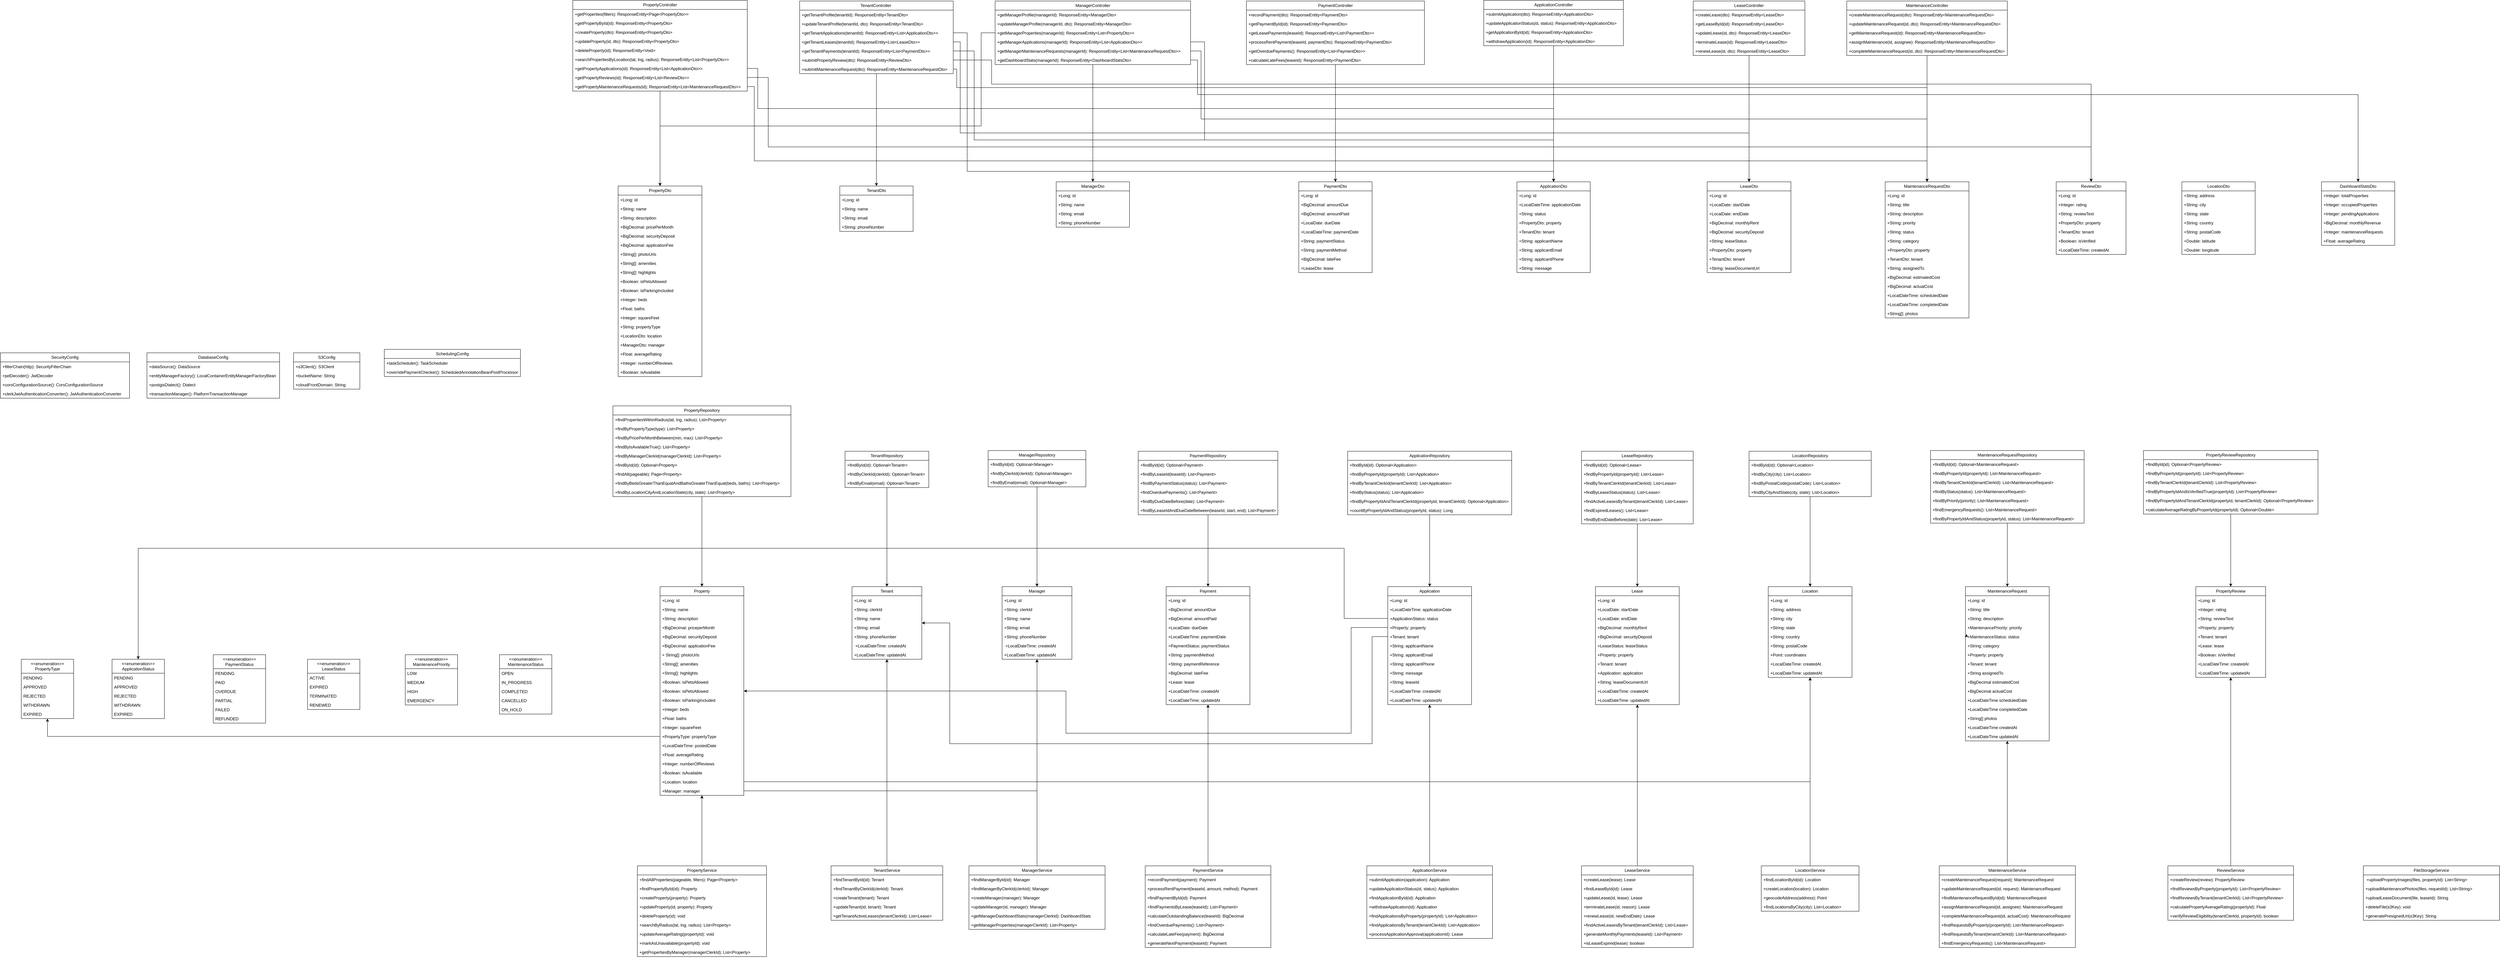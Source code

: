 <mxfile version="28.0.6">
  <diagram name="Page-1" id="DzET367_Qd1kLxPpbvCu">
    <mxGraphModel dx="3831" dy="3958" grid="1" gridSize="10" guides="1" tooltips="1" connect="1" arrows="1" fold="1" page="1" pageScale="1" pageWidth="850" pageHeight="1100" math="0" shadow="0">
      <root>
        <mxCell id="0" />
        <mxCell id="1" parent="0" />
        <mxCell id="98BR_ZxRyf01A55N2716-1" value="Property" style="swimlane;fontStyle=0;childLayout=stackLayout;horizontal=1;startSize=26;fillColor=none;horizontalStack=0;resizeParent=1;resizeParentMax=0;resizeLast=0;collapsible=1;marginBottom=0;whiteSpace=wrap;html=1;" parent="1" vertex="1">
          <mxGeometry y="-680" width="240" height="598" as="geometry" />
        </mxCell>
        <mxCell id="98BR_ZxRyf01A55N2716-2" value="+Long: id" style="text;strokeColor=none;fillColor=none;align=left;verticalAlign=top;spacingLeft=4;spacingRight=4;overflow=hidden;rotatable=0;points=[[0,0.5],[1,0.5]];portConstraint=eastwest;whiteSpace=wrap;html=1;" parent="98BR_ZxRyf01A55N2716-1" vertex="1">
          <mxGeometry y="26" width="240" height="26" as="geometry" />
        </mxCell>
        <mxCell id="98BR_ZxRyf01A55N2716-3" value="+String: name" style="text;strokeColor=none;fillColor=none;align=left;verticalAlign=top;spacingLeft=4;spacingRight=4;overflow=hidden;rotatable=0;points=[[0,0.5],[1,0.5]];portConstraint=eastwest;whiteSpace=wrap;html=1;" parent="98BR_ZxRyf01A55N2716-1" vertex="1">
          <mxGeometry y="52" width="240" height="26" as="geometry" />
        </mxCell>
        <mxCell id="98BR_ZxRyf01A55N2716-4" value="+String: description" style="text;strokeColor=none;fillColor=none;align=left;verticalAlign=top;spacingLeft=4;spacingRight=4;overflow=hidden;rotatable=0;points=[[0,0.5],[1,0.5]];portConstraint=eastwest;whiteSpace=wrap;html=1;" parent="98BR_ZxRyf01A55N2716-1" vertex="1">
          <mxGeometry y="78" width="240" height="26" as="geometry" />
        </mxCell>
        <mxCell id="98BR_ZxRyf01A55N2716-37" value="+BigDecimal: priceperMonth" style="text;strokeColor=none;fillColor=none;align=left;verticalAlign=top;spacingLeft=4;spacingRight=4;overflow=hidden;rotatable=0;points=[[0,0.5],[1,0.5]];portConstraint=eastwest;whiteSpace=wrap;html=1;" parent="98BR_ZxRyf01A55N2716-1" vertex="1">
          <mxGeometry y="104" width="240" height="26" as="geometry" />
        </mxCell>
        <mxCell id="98BR_ZxRyf01A55N2716-43" value="+BigDecimal: securityDeposit" style="text;strokeColor=none;fillColor=none;align=left;verticalAlign=top;spacingLeft=4;spacingRight=4;overflow=hidden;rotatable=0;points=[[0,0.5],[1,0.5]];portConstraint=eastwest;whiteSpace=wrap;html=1;" parent="98BR_ZxRyf01A55N2716-1" vertex="1">
          <mxGeometry y="130" width="240" height="26" as="geometry" />
        </mxCell>
        <mxCell id="98BR_ZxRyf01A55N2716-42" value="+BigDecimal: applicationFee" style="text;strokeColor=none;fillColor=none;align=left;verticalAlign=top;spacingLeft=4;spacingRight=4;overflow=hidden;rotatable=0;points=[[0,0.5],[1,0.5]];portConstraint=eastwest;whiteSpace=wrap;html=1;" parent="98BR_ZxRyf01A55N2716-1" vertex="1">
          <mxGeometry y="156" width="240" height="26" as="geometry" />
        </mxCell>
        <mxCell id="98BR_ZxRyf01A55N2716-45" value="+ String[]:&amp;nbsp;photoUrls" style="text;strokeColor=none;fillColor=none;align=left;verticalAlign=top;spacingLeft=4;spacingRight=4;overflow=hidden;rotatable=0;points=[[0,0.5],[1,0.5]];portConstraint=eastwest;whiteSpace=wrap;html=1;" parent="98BR_ZxRyf01A55N2716-1" vertex="1">
          <mxGeometry y="182" width="240" height="26" as="geometry" />
        </mxCell>
        <mxCell id="98BR_ZxRyf01A55N2716-40" value="+String[]:&amp;nbsp;amenities" style="text;strokeColor=none;fillColor=none;align=left;verticalAlign=top;spacingLeft=4;spacingRight=4;overflow=hidden;rotatable=0;points=[[0,0.5],[1,0.5]];portConstraint=eastwest;whiteSpace=wrap;html=1;" parent="98BR_ZxRyf01A55N2716-1" vertex="1">
          <mxGeometry y="208" width="240" height="26" as="geometry" />
        </mxCell>
        <mxCell id="98BR_ZxRyf01A55N2716-46" value="+String[]:&amp;nbsp;highlights" style="text;strokeColor=none;fillColor=none;align=left;verticalAlign=top;spacingLeft=4;spacingRight=4;overflow=hidden;rotatable=0;points=[[0,0.5],[1,0.5]];portConstraint=eastwest;whiteSpace=wrap;html=1;" parent="98BR_ZxRyf01A55N2716-1" vertex="1">
          <mxGeometry y="234" width="240" height="26" as="geometry" />
        </mxCell>
        <mxCell id="98BR_ZxRyf01A55N2716-47" value="+Boolean:&amp;nbsp;isPetsAllowed" style="text;strokeColor=none;fillColor=none;align=left;verticalAlign=top;spacingLeft=4;spacingRight=4;overflow=hidden;rotatable=0;points=[[0,0.5],[1,0.5]];portConstraint=eastwest;whiteSpace=wrap;html=1;" parent="98BR_ZxRyf01A55N2716-1" vertex="1">
          <mxGeometry y="260" width="240" height="26" as="geometry" />
        </mxCell>
        <mxCell id="m9EttF28PRJK7kCOMQtN-348" value="+Boolean:&amp;nbsp;isPetsAllowed" style="text;strokeColor=none;fillColor=none;align=left;verticalAlign=top;spacingLeft=4;spacingRight=4;overflow=hidden;rotatable=0;points=[[0,0.5],[1,0.5]];portConstraint=eastwest;whiteSpace=wrap;html=1;" parent="98BR_ZxRyf01A55N2716-1" vertex="1">
          <mxGeometry y="286" width="240" height="26" as="geometry" />
        </mxCell>
        <mxCell id="98BR_ZxRyf01A55N2716-48" value="+Boolean:&amp;nbsp;isParkingIncluded" style="text;strokeColor=none;fillColor=none;align=left;verticalAlign=top;spacingLeft=4;spacingRight=4;overflow=hidden;rotatable=0;points=[[0,0.5],[1,0.5]];portConstraint=eastwest;whiteSpace=wrap;html=1;" parent="98BR_ZxRyf01A55N2716-1" vertex="1">
          <mxGeometry y="312" width="240" height="26" as="geometry" />
        </mxCell>
        <mxCell id="98BR_ZxRyf01A55N2716-39" value="+Integer:&amp;nbsp;beds" style="text;strokeColor=none;fillColor=none;align=left;verticalAlign=top;spacingLeft=4;spacingRight=4;overflow=hidden;rotatable=0;points=[[0,0.5],[1,0.5]];portConstraint=eastwest;whiteSpace=wrap;html=1;" parent="98BR_ZxRyf01A55N2716-1" vertex="1">
          <mxGeometry y="338" width="240" height="26" as="geometry" />
        </mxCell>
        <mxCell id="98BR_ZxRyf01A55N2716-38" value="+Float:&amp;nbsp;baths" style="text;strokeColor=none;fillColor=none;align=left;verticalAlign=top;spacingLeft=4;spacingRight=4;overflow=hidden;rotatable=0;points=[[0,0.5],[1,0.5]];portConstraint=eastwest;whiteSpace=wrap;html=1;" parent="98BR_ZxRyf01A55N2716-1" vertex="1">
          <mxGeometry y="364" width="240" height="26" as="geometry" />
        </mxCell>
        <mxCell id="98BR_ZxRyf01A55N2716-41" value="+Integer:&amp;nbsp;squareFeet" style="text;strokeColor=none;fillColor=none;align=left;verticalAlign=top;spacingLeft=4;spacingRight=4;overflow=hidden;rotatable=0;points=[[0,0.5],[1,0.5]];portConstraint=eastwest;whiteSpace=wrap;html=1;" parent="98BR_ZxRyf01A55N2716-1" vertex="1">
          <mxGeometry y="390" width="240" height="26" as="geometry" />
        </mxCell>
        <mxCell id="98BR_ZxRyf01A55N2716-50" value="+PropertyType: propertyType" style="text;strokeColor=none;fillColor=none;align=left;verticalAlign=top;spacingLeft=4;spacingRight=4;overflow=hidden;rotatable=0;points=[[0,0.5],[1,0.5]];portConstraint=eastwest;whiteSpace=wrap;html=1;" parent="98BR_ZxRyf01A55N2716-1" vertex="1">
          <mxGeometry y="416" width="240" height="26" as="geometry" />
        </mxCell>
        <mxCell id="98BR_ZxRyf01A55N2716-51" value="+LocalDateTime:&amp;nbsp;postedDate" style="text;strokeColor=none;fillColor=none;align=left;verticalAlign=top;spacingLeft=4;spacingRight=4;overflow=hidden;rotatable=0;points=[[0,0.5],[1,0.5]];portConstraint=eastwest;whiteSpace=wrap;html=1;" parent="98BR_ZxRyf01A55N2716-1" vertex="1">
          <mxGeometry y="442" width="240" height="26" as="geometry" />
        </mxCell>
        <mxCell id="98BR_ZxRyf01A55N2716-53" value="+Float:&amp;nbsp;averageRating" style="text;strokeColor=none;fillColor=none;align=left;verticalAlign=top;spacingLeft=4;spacingRight=4;overflow=hidden;rotatable=0;points=[[0,0.5],[1,0.5]];portConstraint=eastwest;whiteSpace=wrap;html=1;" parent="98BR_ZxRyf01A55N2716-1" vertex="1">
          <mxGeometry y="468" width="240" height="26" as="geometry" />
        </mxCell>
        <mxCell id="98BR_ZxRyf01A55N2716-52" value="+Integer:&amp;nbsp;numberOfReviews" style="text;strokeColor=none;fillColor=none;align=left;verticalAlign=top;spacingLeft=4;spacingRight=4;overflow=hidden;rotatable=0;points=[[0,0.5],[1,0.5]];portConstraint=eastwest;whiteSpace=wrap;html=1;" parent="98BR_ZxRyf01A55N2716-1" vertex="1">
          <mxGeometry y="494" width="240" height="26" as="geometry" />
        </mxCell>
        <mxCell id="98BR_ZxRyf01A55N2716-49" value="+Boolean:&amp;nbsp;isAvailable" style="text;strokeColor=none;fillColor=none;align=left;verticalAlign=top;spacingLeft=4;spacingRight=4;overflow=hidden;rotatable=0;points=[[0,0.5],[1,0.5]];portConstraint=eastwest;whiteSpace=wrap;html=1;" parent="98BR_ZxRyf01A55N2716-1" vertex="1">
          <mxGeometry y="520" width="240" height="26" as="geometry" />
        </mxCell>
        <mxCell id="98BR_ZxRyf01A55N2716-55" value="+Location:&amp;nbsp;location" style="text;strokeColor=none;fillColor=none;align=left;verticalAlign=top;spacingLeft=4;spacingRight=4;overflow=hidden;rotatable=0;points=[[0,0.5],[1,0.5]];portConstraint=eastwest;whiteSpace=wrap;html=1;" parent="98BR_ZxRyf01A55N2716-1" vertex="1">
          <mxGeometry y="546" width="240" height="26" as="geometry" />
        </mxCell>
        <mxCell id="98BR_ZxRyf01A55N2716-56" value="+Manager:&amp;nbsp;manager" style="text;strokeColor=none;fillColor=none;align=left;verticalAlign=top;spacingLeft=4;spacingRight=4;overflow=hidden;rotatable=0;points=[[0,0.5],[1,0.5]];portConstraint=eastwest;whiteSpace=wrap;html=1;" parent="98BR_ZxRyf01A55N2716-1" vertex="1">
          <mxGeometry y="572" width="240" height="26" as="geometry" />
        </mxCell>
        <mxCell id="98BR_ZxRyf01A55N2716-5" value="Manager" style="swimlane;fontStyle=0;childLayout=stackLayout;horizontal=1;startSize=26;fillColor=none;horizontalStack=0;resizeParent=1;resizeParentMax=0;resizeLast=0;collapsible=1;marginBottom=0;whiteSpace=wrap;html=1;" parent="1" vertex="1">
          <mxGeometry x="980" y="-680" width="200" height="208" as="geometry" />
        </mxCell>
        <mxCell id="98BR_ZxRyf01A55N2716-6" value="+Long: id" style="text;strokeColor=none;fillColor=none;align=left;verticalAlign=top;spacingLeft=4;spacingRight=4;overflow=hidden;rotatable=0;points=[[0,0.5],[1,0.5]];portConstraint=eastwest;whiteSpace=wrap;html=1;" parent="98BR_ZxRyf01A55N2716-5" vertex="1">
          <mxGeometry y="26" width="200" height="26" as="geometry" />
        </mxCell>
        <mxCell id="98BR_ZxRyf01A55N2716-7" value="+String:&amp;nbsp;clerkId" style="text;strokeColor=none;fillColor=none;align=left;verticalAlign=top;spacingLeft=4;spacingRight=4;overflow=hidden;rotatable=0;points=[[0,0.5],[1,0.5]];portConstraint=eastwest;whiteSpace=wrap;html=1;" parent="98BR_ZxRyf01A55N2716-5" vertex="1">
          <mxGeometry y="52" width="200" height="26" as="geometry" />
        </mxCell>
        <mxCell id="98BR_ZxRyf01A55N2716-57" value="+String:&amp;nbsp;name" style="text;strokeColor=none;fillColor=none;align=left;verticalAlign=top;spacingLeft=4;spacingRight=4;overflow=hidden;rotatable=0;points=[[0,0.5],[1,0.5]];portConstraint=eastwest;whiteSpace=wrap;html=1;" parent="98BR_ZxRyf01A55N2716-5" vertex="1">
          <mxGeometry y="78" width="200" height="26" as="geometry" />
        </mxCell>
        <mxCell id="98BR_ZxRyf01A55N2716-58" value="+String:&amp;nbsp;email" style="text;strokeColor=none;fillColor=none;align=left;verticalAlign=top;spacingLeft=4;spacingRight=4;overflow=hidden;rotatable=0;points=[[0,0.5],[1,0.5]];portConstraint=eastwest;whiteSpace=wrap;html=1;" parent="98BR_ZxRyf01A55N2716-5" vertex="1">
          <mxGeometry y="104" width="200" height="26" as="geometry" />
        </mxCell>
        <mxCell id="98BR_ZxRyf01A55N2716-60" value="+String:&amp;nbsp;phoneNumber" style="text;strokeColor=none;fillColor=none;align=left;verticalAlign=top;spacingLeft=4;spacingRight=4;overflow=hidden;rotatable=0;points=[[0,0.5],[1,0.5]];portConstraint=eastwest;whiteSpace=wrap;html=1;" parent="98BR_ZxRyf01A55N2716-5" vertex="1">
          <mxGeometry y="130" width="200" height="26" as="geometry" />
        </mxCell>
        <mxCell id="98BR_ZxRyf01A55N2716-59" value="&amp;nbsp;+LocalDateTime:&amp;nbsp;createdAt" style="text;strokeColor=none;fillColor=none;align=left;verticalAlign=top;spacingLeft=4;spacingRight=4;overflow=hidden;rotatable=0;points=[[0,0.5],[1,0.5]];portConstraint=eastwest;whiteSpace=wrap;html=1;" parent="98BR_ZxRyf01A55N2716-5" vertex="1">
          <mxGeometry y="156" width="200" height="26" as="geometry" />
        </mxCell>
        <mxCell id="98BR_ZxRyf01A55N2716-8" value="+LocalDateTime:&amp;nbsp;updatedAt&amp;nbsp;" style="text;strokeColor=none;fillColor=none;align=left;verticalAlign=top;spacingLeft=4;spacingRight=4;overflow=hidden;rotatable=0;points=[[0,0.5],[1,0.5]];portConstraint=eastwest;whiteSpace=wrap;html=1;" parent="98BR_ZxRyf01A55N2716-5" vertex="1">
          <mxGeometry y="182" width="200" height="26" as="geometry" />
        </mxCell>
        <mxCell id="98BR_ZxRyf01A55N2716-13" value="Application" style="swimlane;fontStyle=0;childLayout=stackLayout;horizontal=1;startSize=26;fillColor=none;horizontalStack=0;resizeParent=1;resizeParentMax=0;resizeLast=0;collapsible=1;marginBottom=0;whiteSpace=wrap;html=1;" parent="1" vertex="1">
          <mxGeometry x="2085" y="-680" width="240" height="338" as="geometry" />
        </mxCell>
        <mxCell id="98BR_ZxRyf01A55N2716-14" value="+Long: id" style="text;strokeColor=none;fillColor=none;align=left;verticalAlign=top;spacingLeft=4;spacingRight=4;overflow=hidden;rotatable=0;points=[[0,0.5],[1,0.5]];portConstraint=eastwest;whiteSpace=wrap;html=1;" parent="98BR_ZxRyf01A55N2716-13" vertex="1">
          <mxGeometry y="26" width="240" height="26" as="geometry" />
        </mxCell>
        <mxCell id="98BR_ZxRyf01A55N2716-15" value="+LocalDateTime:&amp;nbsp;applicationDate" style="text;strokeColor=none;fillColor=none;align=left;verticalAlign=top;spacingLeft=4;spacingRight=4;overflow=hidden;rotatable=0;points=[[0,0.5],[1,0.5]];portConstraint=eastwest;whiteSpace=wrap;html=1;" parent="98BR_ZxRyf01A55N2716-13" vertex="1">
          <mxGeometry y="52" width="240" height="26" as="geometry" />
        </mxCell>
        <mxCell id="98BR_ZxRyf01A55N2716-75" value="+ApplicationStatus:&amp;nbsp;status" style="text;strokeColor=none;fillColor=none;align=left;verticalAlign=top;spacingLeft=4;spacingRight=4;overflow=hidden;rotatable=0;points=[[0,0.5],[1,0.5]];portConstraint=eastwest;whiteSpace=wrap;html=1;" parent="98BR_ZxRyf01A55N2716-13" vertex="1">
          <mxGeometry y="78" width="240" height="26" as="geometry" />
        </mxCell>
        <mxCell id="98BR_ZxRyf01A55N2716-73" value="+Property:&amp;nbsp;property" style="text;strokeColor=none;fillColor=none;align=left;verticalAlign=top;spacingLeft=4;spacingRight=4;overflow=hidden;rotatable=0;points=[[0,0.5],[1,0.5]];portConstraint=eastwest;whiteSpace=wrap;html=1;" parent="98BR_ZxRyf01A55N2716-13" vertex="1">
          <mxGeometry y="104" width="240" height="26" as="geometry" />
        </mxCell>
        <mxCell id="98BR_ZxRyf01A55N2716-69" value="+Tenant:&amp;nbsp;tenant" style="text;strokeColor=none;fillColor=none;align=left;verticalAlign=top;spacingLeft=4;spacingRight=4;overflow=hidden;rotatable=0;points=[[0,0.5],[1,0.5]];portConstraint=eastwest;whiteSpace=wrap;html=1;" parent="98BR_ZxRyf01A55N2716-13" vertex="1">
          <mxGeometry y="130" width="240" height="26" as="geometry" />
        </mxCell>
        <mxCell id="98BR_ZxRyf01A55N2716-72" value="+String:&amp;nbsp;applicantName" style="text;strokeColor=none;fillColor=none;align=left;verticalAlign=top;spacingLeft=4;spacingRight=4;overflow=hidden;rotatable=0;points=[[0,0.5],[1,0.5]];portConstraint=eastwest;whiteSpace=wrap;html=1;" parent="98BR_ZxRyf01A55N2716-13" vertex="1">
          <mxGeometry y="156" width="240" height="26" as="geometry" />
        </mxCell>
        <mxCell id="98BR_ZxRyf01A55N2716-71" value="+String:&amp;nbsp;applicantEmail" style="text;strokeColor=none;fillColor=none;align=left;verticalAlign=top;spacingLeft=4;spacingRight=4;overflow=hidden;rotatable=0;points=[[0,0.5],[1,0.5]];portConstraint=eastwest;whiteSpace=wrap;html=1;" parent="98BR_ZxRyf01A55N2716-13" vertex="1">
          <mxGeometry y="182" width="240" height="26" as="geometry" />
        </mxCell>
        <mxCell id="98BR_ZxRyf01A55N2716-70" value="+String:&amp;nbsp;applicantPhone" style="text;strokeColor=none;fillColor=none;align=left;verticalAlign=top;spacingLeft=4;spacingRight=4;overflow=hidden;rotatable=0;points=[[0,0.5],[1,0.5]];portConstraint=eastwest;whiteSpace=wrap;html=1;" parent="98BR_ZxRyf01A55N2716-13" vertex="1">
          <mxGeometry y="208" width="240" height="26" as="geometry" />
        </mxCell>
        <mxCell id="98BR_ZxRyf01A55N2716-76" value="+String:&amp;nbsp;message" style="text;strokeColor=none;fillColor=none;align=left;verticalAlign=top;spacingLeft=4;spacingRight=4;overflow=hidden;rotatable=0;points=[[0,0.5],[1,0.5]];portConstraint=eastwest;whiteSpace=wrap;html=1;" parent="98BR_ZxRyf01A55N2716-13" vertex="1">
          <mxGeometry y="234" width="240" height="26" as="geometry" />
        </mxCell>
        <mxCell id="98BR_ZxRyf01A55N2716-77" value="+String:&amp;nbsp;leaseId" style="text;strokeColor=none;fillColor=none;align=left;verticalAlign=top;spacingLeft=4;spacingRight=4;overflow=hidden;rotatable=0;points=[[0,0.5],[1,0.5]];portConstraint=eastwest;whiteSpace=wrap;html=1;" parent="98BR_ZxRyf01A55N2716-13" vertex="1">
          <mxGeometry y="260" width="240" height="26" as="geometry" />
        </mxCell>
        <mxCell id="98BR_ZxRyf01A55N2716-74" value="+LocalDateTime:&amp;nbsp;createdAt" style="text;strokeColor=none;fillColor=none;align=left;verticalAlign=top;spacingLeft=4;spacingRight=4;overflow=hidden;rotatable=0;points=[[0,0.5],[1,0.5]];portConstraint=eastwest;whiteSpace=wrap;html=1;" parent="98BR_ZxRyf01A55N2716-13" vertex="1">
          <mxGeometry y="286" width="240" height="26" as="geometry" />
        </mxCell>
        <mxCell id="98BR_ZxRyf01A55N2716-16" value="+LocalDateTime:&amp;nbsp;updatedAt" style="text;strokeColor=none;fillColor=none;align=left;verticalAlign=top;spacingLeft=4;spacingRight=4;overflow=hidden;rotatable=0;points=[[0,0.5],[1,0.5]];portConstraint=eastwest;whiteSpace=wrap;html=1;" parent="98BR_ZxRyf01A55N2716-13" vertex="1">
          <mxGeometry y="312" width="240" height="26" as="geometry" />
        </mxCell>
        <mxCell id="98BR_ZxRyf01A55N2716-17" value="Lease" style="swimlane;fontStyle=0;childLayout=stackLayout;horizontal=1;startSize=26;fillColor=none;horizontalStack=0;resizeParent=1;resizeParentMax=0;resizeLast=0;collapsible=1;marginBottom=0;whiteSpace=wrap;html=1;" parent="1" vertex="1">
          <mxGeometry x="2680" y="-680" width="240" height="338" as="geometry" />
        </mxCell>
        <mxCell id="98BR_ZxRyf01A55N2716-18" value="+Long: id" style="text;strokeColor=none;fillColor=none;align=left;verticalAlign=top;spacingLeft=4;spacingRight=4;overflow=hidden;rotatable=0;points=[[0,0.5],[1,0.5]];portConstraint=eastwest;whiteSpace=wrap;html=1;" parent="98BR_ZxRyf01A55N2716-17" vertex="1">
          <mxGeometry y="26" width="240" height="26" as="geometry" />
        </mxCell>
        <mxCell id="98BR_ZxRyf01A55N2716-19" value="+LocalDate:&amp;nbsp;startDate" style="text;strokeColor=none;fillColor=none;align=left;verticalAlign=top;spacingLeft=4;spacingRight=4;overflow=hidden;rotatable=0;points=[[0,0.5],[1,0.5]];portConstraint=eastwest;whiteSpace=wrap;html=1;" parent="98BR_ZxRyf01A55N2716-17" vertex="1">
          <mxGeometry y="52" width="240" height="26" as="geometry" />
        </mxCell>
        <mxCell id="98BR_ZxRyf01A55N2716-20" value="+LocalDate:&amp;nbsp;endDate" style="text;strokeColor=none;fillColor=none;align=left;verticalAlign=top;spacingLeft=4;spacingRight=4;overflow=hidden;rotatable=0;points=[[0,0.5],[1,0.5]];portConstraint=eastwest;whiteSpace=wrap;html=1;" parent="98BR_ZxRyf01A55N2716-17" vertex="1">
          <mxGeometry y="78" width="240" height="26" as="geometry" />
        </mxCell>
        <mxCell id="98BR_ZxRyf01A55N2716-80" value="+BigDecimal:&amp;nbsp;monthlyRent" style="text;strokeColor=none;fillColor=none;align=left;verticalAlign=top;spacingLeft=4;spacingRight=4;overflow=hidden;rotatable=0;points=[[0,0.5],[1,0.5]];portConstraint=eastwest;whiteSpace=wrap;html=1;" parent="98BR_ZxRyf01A55N2716-17" vertex="1">
          <mxGeometry y="104" width="240" height="26" as="geometry" />
        </mxCell>
        <mxCell id="98BR_ZxRyf01A55N2716-78" value="+BigDecimal:&amp;nbsp;securityDeposit" style="text;strokeColor=none;fillColor=none;align=left;verticalAlign=top;spacingLeft=4;spacingRight=4;overflow=hidden;rotatable=0;points=[[0,0.5],[1,0.5]];portConstraint=eastwest;whiteSpace=wrap;html=1;" parent="98BR_ZxRyf01A55N2716-17" vertex="1">
          <mxGeometry y="130" width="240" height="26" as="geometry" />
        </mxCell>
        <mxCell id="98BR_ZxRyf01A55N2716-81" value="+LeaseStatus:&amp;nbsp;leaseStatus" style="text;strokeColor=none;fillColor=none;align=left;verticalAlign=top;spacingLeft=4;spacingRight=4;overflow=hidden;rotatable=0;points=[[0,0.5],[1,0.5]];portConstraint=eastwest;whiteSpace=wrap;html=1;" parent="98BR_ZxRyf01A55N2716-17" vertex="1">
          <mxGeometry y="156" width="240" height="26" as="geometry" />
        </mxCell>
        <mxCell id="98BR_ZxRyf01A55N2716-82" value="+Property:&amp;nbsp;property" style="text;strokeColor=none;fillColor=none;align=left;verticalAlign=top;spacingLeft=4;spacingRight=4;overflow=hidden;rotatable=0;points=[[0,0.5],[1,0.5]];portConstraint=eastwest;whiteSpace=wrap;html=1;" parent="98BR_ZxRyf01A55N2716-17" vertex="1">
          <mxGeometry y="182" width="240" height="26" as="geometry" />
        </mxCell>
        <mxCell id="98BR_ZxRyf01A55N2716-83" value="+Tenant:&amp;nbsp;tenant" style="text;strokeColor=none;fillColor=none;align=left;verticalAlign=top;spacingLeft=4;spacingRight=4;overflow=hidden;rotatable=0;points=[[0,0.5],[1,0.5]];portConstraint=eastwest;whiteSpace=wrap;html=1;" parent="98BR_ZxRyf01A55N2716-17" vertex="1">
          <mxGeometry y="208" width="240" height="26" as="geometry" />
        </mxCell>
        <mxCell id="98BR_ZxRyf01A55N2716-84" value="+Application:&amp;nbsp;application" style="text;strokeColor=none;fillColor=none;align=left;verticalAlign=top;spacingLeft=4;spacingRight=4;overflow=hidden;rotatable=0;points=[[0,0.5],[1,0.5]];portConstraint=eastwest;whiteSpace=wrap;html=1;" parent="98BR_ZxRyf01A55N2716-17" vertex="1">
          <mxGeometry y="234" width="240" height="26" as="geometry" />
        </mxCell>
        <mxCell id="98BR_ZxRyf01A55N2716-87" value="+String:&amp;nbsp;leaseDocumentUrl" style="text;strokeColor=none;fillColor=none;align=left;verticalAlign=top;spacingLeft=4;spacingRight=4;overflow=hidden;rotatable=0;points=[[0,0.5],[1,0.5]];portConstraint=eastwest;whiteSpace=wrap;html=1;" parent="98BR_ZxRyf01A55N2716-17" vertex="1">
          <mxGeometry y="260" width="240" height="26" as="geometry" />
        </mxCell>
        <mxCell id="98BR_ZxRyf01A55N2716-86" value="+LocalDateTime:&amp;nbsp;createdAt" style="text;strokeColor=none;fillColor=none;align=left;verticalAlign=top;spacingLeft=4;spacingRight=4;overflow=hidden;rotatable=0;points=[[0,0.5],[1,0.5]];portConstraint=eastwest;whiteSpace=wrap;html=1;" parent="98BR_ZxRyf01A55N2716-17" vertex="1">
          <mxGeometry y="286" width="240" height="26" as="geometry" />
        </mxCell>
        <mxCell id="98BR_ZxRyf01A55N2716-85" value="+LocalDateTime:&amp;nbsp;updatedAt" style="text;strokeColor=none;fillColor=none;align=left;verticalAlign=top;spacingLeft=4;spacingRight=4;overflow=hidden;rotatable=0;points=[[0,0.5],[1,0.5]];portConstraint=eastwest;whiteSpace=wrap;html=1;" parent="98BR_ZxRyf01A55N2716-17" vertex="1">
          <mxGeometry y="312" width="240" height="26" as="geometry" />
        </mxCell>
        <mxCell id="98BR_ZxRyf01A55N2716-21" value="Payment" style="swimlane;fontStyle=0;childLayout=stackLayout;horizontal=1;startSize=26;fillColor=none;horizontalStack=0;resizeParent=1;resizeParentMax=0;resizeLast=0;collapsible=1;marginBottom=0;whiteSpace=wrap;html=1;" parent="1" vertex="1">
          <mxGeometry x="1450" y="-680" width="240" height="338" as="geometry" />
        </mxCell>
        <mxCell id="98BR_ZxRyf01A55N2716-22" value="+Long: id" style="text;strokeColor=none;fillColor=none;align=left;verticalAlign=top;spacingLeft=4;spacingRight=4;overflow=hidden;rotatable=0;points=[[0,0.5],[1,0.5]];portConstraint=eastwest;whiteSpace=wrap;html=1;" parent="98BR_ZxRyf01A55N2716-21" vertex="1">
          <mxGeometry y="26" width="240" height="26" as="geometry" />
        </mxCell>
        <mxCell id="98BR_ZxRyf01A55N2716-23" value="+BigDecimal:&amp;nbsp;amountDue" style="text;strokeColor=none;fillColor=none;align=left;verticalAlign=top;spacingLeft=4;spacingRight=4;overflow=hidden;rotatable=0;points=[[0,0.5],[1,0.5]];portConstraint=eastwest;whiteSpace=wrap;html=1;" parent="98BR_ZxRyf01A55N2716-21" vertex="1">
          <mxGeometry y="52" width="240" height="26" as="geometry" />
        </mxCell>
        <mxCell id="98BR_ZxRyf01A55N2716-88" value="+BigDecimal:&amp;nbsp;amountPaid" style="text;strokeColor=none;fillColor=none;align=left;verticalAlign=top;spacingLeft=4;spacingRight=4;overflow=hidden;rotatable=0;points=[[0,0.5],[1,0.5]];portConstraint=eastwest;whiteSpace=wrap;html=1;" parent="98BR_ZxRyf01A55N2716-21" vertex="1">
          <mxGeometry y="78" width="240" height="26" as="geometry" />
        </mxCell>
        <mxCell id="98BR_ZxRyf01A55N2716-90" value="+LocalDate:&amp;nbsp;dueDate" style="text;strokeColor=none;fillColor=none;align=left;verticalAlign=top;spacingLeft=4;spacingRight=4;overflow=hidden;rotatable=0;points=[[0,0.5],[1,0.5]];portConstraint=eastwest;whiteSpace=wrap;html=1;" parent="98BR_ZxRyf01A55N2716-21" vertex="1">
          <mxGeometry y="104" width="240" height="26" as="geometry" />
        </mxCell>
        <mxCell id="98BR_ZxRyf01A55N2716-91" value="+LocalDateTime:&amp;nbsp;paymentDate" style="text;strokeColor=none;fillColor=none;align=left;verticalAlign=top;spacingLeft=4;spacingRight=4;overflow=hidden;rotatable=0;points=[[0,0.5],[1,0.5]];portConstraint=eastwest;whiteSpace=wrap;html=1;" parent="98BR_ZxRyf01A55N2716-21" vertex="1">
          <mxGeometry y="130" width="240" height="26" as="geometry" />
        </mxCell>
        <mxCell id="98BR_ZxRyf01A55N2716-92" value="+PaymentStatus:&amp;nbsp;paymentStatus" style="text;strokeColor=none;fillColor=none;align=left;verticalAlign=top;spacingLeft=4;spacingRight=4;overflow=hidden;rotatable=0;points=[[0,0.5],[1,0.5]];portConstraint=eastwest;whiteSpace=wrap;html=1;" parent="98BR_ZxRyf01A55N2716-21" vertex="1">
          <mxGeometry y="156" width="240" height="26" as="geometry" />
        </mxCell>
        <mxCell id="98BR_ZxRyf01A55N2716-93" value="+String:&amp;nbsp;paymentMethod" style="text;strokeColor=none;fillColor=none;align=left;verticalAlign=top;spacingLeft=4;spacingRight=4;overflow=hidden;rotatable=0;points=[[0,0.5],[1,0.5]];portConstraint=eastwest;whiteSpace=wrap;html=1;" parent="98BR_ZxRyf01A55N2716-21" vertex="1">
          <mxGeometry y="182" width="240" height="26" as="geometry" />
        </mxCell>
        <mxCell id="98BR_ZxRyf01A55N2716-89" value="+String:&amp;nbsp;paymentReference" style="text;strokeColor=none;fillColor=none;align=left;verticalAlign=top;spacingLeft=4;spacingRight=4;overflow=hidden;rotatable=0;points=[[0,0.5],[1,0.5]];portConstraint=eastwest;whiteSpace=wrap;html=1;" parent="98BR_ZxRyf01A55N2716-21" vertex="1">
          <mxGeometry y="208" width="240" height="26" as="geometry" />
        </mxCell>
        <mxCell id="98BR_ZxRyf01A55N2716-24" value="+BigDecimal:&amp;nbsp;lateFee" style="text;strokeColor=none;fillColor=none;align=left;verticalAlign=top;spacingLeft=4;spacingRight=4;overflow=hidden;rotatable=0;points=[[0,0.5],[1,0.5]];portConstraint=eastwest;whiteSpace=wrap;html=1;" parent="98BR_ZxRyf01A55N2716-21" vertex="1">
          <mxGeometry y="234" width="240" height="26" as="geometry" />
        </mxCell>
        <mxCell id="98BR_ZxRyf01A55N2716-94" value="+Lease:&amp;nbsp;lease" style="text;strokeColor=none;fillColor=none;align=left;verticalAlign=top;spacingLeft=4;spacingRight=4;overflow=hidden;rotatable=0;points=[[0,0.5],[1,0.5]];portConstraint=eastwest;whiteSpace=wrap;html=1;" parent="98BR_ZxRyf01A55N2716-21" vertex="1">
          <mxGeometry y="260" width="240" height="26" as="geometry" />
        </mxCell>
        <mxCell id="98BR_ZxRyf01A55N2716-96" value="+LocalDateTime:&amp;nbsp;createdAt" style="text;strokeColor=none;fillColor=none;align=left;verticalAlign=top;spacingLeft=4;spacingRight=4;overflow=hidden;rotatable=0;points=[[0,0.5],[1,0.5]];portConstraint=eastwest;whiteSpace=wrap;html=1;" parent="98BR_ZxRyf01A55N2716-21" vertex="1">
          <mxGeometry y="286" width="240" height="26" as="geometry" />
        </mxCell>
        <mxCell id="98BR_ZxRyf01A55N2716-95" value="+LocalDateTime:&amp;nbsp;updatedAt" style="text;strokeColor=none;fillColor=none;align=left;verticalAlign=top;spacingLeft=4;spacingRight=4;overflow=hidden;rotatable=0;points=[[0,0.5],[1,0.5]];portConstraint=eastwest;whiteSpace=wrap;html=1;" parent="98BR_ZxRyf01A55N2716-21" vertex="1">
          <mxGeometry y="312" width="240" height="26" as="geometry" />
        </mxCell>
        <mxCell id="98BR_ZxRyf01A55N2716-25" value="PropertyReview" style="swimlane;fontStyle=0;childLayout=stackLayout;horizontal=1;startSize=26;fillColor=none;horizontalStack=0;resizeParent=1;resizeParentMax=0;resizeLast=0;collapsible=1;marginBottom=0;whiteSpace=wrap;html=1;" parent="1" vertex="1">
          <mxGeometry x="4400" y="-680" width="200" height="260" as="geometry" />
        </mxCell>
        <mxCell id="98BR_ZxRyf01A55N2716-26" value="+Long: id" style="text;strokeColor=none;fillColor=none;align=left;verticalAlign=top;spacingLeft=4;spacingRight=4;overflow=hidden;rotatable=0;points=[[0,0.5],[1,0.5]];portConstraint=eastwest;whiteSpace=wrap;html=1;" parent="98BR_ZxRyf01A55N2716-25" vertex="1">
          <mxGeometry y="26" width="200" height="26" as="geometry" />
        </mxCell>
        <mxCell id="98BR_ZxRyf01A55N2716-97" value="+Integer:&amp;nbsp;rating" style="text;strokeColor=none;fillColor=none;align=left;verticalAlign=top;spacingLeft=4;spacingRight=4;overflow=hidden;rotatable=0;points=[[0,0.5],[1,0.5]];portConstraint=eastwest;whiteSpace=wrap;html=1;" parent="98BR_ZxRyf01A55N2716-25" vertex="1">
          <mxGeometry y="52" width="200" height="26" as="geometry" />
        </mxCell>
        <mxCell id="98BR_ZxRyf01A55N2716-27" value="+String:&amp;nbsp;reviewText" style="text;strokeColor=none;fillColor=none;align=left;verticalAlign=top;spacingLeft=4;spacingRight=4;overflow=hidden;rotatable=0;points=[[0,0.5],[1,0.5]];portConstraint=eastwest;whiteSpace=wrap;html=1;" parent="98BR_ZxRyf01A55N2716-25" vertex="1">
          <mxGeometry y="78" width="200" height="26" as="geometry" />
        </mxCell>
        <mxCell id="98BR_ZxRyf01A55N2716-100" value="+Property:&amp;nbsp;property" style="text;strokeColor=none;fillColor=none;align=left;verticalAlign=top;spacingLeft=4;spacingRight=4;overflow=hidden;rotatable=0;points=[[0,0.5],[1,0.5]];portConstraint=eastwest;whiteSpace=wrap;html=1;" parent="98BR_ZxRyf01A55N2716-25" vertex="1">
          <mxGeometry y="104" width="200" height="26" as="geometry" />
        </mxCell>
        <mxCell id="98BR_ZxRyf01A55N2716-99" value="+Tenant:&amp;nbsp;tenant" style="text;strokeColor=none;fillColor=none;align=left;verticalAlign=top;spacingLeft=4;spacingRight=4;overflow=hidden;rotatable=0;points=[[0,0.5],[1,0.5]];portConstraint=eastwest;whiteSpace=wrap;html=1;" parent="98BR_ZxRyf01A55N2716-25" vertex="1">
          <mxGeometry y="130" width="200" height="26" as="geometry" />
        </mxCell>
        <mxCell id="98BR_ZxRyf01A55N2716-98" value="+Lease:&amp;nbsp;lease" style="text;strokeColor=none;fillColor=none;align=left;verticalAlign=top;spacingLeft=4;spacingRight=4;overflow=hidden;rotatable=0;points=[[0,0.5],[1,0.5]];portConstraint=eastwest;whiteSpace=wrap;html=1;" parent="98BR_ZxRyf01A55N2716-25" vertex="1">
          <mxGeometry y="156" width="200" height="26" as="geometry" />
        </mxCell>
        <mxCell id="98BR_ZxRyf01A55N2716-28" value="+Boolean:&amp;nbsp;isVerified" style="text;strokeColor=none;fillColor=none;align=left;verticalAlign=top;spacingLeft=4;spacingRight=4;overflow=hidden;rotatable=0;points=[[0,0.5],[1,0.5]];portConstraint=eastwest;whiteSpace=wrap;html=1;" parent="98BR_ZxRyf01A55N2716-25" vertex="1">
          <mxGeometry y="182" width="200" height="26" as="geometry" />
        </mxCell>
        <mxCell id="98BR_ZxRyf01A55N2716-102" value="+LocalDateTime:&amp;nbsp;createdAt" style="text;strokeColor=none;fillColor=none;align=left;verticalAlign=top;spacingLeft=4;spacingRight=4;overflow=hidden;rotatable=0;points=[[0,0.5],[1,0.5]];portConstraint=eastwest;whiteSpace=wrap;html=1;" parent="98BR_ZxRyf01A55N2716-25" vertex="1">
          <mxGeometry y="208" width="200" height="26" as="geometry" />
        </mxCell>
        <mxCell id="98BR_ZxRyf01A55N2716-101" value="+LocalDateTime:&amp;nbsp;updatedAt" style="text;strokeColor=none;fillColor=none;align=left;verticalAlign=top;spacingLeft=4;spacingRight=4;overflow=hidden;rotatable=0;points=[[0,0.5],[1,0.5]];portConstraint=eastwest;whiteSpace=wrap;html=1;" parent="98BR_ZxRyf01A55N2716-25" vertex="1">
          <mxGeometry y="234" width="200" height="26" as="geometry" />
        </mxCell>
        <mxCell id="98BR_ZxRyf01A55N2716-29" value="MaintenanceRequest" style="swimlane;fontStyle=0;childLayout=stackLayout;horizontal=1;startSize=26;fillColor=none;horizontalStack=0;resizeParent=1;resizeParentMax=0;resizeLast=0;collapsible=1;marginBottom=0;whiteSpace=wrap;html=1;" parent="1" vertex="1">
          <mxGeometry x="3740" y="-680" width="240" height="442" as="geometry" />
        </mxCell>
        <mxCell id="98BR_ZxRyf01A55N2716-30" value="+Long: id" style="text;strokeColor=none;fillColor=none;align=left;verticalAlign=top;spacingLeft=4;spacingRight=4;overflow=hidden;rotatable=0;points=[[0,0.5],[1,0.5]];portConstraint=eastwest;whiteSpace=wrap;html=1;" parent="98BR_ZxRyf01A55N2716-29" vertex="1">
          <mxGeometry y="26" width="240" height="26" as="geometry" />
        </mxCell>
        <mxCell id="98BR_ZxRyf01A55N2716-109" value="+String: title" style="text;strokeColor=none;fillColor=none;align=left;verticalAlign=top;spacingLeft=4;spacingRight=4;overflow=hidden;rotatable=0;points=[[0,0.5],[1,0.5]];portConstraint=eastwest;whiteSpace=wrap;html=1;" parent="98BR_ZxRyf01A55N2716-29" vertex="1">
          <mxGeometry y="52" width="240" height="26" as="geometry" />
        </mxCell>
        <mxCell id="98BR_ZxRyf01A55N2716-31" value="+String: description" style="text;strokeColor=none;fillColor=none;align=left;verticalAlign=top;spacingLeft=4;spacingRight=4;overflow=hidden;rotatable=0;points=[[0,0.5],[1,0.5]];portConstraint=eastwest;whiteSpace=wrap;html=1;" parent="98BR_ZxRyf01A55N2716-29" vertex="1">
          <mxGeometry y="78" width="240" height="26" as="geometry" />
        </mxCell>
        <mxCell id="98BR_ZxRyf01A55N2716-111" value="+MaintenancePriority: priority" style="text;strokeColor=none;fillColor=none;align=left;verticalAlign=top;spacingLeft=4;spacingRight=4;overflow=hidden;rotatable=0;points=[[0,0.5],[1,0.5]];portConstraint=eastwest;whiteSpace=wrap;html=1;" parent="98BR_ZxRyf01A55N2716-29" vertex="1">
          <mxGeometry y="104" width="240" height="26" as="geometry" />
        </mxCell>
        <mxCell id="98BR_ZxRyf01A55N2716-108" value="+MaintenanceStatus: status" style="text;strokeColor=none;fillColor=none;align=left;verticalAlign=top;spacingLeft=4;spacingRight=4;overflow=hidden;rotatable=0;points=[[0,0.5],[1,0.5]];portConstraint=eastwest;whiteSpace=wrap;html=1;" parent="98BR_ZxRyf01A55N2716-29" vertex="1">
          <mxGeometry y="130" width="240" height="26" as="geometry" />
        </mxCell>
        <mxCell id="98BR_ZxRyf01A55N2716-104" value="+String: category" style="text;strokeColor=none;fillColor=none;align=left;verticalAlign=top;spacingLeft=4;spacingRight=4;overflow=hidden;rotatable=0;points=[[0,0.5],[1,0.5]];portConstraint=eastwest;whiteSpace=wrap;html=1;" parent="98BR_ZxRyf01A55N2716-29" vertex="1">
          <mxGeometry y="156" width="240" height="26" as="geometry" />
        </mxCell>
        <mxCell id="98BR_ZxRyf01A55N2716-105" value="+Property: property" style="text;strokeColor=none;fillColor=none;align=left;verticalAlign=top;spacingLeft=4;spacingRight=4;overflow=hidden;rotatable=0;points=[[0,0.5],[1,0.5]];portConstraint=eastwest;whiteSpace=wrap;html=1;" parent="98BR_ZxRyf01A55N2716-29" vertex="1">
          <mxGeometry y="182" width="240" height="26" as="geometry" />
        </mxCell>
        <mxCell id="98BR_ZxRyf01A55N2716-103" value="+Tenant: tenant" style="text;strokeColor=none;fillColor=none;align=left;verticalAlign=top;spacingLeft=4;spacingRight=4;overflow=hidden;rotatable=0;points=[[0,0.5],[1,0.5]];portConstraint=eastwest;whiteSpace=wrap;html=1;" parent="98BR_ZxRyf01A55N2716-29" vertex="1">
          <mxGeometry y="208" width="240" height="26" as="geometry" />
        </mxCell>
        <mxCell id="98BR_ZxRyf01A55N2716-106" value="+String assignedTo" style="text;strokeColor=none;fillColor=none;align=left;verticalAlign=top;spacingLeft=4;spacingRight=4;overflow=hidden;rotatable=0;points=[[0,0.5],[1,0.5]];portConstraint=eastwest;whiteSpace=wrap;html=1;" parent="98BR_ZxRyf01A55N2716-29" vertex="1">
          <mxGeometry y="234" width="240" height="26" as="geometry" />
        </mxCell>
        <mxCell id="98BR_ZxRyf01A55N2716-112" value="+BigDecimal estimatedCost" style="text;strokeColor=none;fillColor=none;align=left;verticalAlign=top;spacingLeft=4;spacingRight=4;overflow=hidden;rotatable=0;points=[[0,0.5],[1,0.5]];portConstraint=eastwest;whiteSpace=wrap;html=1;" parent="98BR_ZxRyf01A55N2716-29" vertex="1">
          <mxGeometry y="260" width="240" height="26" as="geometry" />
        </mxCell>
        <mxCell id="98BR_ZxRyf01A55N2716-107" value="+BigDecimal actualCost" style="text;strokeColor=none;fillColor=none;align=left;verticalAlign=top;spacingLeft=4;spacingRight=4;overflow=hidden;rotatable=0;points=[[0,0.5],[1,0.5]];portConstraint=eastwest;whiteSpace=wrap;html=1;" parent="98BR_ZxRyf01A55N2716-29" vertex="1">
          <mxGeometry y="286" width="240" height="26" as="geometry" />
        </mxCell>
        <mxCell id="98BR_ZxRyf01A55N2716-32" value="+LocalDateTime scheduledDate" style="text;strokeColor=none;fillColor=none;align=left;verticalAlign=top;spacingLeft=4;spacingRight=4;overflow=hidden;rotatable=0;points=[[0,0.5],[1,0.5]];portConstraint=eastwest;whiteSpace=wrap;html=1;" parent="98BR_ZxRyf01A55N2716-29" vertex="1">
          <mxGeometry y="312" width="240" height="26" as="geometry" />
        </mxCell>
        <mxCell id="98BR_ZxRyf01A55N2716-110" value="+LocalDateTime completedDate" style="text;strokeColor=none;fillColor=none;align=left;verticalAlign=top;spacingLeft=4;spacingRight=4;overflow=hidden;rotatable=0;points=[[0,0.5],[1,0.5]];portConstraint=eastwest;whiteSpace=wrap;html=1;" parent="98BR_ZxRyf01A55N2716-29" vertex="1">
          <mxGeometry y="338" width="240" height="26" as="geometry" />
        </mxCell>
        <mxCell id="98BR_ZxRyf01A55N2716-114" style="edgeStyle=orthogonalEdgeStyle;rounded=0;orthogonalLoop=1;jettySize=auto;html=1;exitX=0;exitY=0.5;exitDx=0;exitDy=0;entryX=0.013;entryY=0.231;entryDx=0;entryDy=0;entryPerimeter=0;" parent="98BR_ZxRyf01A55N2716-29" source="98BR_ZxRyf01A55N2716-108" target="98BR_ZxRyf01A55N2716-108" edge="1">
          <mxGeometry relative="1" as="geometry" />
        </mxCell>
        <mxCell id="98BR_ZxRyf01A55N2716-115" value="+String[] photos" style="text;strokeColor=none;fillColor=none;align=left;verticalAlign=top;spacingLeft=4;spacingRight=4;overflow=hidden;rotatable=0;points=[[0,0.5],[1,0.5]];portConstraint=eastwest;whiteSpace=wrap;html=1;" parent="98BR_ZxRyf01A55N2716-29" vertex="1">
          <mxGeometry y="364" width="240" height="26" as="geometry" />
        </mxCell>
        <mxCell id="98BR_ZxRyf01A55N2716-117" value="+LocalDateTime createdAt" style="text;strokeColor=none;fillColor=none;align=left;verticalAlign=top;spacingLeft=4;spacingRight=4;overflow=hidden;rotatable=0;points=[[0,0.5],[1,0.5]];portConstraint=eastwest;whiteSpace=wrap;html=1;" parent="98BR_ZxRyf01A55N2716-29" vertex="1">
          <mxGeometry y="390" width="240" height="26" as="geometry" />
        </mxCell>
        <mxCell id="98BR_ZxRyf01A55N2716-116" value="+LocalDateTime updatedAt" style="text;strokeColor=none;fillColor=none;align=left;verticalAlign=top;spacingLeft=4;spacingRight=4;overflow=hidden;rotatable=0;points=[[0,0.5],[1,0.5]];portConstraint=eastwest;whiteSpace=wrap;html=1;" parent="98BR_ZxRyf01A55N2716-29" vertex="1">
          <mxGeometry y="416" width="240" height="26" as="geometry" />
        </mxCell>
        <mxCell id="98BR_ZxRyf01A55N2716-33" value="Location" style="swimlane;fontStyle=0;childLayout=stackLayout;horizontal=1;startSize=26;fillColor=none;horizontalStack=0;resizeParent=1;resizeParentMax=0;resizeLast=0;collapsible=1;marginBottom=0;whiteSpace=wrap;html=1;" parent="1" vertex="1">
          <mxGeometry x="3175" y="-680" width="240" height="260" as="geometry" />
        </mxCell>
        <mxCell id="98BR_ZxRyf01A55N2716-34" value="+Long: id" style="text;strokeColor=none;fillColor=none;align=left;verticalAlign=top;spacingLeft=4;spacingRight=4;overflow=hidden;rotatable=0;points=[[0,0.5],[1,0.5]];portConstraint=eastwest;whiteSpace=wrap;html=1;" parent="98BR_ZxRyf01A55N2716-33" vertex="1">
          <mxGeometry y="26" width="240" height="26" as="geometry" />
        </mxCell>
        <mxCell id="98BR_ZxRyf01A55N2716-122" value="+String:&amp;nbsp;address" style="text;strokeColor=none;fillColor=none;align=left;verticalAlign=top;spacingLeft=4;spacingRight=4;overflow=hidden;rotatable=0;points=[[0,0.5],[1,0.5]];portConstraint=eastwest;whiteSpace=wrap;html=1;" parent="98BR_ZxRyf01A55N2716-33" vertex="1">
          <mxGeometry y="52" width="240" height="26" as="geometry" />
        </mxCell>
        <mxCell id="98BR_ZxRyf01A55N2716-120" value="+String:&amp;nbsp;city" style="text;strokeColor=none;fillColor=none;align=left;verticalAlign=top;spacingLeft=4;spacingRight=4;overflow=hidden;rotatable=0;points=[[0,0.5],[1,0.5]];portConstraint=eastwest;whiteSpace=wrap;html=1;" parent="98BR_ZxRyf01A55N2716-33" vertex="1">
          <mxGeometry y="78" width="240" height="26" as="geometry" />
        </mxCell>
        <mxCell id="98BR_ZxRyf01A55N2716-119" value="+String:&amp;nbsp;state" style="text;strokeColor=none;fillColor=none;align=left;verticalAlign=top;spacingLeft=4;spacingRight=4;overflow=hidden;rotatable=0;points=[[0,0.5],[1,0.5]];portConstraint=eastwest;whiteSpace=wrap;html=1;" parent="98BR_ZxRyf01A55N2716-33" vertex="1">
          <mxGeometry y="104" width="240" height="26" as="geometry" />
        </mxCell>
        <mxCell id="98BR_ZxRyf01A55N2716-118" value="+String:&amp;nbsp;country" style="text;strokeColor=none;fillColor=none;align=left;verticalAlign=top;spacingLeft=4;spacingRight=4;overflow=hidden;rotatable=0;points=[[0,0.5],[1,0.5]];portConstraint=eastwest;whiteSpace=wrap;html=1;" parent="98BR_ZxRyf01A55N2716-33" vertex="1">
          <mxGeometry y="130" width="240" height="26" as="geometry" />
        </mxCell>
        <mxCell id="98BR_ZxRyf01A55N2716-121" value="+String:&amp;nbsp;postalCode" style="text;strokeColor=none;fillColor=none;align=left;verticalAlign=top;spacingLeft=4;spacingRight=4;overflow=hidden;rotatable=0;points=[[0,0.5],[1,0.5]];portConstraint=eastwest;whiteSpace=wrap;html=1;" parent="98BR_ZxRyf01A55N2716-33" vertex="1">
          <mxGeometry y="156" width="240" height="26" as="geometry" />
        </mxCell>
        <mxCell id="98BR_ZxRyf01A55N2716-35" value="+Point:&amp;nbsp;coordinates" style="text;strokeColor=none;fillColor=none;align=left;verticalAlign=top;spacingLeft=4;spacingRight=4;overflow=hidden;rotatable=0;points=[[0,0.5],[1,0.5]];portConstraint=eastwest;whiteSpace=wrap;html=1;" parent="98BR_ZxRyf01A55N2716-33" vertex="1">
          <mxGeometry y="182" width="240" height="26" as="geometry" />
        </mxCell>
        <mxCell id="98BR_ZxRyf01A55N2716-36" value="+LocalDateTime:&amp;nbsp;createdAt" style="text;strokeColor=none;fillColor=none;align=left;verticalAlign=top;spacingLeft=4;spacingRight=4;overflow=hidden;rotatable=0;points=[[0,0.5],[1,0.5]];portConstraint=eastwest;whiteSpace=wrap;html=1;" parent="98BR_ZxRyf01A55N2716-33" vertex="1">
          <mxGeometry y="208" width="240" height="26" as="geometry" />
        </mxCell>
        <mxCell id="98BR_ZxRyf01A55N2716-123" value="+LocalDateTime:&amp;nbsp;updatedAt" style="text;strokeColor=none;fillColor=none;align=left;verticalAlign=top;spacingLeft=4;spacingRight=4;overflow=hidden;rotatable=0;points=[[0,0.5],[1,0.5]];portConstraint=eastwest;whiteSpace=wrap;html=1;" parent="98BR_ZxRyf01A55N2716-33" vertex="1">
          <mxGeometry y="234" width="240" height="26" as="geometry" />
        </mxCell>
        <mxCell id="98BR_ZxRyf01A55N2716-61" value="Tenant" style="swimlane;fontStyle=0;childLayout=stackLayout;horizontal=1;startSize=26;fillColor=none;horizontalStack=0;resizeParent=1;resizeParentMax=0;resizeLast=0;collapsible=1;marginBottom=0;whiteSpace=wrap;html=1;" parent="1" vertex="1">
          <mxGeometry x="550" y="-680" width="200" height="208" as="geometry" />
        </mxCell>
        <mxCell id="98BR_ZxRyf01A55N2716-62" value="+Long: id" style="text;strokeColor=none;fillColor=none;align=left;verticalAlign=top;spacingLeft=4;spacingRight=4;overflow=hidden;rotatable=0;points=[[0,0.5],[1,0.5]];portConstraint=eastwest;whiteSpace=wrap;html=1;" parent="98BR_ZxRyf01A55N2716-61" vertex="1">
          <mxGeometry y="26" width="200" height="26" as="geometry" />
        </mxCell>
        <mxCell id="98BR_ZxRyf01A55N2716-63" value="+String:&amp;nbsp;clerkId" style="text;strokeColor=none;fillColor=none;align=left;verticalAlign=top;spacingLeft=4;spacingRight=4;overflow=hidden;rotatable=0;points=[[0,0.5],[1,0.5]];portConstraint=eastwest;whiteSpace=wrap;html=1;" parent="98BR_ZxRyf01A55N2716-61" vertex="1">
          <mxGeometry y="52" width="200" height="26" as="geometry" />
        </mxCell>
        <mxCell id="98BR_ZxRyf01A55N2716-64" value="+String:&amp;nbsp;name" style="text;strokeColor=none;fillColor=none;align=left;verticalAlign=top;spacingLeft=4;spacingRight=4;overflow=hidden;rotatable=0;points=[[0,0.5],[1,0.5]];portConstraint=eastwest;whiteSpace=wrap;html=1;" parent="98BR_ZxRyf01A55N2716-61" vertex="1">
          <mxGeometry y="78" width="200" height="26" as="geometry" />
        </mxCell>
        <mxCell id="98BR_ZxRyf01A55N2716-65" value="+String:&amp;nbsp;email" style="text;strokeColor=none;fillColor=none;align=left;verticalAlign=top;spacingLeft=4;spacingRight=4;overflow=hidden;rotatable=0;points=[[0,0.5],[1,0.5]];portConstraint=eastwest;whiteSpace=wrap;html=1;" parent="98BR_ZxRyf01A55N2716-61" vertex="1">
          <mxGeometry y="104" width="200" height="26" as="geometry" />
        </mxCell>
        <mxCell id="98BR_ZxRyf01A55N2716-66" value="+String:&amp;nbsp;phoneNumber" style="text;strokeColor=none;fillColor=none;align=left;verticalAlign=top;spacingLeft=4;spacingRight=4;overflow=hidden;rotatable=0;points=[[0,0.5],[1,0.5]];portConstraint=eastwest;whiteSpace=wrap;html=1;" parent="98BR_ZxRyf01A55N2716-61" vertex="1">
          <mxGeometry y="130" width="200" height="26" as="geometry" />
        </mxCell>
        <mxCell id="98BR_ZxRyf01A55N2716-67" value="&amp;nbsp;+LocalDateTime:&amp;nbsp;createdAt" style="text;strokeColor=none;fillColor=none;align=left;verticalAlign=top;spacingLeft=4;spacingRight=4;overflow=hidden;rotatable=0;points=[[0,0.5],[1,0.5]];portConstraint=eastwest;whiteSpace=wrap;html=1;" parent="98BR_ZxRyf01A55N2716-61" vertex="1">
          <mxGeometry y="156" width="200" height="26" as="geometry" />
        </mxCell>
        <mxCell id="98BR_ZxRyf01A55N2716-68" value="+LocalDateTime:&amp;nbsp;updatedAt&amp;nbsp;" style="text;strokeColor=none;fillColor=none;align=left;verticalAlign=top;spacingLeft=4;spacingRight=4;overflow=hidden;rotatable=0;points=[[0,0.5],[1,0.5]];portConstraint=eastwest;whiteSpace=wrap;html=1;" parent="98BR_ZxRyf01A55N2716-61" vertex="1">
          <mxGeometry y="182" width="200" height="26" as="geometry" />
        </mxCell>
        <mxCell id="98BR_ZxRyf01A55N2716-124" value="PropertyDto" style="swimlane;fontStyle=0;childLayout=stackLayout;horizontal=1;startSize=26;fillColor=none;horizontalStack=0;resizeParent=1;resizeParentMax=0;resizeLast=0;collapsible=1;marginBottom=0;whiteSpace=wrap;html=1;" parent="1" vertex="1">
          <mxGeometry x="-120" y="-1828" width="240" height="546" as="geometry" />
        </mxCell>
        <mxCell id="98BR_ZxRyf01A55N2716-147" value="+Long: id" style="text;strokeColor=none;fillColor=none;align=left;verticalAlign=top;spacingLeft=4;spacingRight=4;overflow=hidden;rotatable=0;points=[[0,0.5],[1,0.5]];portConstraint=eastwest;whiteSpace=wrap;html=1;" parent="98BR_ZxRyf01A55N2716-124" vertex="1">
          <mxGeometry y="26" width="240" height="26" as="geometry" />
        </mxCell>
        <mxCell id="98BR_ZxRyf01A55N2716-148" value="+String:&amp;nbsp;name" style="text;strokeColor=none;fillColor=none;align=left;verticalAlign=top;spacingLeft=4;spacingRight=4;overflow=hidden;rotatable=0;points=[[0,0.5],[1,0.5]];portConstraint=eastwest;whiteSpace=wrap;html=1;" parent="98BR_ZxRyf01A55N2716-124" vertex="1">
          <mxGeometry y="52" width="240" height="26" as="geometry" />
        </mxCell>
        <mxCell id="98BR_ZxRyf01A55N2716-150" value="+String:&amp;nbsp;description" style="text;strokeColor=none;fillColor=none;align=left;verticalAlign=top;spacingLeft=4;spacingRight=4;overflow=hidden;rotatable=0;points=[[0,0.5],[1,0.5]];portConstraint=eastwest;whiteSpace=wrap;html=1;" parent="98BR_ZxRyf01A55N2716-124" vertex="1">
          <mxGeometry y="78" width="240" height="26" as="geometry" />
        </mxCell>
        <mxCell id="98BR_ZxRyf01A55N2716-144" value="+BigDecimal:&amp;nbsp;pricePerMonth" style="text;strokeColor=none;fillColor=none;align=left;verticalAlign=top;spacingLeft=4;spacingRight=4;overflow=hidden;rotatable=0;points=[[0,0.5],[1,0.5]];portConstraint=eastwest;whiteSpace=wrap;html=1;" parent="98BR_ZxRyf01A55N2716-124" vertex="1">
          <mxGeometry y="104" width="240" height="26" as="geometry" />
        </mxCell>
        <mxCell id="98BR_ZxRyf01A55N2716-156" value="+BigDecimal:&amp;nbsp;securityDeposit" style="text;strokeColor=none;fillColor=none;align=left;verticalAlign=top;spacingLeft=4;spacingRight=4;overflow=hidden;rotatable=0;points=[[0,0.5],[1,0.5]];portConstraint=eastwest;whiteSpace=wrap;html=1;" parent="98BR_ZxRyf01A55N2716-124" vertex="1">
          <mxGeometry y="130" width="240" height="26" as="geometry" />
        </mxCell>
        <mxCell id="98BR_ZxRyf01A55N2716-151" value="+BigDecimal:&amp;nbsp;applicationFee" style="text;strokeColor=none;fillColor=none;align=left;verticalAlign=top;spacingLeft=4;spacingRight=4;overflow=hidden;rotatable=0;points=[[0,0.5],[1,0.5]];portConstraint=eastwest;whiteSpace=wrap;html=1;" parent="98BR_ZxRyf01A55N2716-124" vertex="1">
          <mxGeometry y="156" width="240" height="26" as="geometry" />
        </mxCell>
        <mxCell id="98BR_ZxRyf01A55N2716-154" value="+String[]:&amp;nbsp;photoUrls" style="text;strokeColor=none;fillColor=none;align=left;verticalAlign=top;spacingLeft=4;spacingRight=4;overflow=hidden;rotatable=0;points=[[0,0.5],[1,0.5]];portConstraint=eastwest;whiteSpace=wrap;html=1;" parent="98BR_ZxRyf01A55N2716-124" vertex="1">
          <mxGeometry y="182" width="240" height="26" as="geometry" />
        </mxCell>
        <mxCell id="98BR_ZxRyf01A55N2716-153" value="+String[]:&amp;nbsp;amenities" style="text;strokeColor=none;fillColor=none;align=left;verticalAlign=top;spacingLeft=4;spacingRight=4;overflow=hidden;rotatable=0;points=[[0,0.5],[1,0.5]];portConstraint=eastwest;whiteSpace=wrap;html=1;" parent="98BR_ZxRyf01A55N2716-124" vertex="1">
          <mxGeometry y="208" width="240" height="26" as="geometry" />
        </mxCell>
        <mxCell id="98BR_ZxRyf01A55N2716-146" value="+String[]:&amp;nbsp;highlights" style="text;strokeColor=none;fillColor=none;align=left;verticalAlign=top;spacingLeft=4;spacingRight=4;overflow=hidden;rotatable=0;points=[[0,0.5],[1,0.5]];portConstraint=eastwest;whiteSpace=wrap;html=1;" parent="98BR_ZxRyf01A55N2716-124" vertex="1">
          <mxGeometry y="234" width="240" height="26" as="geometry" />
        </mxCell>
        <mxCell id="98BR_ZxRyf01A55N2716-155" value="+Boolean:&amp;nbsp;isPetsAllowed" style="text;strokeColor=none;fillColor=none;align=left;verticalAlign=top;spacingLeft=4;spacingRight=4;overflow=hidden;rotatable=0;points=[[0,0.5],[1,0.5]];portConstraint=eastwest;whiteSpace=wrap;html=1;" parent="98BR_ZxRyf01A55N2716-124" vertex="1">
          <mxGeometry y="260" width="240" height="26" as="geometry" />
        </mxCell>
        <mxCell id="98BR_ZxRyf01A55N2716-152" value="+Boolean:&amp;nbsp;isParkingIncluded" style="text;strokeColor=none;fillColor=none;align=left;verticalAlign=top;spacingLeft=4;spacingRight=4;overflow=hidden;rotatable=0;points=[[0,0.5],[1,0.5]];portConstraint=eastwest;whiteSpace=wrap;html=1;" parent="98BR_ZxRyf01A55N2716-124" vertex="1">
          <mxGeometry y="286" width="240" height="26" as="geometry" />
        </mxCell>
        <mxCell id="98BR_ZxRyf01A55N2716-145" value="+Integer:&amp;nbsp;beds" style="text;strokeColor=none;fillColor=none;align=left;verticalAlign=top;spacingLeft=4;spacingRight=4;overflow=hidden;rotatable=0;points=[[0,0.5],[1,0.5]];portConstraint=eastwest;whiteSpace=wrap;html=1;" parent="98BR_ZxRyf01A55N2716-124" vertex="1">
          <mxGeometry y="312" width="240" height="26" as="geometry" />
        </mxCell>
        <mxCell id="98BR_ZxRyf01A55N2716-149" value="+Float:&amp;nbsp;baths" style="text;strokeColor=none;fillColor=none;align=left;verticalAlign=top;spacingLeft=4;spacingRight=4;overflow=hidden;rotatable=0;points=[[0,0.5],[1,0.5]];portConstraint=eastwest;whiteSpace=wrap;html=1;" parent="98BR_ZxRyf01A55N2716-124" vertex="1">
          <mxGeometry y="338" width="240" height="26" as="geometry" />
        </mxCell>
        <mxCell id="98BR_ZxRyf01A55N2716-125" value="+Integer:&amp;nbsp;squareFeet" style="text;strokeColor=none;fillColor=none;align=left;verticalAlign=top;spacingLeft=4;spacingRight=4;overflow=hidden;rotatable=0;points=[[0,0.5],[1,0.5]];portConstraint=eastwest;whiteSpace=wrap;html=1;" parent="98BR_ZxRyf01A55N2716-124" vertex="1">
          <mxGeometry y="364" width="240" height="26" as="geometry" />
        </mxCell>
        <mxCell id="98BR_ZxRyf01A55N2716-161" value="+String:&amp;nbsp;propertyType" style="text;strokeColor=none;fillColor=none;align=left;verticalAlign=top;spacingLeft=4;spacingRight=4;overflow=hidden;rotatable=0;points=[[0,0.5],[1,0.5]];portConstraint=eastwest;whiteSpace=wrap;html=1;" parent="98BR_ZxRyf01A55N2716-124" vertex="1">
          <mxGeometry y="390" width="240" height="26" as="geometry" />
        </mxCell>
        <mxCell id="98BR_ZxRyf01A55N2716-157" value="+LocationDto:&amp;nbsp;location" style="text;strokeColor=none;fillColor=none;align=left;verticalAlign=top;spacingLeft=4;spacingRight=4;overflow=hidden;rotatable=0;points=[[0,0.5],[1,0.5]];portConstraint=eastwest;whiteSpace=wrap;html=1;" parent="98BR_ZxRyf01A55N2716-124" vertex="1">
          <mxGeometry y="416" width="240" height="26" as="geometry" />
        </mxCell>
        <mxCell id="98BR_ZxRyf01A55N2716-162" value="+ManagerDto:&amp;nbsp;manager" style="text;strokeColor=none;fillColor=none;align=left;verticalAlign=top;spacingLeft=4;spacingRight=4;overflow=hidden;rotatable=0;points=[[0,0.5],[1,0.5]];portConstraint=eastwest;whiteSpace=wrap;html=1;" parent="98BR_ZxRyf01A55N2716-124" vertex="1">
          <mxGeometry y="442" width="240" height="26" as="geometry" />
        </mxCell>
        <mxCell id="98BR_ZxRyf01A55N2716-160" value="+Float:&amp;nbsp;averageRating" style="text;strokeColor=none;fillColor=none;align=left;verticalAlign=top;spacingLeft=4;spacingRight=4;overflow=hidden;rotatable=0;points=[[0,0.5],[1,0.5]];portConstraint=eastwest;whiteSpace=wrap;html=1;" parent="98BR_ZxRyf01A55N2716-124" vertex="1">
          <mxGeometry y="468" width="240" height="26" as="geometry" />
        </mxCell>
        <mxCell id="98BR_ZxRyf01A55N2716-159" value="+Integer:&amp;nbsp;numberOfReviews" style="text;strokeColor=none;fillColor=none;align=left;verticalAlign=top;spacingLeft=4;spacingRight=4;overflow=hidden;rotatable=0;points=[[0,0.5],[1,0.5]];portConstraint=eastwest;whiteSpace=wrap;html=1;" parent="98BR_ZxRyf01A55N2716-124" vertex="1">
          <mxGeometry y="494" width="240" height="26" as="geometry" />
        </mxCell>
        <mxCell id="98BR_ZxRyf01A55N2716-158" value="+Boolean:&amp;nbsp;isAvailable" style="text;strokeColor=none;fillColor=none;align=left;verticalAlign=top;spacingLeft=4;spacingRight=4;overflow=hidden;rotatable=0;points=[[0,0.5],[1,0.5]];portConstraint=eastwest;whiteSpace=wrap;html=1;" parent="98BR_ZxRyf01A55N2716-124" vertex="1">
          <mxGeometry y="520" width="240" height="26" as="geometry" />
        </mxCell>
        <mxCell id="98BR_ZxRyf01A55N2716-132" value="ManagerDto" style="swimlane;fontStyle=0;childLayout=stackLayout;horizontal=1;startSize=26;fillColor=none;horizontalStack=0;resizeParent=1;resizeParentMax=0;resizeLast=0;collapsible=1;marginBottom=0;whiteSpace=wrap;html=1;" parent="1" vertex="1">
          <mxGeometry x="1135" y="-1840" width="210" height="130" as="geometry" />
        </mxCell>
        <mxCell id="98BR_ZxRyf01A55N2716-133" value="+Long: id" style="text;strokeColor=none;fillColor=none;align=left;verticalAlign=top;spacingLeft=4;spacingRight=4;overflow=hidden;rotatable=0;points=[[0,0.5],[1,0.5]];portConstraint=eastwest;whiteSpace=wrap;html=1;" parent="98BR_ZxRyf01A55N2716-132" vertex="1">
          <mxGeometry y="26" width="210" height="26" as="geometry" />
        </mxCell>
        <mxCell id="98BR_ZxRyf01A55N2716-167" value="+String:&amp;nbsp;name" style="text;strokeColor=none;fillColor=none;align=left;verticalAlign=top;spacingLeft=4;spacingRight=4;overflow=hidden;rotatable=0;points=[[0,0.5],[1,0.5]];portConstraint=eastwest;whiteSpace=wrap;html=1;" parent="98BR_ZxRyf01A55N2716-132" vertex="1">
          <mxGeometry y="52" width="210" height="26" as="geometry" />
        </mxCell>
        <mxCell id="98BR_ZxRyf01A55N2716-165" value="+String:&amp;nbsp;email" style="text;strokeColor=none;fillColor=none;align=left;verticalAlign=top;spacingLeft=4;spacingRight=4;overflow=hidden;rotatable=0;points=[[0,0.5],[1,0.5]];portConstraint=eastwest;whiteSpace=wrap;html=1;" parent="98BR_ZxRyf01A55N2716-132" vertex="1">
          <mxGeometry y="78" width="210" height="26" as="geometry" />
        </mxCell>
        <mxCell id="98BR_ZxRyf01A55N2716-168" value="+String:&amp;nbsp;phoneNumber" style="text;strokeColor=none;fillColor=none;align=left;verticalAlign=top;spacingLeft=4;spacingRight=4;overflow=hidden;rotatable=0;points=[[0,0.5],[1,0.5]];portConstraint=eastwest;whiteSpace=wrap;html=1;" parent="98BR_ZxRyf01A55N2716-132" vertex="1">
          <mxGeometry y="104" width="210" height="26" as="geometry" />
        </mxCell>
        <mxCell id="98BR_ZxRyf01A55N2716-136" value="ApplicationDto" style="swimlane;fontStyle=0;childLayout=stackLayout;horizontal=1;startSize=26;fillColor=none;horizontalStack=0;resizeParent=1;resizeParentMax=0;resizeLast=0;collapsible=1;marginBottom=0;whiteSpace=wrap;html=1;" parent="1" vertex="1">
          <mxGeometry x="2455" y="-1840" width="210" height="260" as="geometry" />
        </mxCell>
        <mxCell id="98BR_ZxRyf01A55N2716-180" value="+Long: id" style="text;strokeColor=none;fillColor=none;align=left;verticalAlign=top;spacingLeft=4;spacingRight=4;overflow=hidden;rotatable=0;points=[[0,0.5],[1,0.5]];portConstraint=eastwest;whiteSpace=wrap;html=1;" parent="98BR_ZxRyf01A55N2716-136" vertex="1">
          <mxGeometry y="26" width="210" height="26" as="geometry" />
        </mxCell>
        <mxCell id="98BR_ZxRyf01A55N2716-174" value="+LocalDateTime:&amp;nbsp;applicationDate" style="text;strokeColor=none;fillColor=none;align=left;verticalAlign=top;spacingLeft=4;spacingRight=4;overflow=hidden;rotatable=0;points=[[0,0.5],[1,0.5]];portConstraint=eastwest;whiteSpace=wrap;html=1;" parent="98BR_ZxRyf01A55N2716-136" vertex="1">
          <mxGeometry y="52" width="210" height="26" as="geometry" />
        </mxCell>
        <mxCell id="98BR_ZxRyf01A55N2716-176" value="+String:&amp;nbsp;status" style="text;strokeColor=none;fillColor=none;align=left;verticalAlign=top;spacingLeft=4;spacingRight=4;overflow=hidden;rotatable=0;points=[[0,0.5],[1,0.5]];portConstraint=eastwest;whiteSpace=wrap;html=1;" parent="98BR_ZxRyf01A55N2716-136" vertex="1">
          <mxGeometry y="78" width="210" height="26" as="geometry" />
        </mxCell>
        <mxCell id="98BR_ZxRyf01A55N2716-175" value="+PropertyDto:&amp;nbsp;property" style="text;strokeColor=none;fillColor=none;align=left;verticalAlign=top;spacingLeft=4;spacingRight=4;overflow=hidden;rotatable=0;points=[[0,0.5],[1,0.5]];portConstraint=eastwest;whiteSpace=wrap;html=1;" parent="98BR_ZxRyf01A55N2716-136" vertex="1">
          <mxGeometry y="104" width="210" height="26" as="geometry" />
        </mxCell>
        <mxCell id="98BR_ZxRyf01A55N2716-177" value="+TenantDto:&amp;nbsp;tenant" style="text;strokeColor=none;fillColor=none;align=left;verticalAlign=top;spacingLeft=4;spacingRight=4;overflow=hidden;rotatable=0;points=[[0,0.5],[1,0.5]];portConstraint=eastwest;whiteSpace=wrap;html=1;" parent="98BR_ZxRyf01A55N2716-136" vertex="1">
          <mxGeometry y="130" width="210" height="26" as="geometry" />
        </mxCell>
        <mxCell id="98BR_ZxRyf01A55N2716-179" value="+String:&amp;nbsp;applicantName" style="text;strokeColor=none;fillColor=none;align=left;verticalAlign=top;spacingLeft=4;spacingRight=4;overflow=hidden;rotatable=0;points=[[0,0.5],[1,0.5]];portConstraint=eastwest;whiteSpace=wrap;html=1;" parent="98BR_ZxRyf01A55N2716-136" vertex="1">
          <mxGeometry y="156" width="210" height="26" as="geometry" />
        </mxCell>
        <mxCell id="98BR_ZxRyf01A55N2716-178" value="+String:&amp;nbsp;applicantEmail" style="text;strokeColor=none;fillColor=none;align=left;verticalAlign=top;spacingLeft=4;spacingRight=4;overflow=hidden;rotatable=0;points=[[0,0.5],[1,0.5]];portConstraint=eastwest;whiteSpace=wrap;html=1;" parent="98BR_ZxRyf01A55N2716-136" vertex="1">
          <mxGeometry y="182" width="210" height="26" as="geometry" />
        </mxCell>
        <mxCell id="98BR_ZxRyf01A55N2716-137" value="+String:&amp;nbsp;applicantPhone" style="text;strokeColor=none;fillColor=none;align=left;verticalAlign=top;spacingLeft=4;spacingRight=4;overflow=hidden;rotatable=0;points=[[0,0.5],[1,0.5]];portConstraint=eastwest;whiteSpace=wrap;html=1;" parent="98BR_ZxRyf01A55N2716-136" vertex="1">
          <mxGeometry y="208" width="210" height="26" as="geometry" />
        </mxCell>
        <mxCell id="98BR_ZxRyf01A55N2716-181" value="+String:&amp;nbsp;message" style="text;strokeColor=none;fillColor=none;align=left;verticalAlign=top;spacingLeft=4;spacingRight=4;overflow=hidden;rotatable=0;points=[[0,0.5],[1,0.5]];portConstraint=eastwest;whiteSpace=wrap;html=1;" parent="98BR_ZxRyf01A55N2716-136" vertex="1">
          <mxGeometry y="234" width="210" height="26" as="geometry" />
        </mxCell>
        <mxCell id="98BR_ZxRyf01A55N2716-138" value="LeaseDto" style="swimlane;fontStyle=0;childLayout=stackLayout;horizontal=1;startSize=26;fillColor=none;horizontalStack=0;resizeParent=1;resizeParentMax=0;resizeLast=0;collapsible=1;marginBottom=0;whiteSpace=wrap;html=1;" parent="1" vertex="1">
          <mxGeometry x="3000" y="-1840" width="240" height="260" as="geometry" />
        </mxCell>
        <mxCell id="98BR_ZxRyf01A55N2716-139" value="+Long: id" style="text;strokeColor=none;fillColor=none;align=left;verticalAlign=top;spacingLeft=4;spacingRight=4;overflow=hidden;rotatable=0;points=[[0,0.5],[1,0.5]];portConstraint=eastwest;whiteSpace=wrap;html=1;" parent="98BR_ZxRyf01A55N2716-138" vertex="1">
          <mxGeometry y="26" width="240" height="26" as="geometry" />
        </mxCell>
        <mxCell id="98BR_ZxRyf01A55N2716-182" value="+LocalDate:&amp;nbsp;startDate" style="text;strokeColor=none;fillColor=none;align=left;verticalAlign=top;spacingLeft=4;spacingRight=4;overflow=hidden;rotatable=0;points=[[0,0.5],[1,0.5]];portConstraint=eastwest;whiteSpace=wrap;html=1;" parent="98BR_ZxRyf01A55N2716-138" vertex="1">
          <mxGeometry y="52" width="240" height="26" as="geometry" />
        </mxCell>
        <mxCell id="98BR_ZxRyf01A55N2716-184" value="+LocalDate:&amp;nbsp;endDate" style="text;strokeColor=none;fillColor=none;align=left;verticalAlign=top;spacingLeft=4;spacingRight=4;overflow=hidden;rotatable=0;points=[[0,0.5],[1,0.5]];portConstraint=eastwest;whiteSpace=wrap;html=1;" parent="98BR_ZxRyf01A55N2716-138" vertex="1">
          <mxGeometry y="78" width="240" height="26" as="geometry" />
        </mxCell>
        <mxCell id="98BR_ZxRyf01A55N2716-187" value="+BigDecimal:&amp;nbsp;monthlyRent" style="text;strokeColor=none;fillColor=none;align=left;verticalAlign=top;spacingLeft=4;spacingRight=4;overflow=hidden;rotatable=0;points=[[0,0.5],[1,0.5]];portConstraint=eastwest;whiteSpace=wrap;html=1;" parent="98BR_ZxRyf01A55N2716-138" vertex="1">
          <mxGeometry y="104" width="240" height="26" as="geometry" />
        </mxCell>
        <mxCell id="98BR_ZxRyf01A55N2716-185" value="+BigDecimal:&amp;nbsp;securityDeposit" style="text;strokeColor=none;fillColor=none;align=left;verticalAlign=top;spacingLeft=4;spacingRight=4;overflow=hidden;rotatable=0;points=[[0,0.5],[1,0.5]];portConstraint=eastwest;whiteSpace=wrap;html=1;" parent="98BR_ZxRyf01A55N2716-138" vertex="1">
          <mxGeometry y="130" width="240" height="26" as="geometry" />
        </mxCell>
        <mxCell id="98BR_ZxRyf01A55N2716-183" value="+String:&amp;nbsp;leaseStatus" style="text;strokeColor=none;fillColor=none;align=left;verticalAlign=top;spacingLeft=4;spacingRight=4;overflow=hidden;rotatable=0;points=[[0,0.5],[1,0.5]];portConstraint=eastwest;whiteSpace=wrap;html=1;" parent="98BR_ZxRyf01A55N2716-138" vertex="1">
          <mxGeometry y="156" width="240" height="26" as="geometry" />
        </mxCell>
        <mxCell id="98BR_ZxRyf01A55N2716-186" value="+PropertyDto:&amp;nbsp;property" style="text;strokeColor=none;fillColor=none;align=left;verticalAlign=top;spacingLeft=4;spacingRight=4;overflow=hidden;rotatable=0;points=[[0,0.5],[1,0.5]];portConstraint=eastwest;whiteSpace=wrap;html=1;" parent="98BR_ZxRyf01A55N2716-138" vertex="1">
          <mxGeometry y="182" width="240" height="26" as="geometry" />
        </mxCell>
        <mxCell id="98BR_ZxRyf01A55N2716-189" value="+TenantDto:&amp;nbsp;tenant" style="text;strokeColor=none;fillColor=none;align=left;verticalAlign=top;spacingLeft=4;spacingRight=4;overflow=hidden;rotatable=0;points=[[0,0.5],[1,0.5]];portConstraint=eastwest;whiteSpace=wrap;html=1;" parent="98BR_ZxRyf01A55N2716-138" vertex="1">
          <mxGeometry y="208" width="240" height="26" as="geometry" />
        </mxCell>
        <mxCell id="98BR_ZxRyf01A55N2716-188" value="+String:&amp;nbsp;leaseDocumentUrl" style="text;strokeColor=none;fillColor=none;align=left;verticalAlign=top;spacingLeft=4;spacingRight=4;overflow=hidden;rotatable=0;points=[[0,0.5],[1,0.5]];portConstraint=eastwest;whiteSpace=wrap;html=1;" parent="98BR_ZxRyf01A55N2716-138" vertex="1">
          <mxGeometry y="234" width="240" height="26" as="geometry" />
        </mxCell>
        <mxCell id="98BR_ZxRyf01A55N2716-140" value="PaymentDto" style="swimlane;fontStyle=0;childLayout=stackLayout;horizontal=1;startSize=26;fillColor=none;horizontalStack=0;resizeParent=1;resizeParentMax=0;resizeLast=0;collapsible=1;marginBottom=0;whiteSpace=wrap;html=1;" parent="1" vertex="1">
          <mxGeometry x="1830" y="-1840" width="210" height="260" as="geometry" />
        </mxCell>
        <mxCell id="98BR_ZxRyf01A55N2716-141" value="+Long: id" style="text;strokeColor=none;fillColor=none;align=left;verticalAlign=top;spacingLeft=4;spacingRight=4;overflow=hidden;rotatable=0;points=[[0,0.5],[1,0.5]];portConstraint=eastwest;whiteSpace=wrap;html=1;" parent="98BR_ZxRyf01A55N2716-140" vertex="1">
          <mxGeometry y="26" width="210" height="26" as="geometry" />
        </mxCell>
        <mxCell id="m9EttF28PRJK7kCOMQtN-8" value="+BigDecimal:&amp;nbsp;amountDue" style="text;strokeColor=none;fillColor=none;align=left;verticalAlign=top;spacingLeft=4;spacingRight=4;overflow=hidden;rotatable=0;points=[[0,0.5],[1,0.5]];portConstraint=eastwest;whiteSpace=wrap;html=1;" parent="98BR_ZxRyf01A55N2716-140" vertex="1">
          <mxGeometry y="52" width="210" height="26" as="geometry" />
        </mxCell>
        <mxCell id="m9EttF28PRJK7kCOMQtN-7" value="+BigDecimal:&amp;nbsp;amountPaid" style="text;strokeColor=none;fillColor=none;align=left;verticalAlign=top;spacingLeft=4;spacingRight=4;overflow=hidden;rotatable=0;points=[[0,0.5],[1,0.5]];portConstraint=eastwest;whiteSpace=wrap;html=1;" parent="98BR_ZxRyf01A55N2716-140" vertex="1">
          <mxGeometry y="78" width="210" height="26" as="geometry" />
        </mxCell>
        <mxCell id="m9EttF28PRJK7kCOMQtN-10" value="+LocalDate:&amp;nbsp;dueDate" style="text;strokeColor=none;fillColor=none;align=left;verticalAlign=top;spacingLeft=4;spacingRight=4;overflow=hidden;rotatable=0;points=[[0,0.5],[1,0.5]];portConstraint=eastwest;whiteSpace=wrap;html=1;" parent="98BR_ZxRyf01A55N2716-140" vertex="1">
          <mxGeometry y="104" width="210" height="26" as="geometry" />
        </mxCell>
        <mxCell id="m9EttF28PRJK7kCOMQtN-11" value="+LocalDateTime:&amp;nbsp;paymentDate" style="text;strokeColor=none;fillColor=none;align=left;verticalAlign=top;spacingLeft=4;spacingRight=4;overflow=hidden;rotatable=0;points=[[0,0.5],[1,0.5]];portConstraint=eastwest;whiteSpace=wrap;html=1;" parent="98BR_ZxRyf01A55N2716-140" vertex="1">
          <mxGeometry y="130" width="210" height="26" as="geometry" />
        </mxCell>
        <mxCell id="m9EttF28PRJK7kCOMQtN-9" value="+String:&amp;nbsp;paymentStatus" style="text;strokeColor=none;fillColor=none;align=left;verticalAlign=top;spacingLeft=4;spacingRight=4;overflow=hidden;rotatable=0;points=[[0,0.5],[1,0.5]];portConstraint=eastwest;whiteSpace=wrap;html=1;" parent="98BR_ZxRyf01A55N2716-140" vertex="1">
          <mxGeometry y="156" width="210" height="26" as="geometry" />
        </mxCell>
        <mxCell id="m9EttF28PRJK7kCOMQtN-21" value="+String:&amp;nbsp;paymentMethod" style="text;strokeColor=none;fillColor=none;align=left;verticalAlign=top;spacingLeft=4;spacingRight=4;overflow=hidden;rotatable=0;points=[[0,0.5],[1,0.5]];portConstraint=eastwest;whiteSpace=wrap;html=1;" parent="98BR_ZxRyf01A55N2716-140" vertex="1">
          <mxGeometry y="182" width="210" height="26" as="geometry" />
        </mxCell>
        <mxCell id="m9EttF28PRJK7kCOMQtN-12" value="+BigDecimal:&amp;nbsp;lateFee" style="text;strokeColor=none;fillColor=none;align=left;verticalAlign=top;spacingLeft=4;spacingRight=4;overflow=hidden;rotatable=0;points=[[0,0.5],[1,0.5]];portConstraint=eastwest;whiteSpace=wrap;html=1;" parent="98BR_ZxRyf01A55N2716-140" vertex="1">
          <mxGeometry y="208" width="210" height="26" as="geometry" />
        </mxCell>
        <mxCell id="m9EttF28PRJK7kCOMQtN-22" value="+LeaseDto:&amp;nbsp;lease" style="text;strokeColor=none;fillColor=none;align=left;verticalAlign=top;spacingLeft=4;spacingRight=4;overflow=hidden;rotatable=0;points=[[0,0.5],[1,0.5]];portConstraint=eastwest;whiteSpace=wrap;html=1;" parent="98BR_ZxRyf01A55N2716-140" vertex="1">
          <mxGeometry y="234" width="210" height="26" as="geometry" />
        </mxCell>
        <mxCell id="98BR_ZxRyf01A55N2716-142" value="ReviewDto" style="swimlane;fontStyle=0;childLayout=stackLayout;horizontal=1;startSize=26;fillColor=none;horizontalStack=0;resizeParent=1;resizeParentMax=0;resizeLast=0;collapsible=1;marginBottom=0;whiteSpace=wrap;html=1;" parent="1" vertex="1">
          <mxGeometry x="4000" y="-1840" width="200" height="208" as="geometry" />
        </mxCell>
        <mxCell id="98BR_ZxRyf01A55N2716-143" value="+Long: id" style="text;strokeColor=none;fillColor=none;align=left;verticalAlign=top;spacingLeft=4;spacingRight=4;overflow=hidden;rotatable=0;points=[[0,0.5],[1,0.5]];portConstraint=eastwest;whiteSpace=wrap;html=1;" parent="98BR_ZxRyf01A55N2716-142" vertex="1">
          <mxGeometry y="26" width="200" height="26" as="geometry" />
        </mxCell>
        <mxCell id="m9EttF28PRJK7kCOMQtN-14" value="+Integer:&amp;nbsp;rating" style="text;strokeColor=none;fillColor=none;align=left;verticalAlign=top;spacingLeft=4;spacingRight=4;overflow=hidden;rotatable=0;points=[[0,0.5],[1,0.5]];portConstraint=eastwest;whiteSpace=wrap;html=1;" parent="98BR_ZxRyf01A55N2716-142" vertex="1">
          <mxGeometry y="52" width="200" height="26" as="geometry" />
        </mxCell>
        <mxCell id="m9EttF28PRJK7kCOMQtN-15" value="+String:&amp;nbsp;reviewText" style="text;strokeColor=none;fillColor=none;align=left;verticalAlign=top;spacingLeft=4;spacingRight=4;overflow=hidden;rotatable=0;points=[[0,0.5],[1,0.5]];portConstraint=eastwest;whiteSpace=wrap;html=1;" parent="98BR_ZxRyf01A55N2716-142" vertex="1">
          <mxGeometry y="78" width="200" height="26" as="geometry" />
        </mxCell>
        <mxCell id="m9EttF28PRJK7kCOMQtN-18" value="+PropertyDto:&amp;nbsp;property" style="text;strokeColor=none;fillColor=none;align=left;verticalAlign=top;spacingLeft=4;spacingRight=4;overflow=hidden;rotatable=0;points=[[0,0.5],[1,0.5]];portConstraint=eastwest;whiteSpace=wrap;html=1;" parent="98BR_ZxRyf01A55N2716-142" vertex="1">
          <mxGeometry y="104" width="200" height="26" as="geometry" />
        </mxCell>
        <mxCell id="m9EttF28PRJK7kCOMQtN-19" value="+TenantDto:&amp;nbsp;tenant" style="text;strokeColor=none;fillColor=none;align=left;verticalAlign=top;spacingLeft=4;spacingRight=4;overflow=hidden;rotatable=0;points=[[0,0.5],[1,0.5]];portConstraint=eastwest;whiteSpace=wrap;html=1;" parent="98BR_ZxRyf01A55N2716-142" vertex="1">
          <mxGeometry y="130" width="200" height="26" as="geometry" />
        </mxCell>
        <mxCell id="m9EttF28PRJK7kCOMQtN-17" value="+Boolean:&amp;nbsp;isVerified" style="text;strokeColor=none;fillColor=none;align=left;verticalAlign=top;spacingLeft=4;spacingRight=4;overflow=hidden;rotatable=0;points=[[0,0.5],[1,0.5]];portConstraint=eastwest;whiteSpace=wrap;html=1;" parent="98BR_ZxRyf01A55N2716-142" vertex="1">
          <mxGeometry y="156" width="200" height="26" as="geometry" />
        </mxCell>
        <mxCell id="m9EttF28PRJK7kCOMQtN-16" value="+LocalDateTime:&amp;nbsp;createdAt" style="text;strokeColor=none;fillColor=none;align=left;verticalAlign=top;spacingLeft=4;spacingRight=4;overflow=hidden;rotatable=0;points=[[0,0.5],[1,0.5]];portConstraint=eastwest;whiteSpace=wrap;html=1;" parent="98BR_ZxRyf01A55N2716-142" vertex="1">
          <mxGeometry y="182" width="200" height="26" as="geometry" />
        </mxCell>
        <mxCell id="98BR_ZxRyf01A55N2716-169" value="TenantDto" style="swimlane;fontStyle=0;childLayout=stackLayout;horizontal=1;startSize=26;fillColor=none;horizontalStack=0;resizeParent=1;resizeParentMax=0;resizeLast=0;collapsible=1;marginBottom=0;whiteSpace=wrap;html=1;" parent="1" vertex="1">
          <mxGeometry x="515" y="-1828" width="210" height="130" as="geometry" />
        </mxCell>
        <mxCell id="98BR_ZxRyf01A55N2716-170" value="+Long: id" style="text;strokeColor=none;fillColor=none;align=left;verticalAlign=top;spacingLeft=4;spacingRight=4;overflow=hidden;rotatable=0;points=[[0,0.5],[1,0.5]];portConstraint=eastwest;whiteSpace=wrap;html=1;" parent="98BR_ZxRyf01A55N2716-169" vertex="1">
          <mxGeometry y="26" width="210" height="26" as="geometry" />
        </mxCell>
        <mxCell id="98BR_ZxRyf01A55N2716-171" value="+String:&amp;nbsp;name" style="text;strokeColor=none;fillColor=none;align=left;verticalAlign=top;spacingLeft=4;spacingRight=4;overflow=hidden;rotatable=0;points=[[0,0.5],[1,0.5]];portConstraint=eastwest;whiteSpace=wrap;html=1;" parent="98BR_ZxRyf01A55N2716-169" vertex="1">
          <mxGeometry y="52" width="210" height="26" as="geometry" />
        </mxCell>
        <mxCell id="98BR_ZxRyf01A55N2716-172" value="+String:&amp;nbsp;email" style="text;strokeColor=none;fillColor=none;align=left;verticalAlign=top;spacingLeft=4;spacingRight=4;overflow=hidden;rotatable=0;points=[[0,0.5],[1,0.5]];portConstraint=eastwest;whiteSpace=wrap;html=1;" parent="98BR_ZxRyf01A55N2716-169" vertex="1">
          <mxGeometry y="78" width="210" height="26" as="geometry" />
        </mxCell>
        <mxCell id="98BR_ZxRyf01A55N2716-173" value="+String:&amp;nbsp;phoneNumber" style="text;strokeColor=none;fillColor=none;align=left;verticalAlign=top;spacingLeft=4;spacingRight=4;overflow=hidden;rotatable=0;points=[[0,0.5],[1,0.5]];portConstraint=eastwest;whiteSpace=wrap;html=1;" parent="98BR_ZxRyf01A55N2716-169" vertex="1">
          <mxGeometry y="104" width="210" height="26" as="geometry" />
        </mxCell>
        <mxCell id="m9EttF28PRJK7kCOMQtN-1" value="MaintenanceRequestDto" style="swimlane;fontStyle=0;childLayout=stackLayout;horizontal=1;startSize=26;fillColor=none;horizontalStack=0;resizeParent=1;resizeParentMax=0;resizeLast=0;collapsible=1;marginBottom=0;whiteSpace=wrap;html=1;" parent="1" vertex="1">
          <mxGeometry x="3510" y="-1840" width="240" height="390" as="geometry" />
        </mxCell>
        <mxCell id="m9EttF28PRJK7kCOMQtN-2" value="+Long: id" style="text;strokeColor=none;fillColor=none;align=left;verticalAlign=top;spacingLeft=4;spacingRight=4;overflow=hidden;rotatable=0;points=[[0,0.5],[1,0.5]];portConstraint=eastwest;whiteSpace=wrap;html=1;" parent="m9EttF28PRJK7kCOMQtN-1" vertex="1">
          <mxGeometry y="26" width="240" height="26" as="geometry" />
        </mxCell>
        <mxCell id="m9EttF28PRJK7kCOMQtN-25" value="+String: title" style="text;strokeColor=none;fillColor=none;align=left;verticalAlign=top;spacingLeft=4;spacingRight=4;overflow=hidden;rotatable=0;points=[[0,0.5],[1,0.5]];portConstraint=eastwest;whiteSpace=wrap;html=1;" parent="m9EttF28PRJK7kCOMQtN-1" vertex="1">
          <mxGeometry y="52" width="240" height="26" as="geometry" />
        </mxCell>
        <mxCell id="m9EttF28PRJK7kCOMQtN-27" value="+String:&amp;nbsp;description" style="text;strokeColor=none;fillColor=none;align=left;verticalAlign=top;spacingLeft=4;spacingRight=4;overflow=hidden;rotatable=0;points=[[0,0.5],[1,0.5]];portConstraint=eastwest;whiteSpace=wrap;html=1;" parent="m9EttF28PRJK7kCOMQtN-1" vertex="1">
          <mxGeometry y="78" width="240" height="26" as="geometry" />
        </mxCell>
        <mxCell id="m9EttF28PRJK7kCOMQtN-26" value="+String:&amp;nbsp;priority" style="text;strokeColor=none;fillColor=none;align=left;verticalAlign=top;spacingLeft=4;spacingRight=4;overflow=hidden;rotatable=0;points=[[0,0.5],[1,0.5]];portConstraint=eastwest;whiteSpace=wrap;html=1;" parent="m9EttF28PRJK7kCOMQtN-1" vertex="1">
          <mxGeometry y="104" width="240" height="26" as="geometry" />
        </mxCell>
        <mxCell id="m9EttF28PRJK7kCOMQtN-24" value="+String:&amp;nbsp;status" style="text;strokeColor=none;fillColor=none;align=left;verticalAlign=top;spacingLeft=4;spacingRight=4;overflow=hidden;rotatable=0;points=[[0,0.5],[1,0.5]];portConstraint=eastwest;whiteSpace=wrap;html=1;" parent="m9EttF28PRJK7kCOMQtN-1" vertex="1">
          <mxGeometry y="130" width="240" height="26" as="geometry" />
        </mxCell>
        <mxCell id="m9EttF28PRJK7kCOMQtN-31" value="+String:&amp;nbsp;category" style="text;strokeColor=none;fillColor=none;align=left;verticalAlign=top;spacingLeft=4;spacingRight=4;overflow=hidden;rotatable=0;points=[[0,0.5],[1,0.5]];portConstraint=eastwest;whiteSpace=wrap;html=1;" parent="m9EttF28PRJK7kCOMQtN-1" vertex="1">
          <mxGeometry y="156" width="240" height="26" as="geometry" />
        </mxCell>
        <mxCell id="m9EttF28PRJK7kCOMQtN-30" value="+PropertyDto:&amp;nbsp;property" style="text;strokeColor=none;fillColor=none;align=left;verticalAlign=top;spacingLeft=4;spacingRight=4;overflow=hidden;rotatable=0;points=[[0,0.5],[1,0.5]];portConstraint=eastwest;whiteSpace=wrap;html=1;" parent="m9EttF28PRJK7kCOMQtN-1" vertex="1">
          <mxGeometry y="182" width="240" height="26" as="geometry" />
        </mxCell>
        <mxCell id="m9EttF28PRJK7kCOMQtN-32" value="+TenantDto:&amp;nbsp;tenant" style="text;strokeColor=none;fillColor=none;align=left;verticalAlign=top;spacingLeft=4;spacingRight=4;overflow=hidden;rotatable=0;points=[[0,0.5],[1,0.5]];portConstraint=eastwest;whiteSpace=wrap;html=1;" parent="m9EttF28PRJK7kCOMQtN-1" vertex="1">
          <mxGeometry y="208" width="240" height="26" as="geometry" />
        </mxCell>
        <mxCell id="m9EttF28PRJK7kCOMQtN-33" value="+String:&amp;nbsp;assignedTo" style="text;strokeColor=none;fillColor=none;align=left;verticalAlign=top;spacingLeft=4;spacingRight=4;overflow=hidden;rotatable=0;points=[[0,0.5],[1,0.5]];portConstraint=eastwest;whiteSpace=wrap;html=1;" parent="m9EttF28PRJK7kCOMQtN-1" vertex="1">
          <mxGeometry y="234" width="240" height="26" as="geometry" />
        </mxCell>
        <mxCell id="m9EttF28PRJK7kCOMQtN-34" value="+BigDecimal:&amp;nbsp;estimatedCost" style="text;strokeColor=none;fillColor=none;align=left;verticalAlign=top;spacingLeft=4;spacingRight=4;overflow=hidden;rotatable=0;points=[[0,0.5],[1,0.5]];portConstraint=eastwest;whiteSpace=wrap;html=1;" parent="m9EttF28PRJK7kCOMQtN-1" vertex="1">
          <mxGeometry y="260" width="240" height="26" as="geometry" />
        </mxCell>
        <mxCell id="m9EttF28PRJK7kCOMQtN-28" value="+BigDecimal:&amp;nbsp;actualCost" style="text;strokeColor=none;fillColor=none;align=left;verticalAlign=top;spacingLeft=4;spacingRight=4;overflow=hidden;rotatable=0;points=[[0,0.5],[1,0.5]];portConstraint=eastwest;whiteSpace=wrap;html=1;" parent="m9EttF28PRJK7kCOMQtN-1" vertex="1">
          <mxGeometry y="286" width="240" height="26" as="geometry" />
        </mxCell>
        <mxCell id="m9EttF28PRJK7kCOMQtN-29" value="+LocalDateTime:&amp;nbsp;scheduledDate" style="text;strokeColor=none;fillColor=none;align=left;verticalAlign=top;spacingLeft=4;spacingRight=4;overflow=hidden;rotatable=0;points=[[0,0.5],[1,0.5]];portConstraint=eastwest;whiteSpace=wrap;html=1;" parent="m9EttF28PRJK7kCOMQtN-1" vertex="1">
          <mxGeometry y="312" width="240" height="26" as="geometry" />
        </mxCell>
        <mxCell id="m9EttF28PRJK7kCOMQtN-35" value="+LocalDateTime:&amp;nbsp;completedDate" style="text;strokeColor=none;fillColor=none;align=left;verticalAlign=top;spacingLeft=4;spacingRight=4;overflow=hidden;rotatable=0;points=[[0,0.5],[1,0.5]];portConstraint=eastwest;whiteSpace=wrap;html=1;" parent="m9EttF28PRJK7kCOMQtN-1" vertex="1">
          <mxGeometry y="338" width="240" height="26" as="geometry" />
        </mxCell>
        <mxCell id="m9EttF28PRJK7kCOMQtN-23" value="+String[]:&amp;nbsp;photos" style="text;strokeColor=none;fillColor=none;align=left;verticalAlign=top;spacingLeft=4;spacingRight=4;overflow=hidden;rotatable=0;points=[[0,0.5],[1,0.5]];portConstraint=eastwest;whiteSpace=wrap;html=1;" parent="m9EttF28PRJK7kCOMQtN-1" vertex="1">
          <mxGeometry y="364" width="240" height="26" as="geometry" />
        </mxCell>
        <mxCell id="m9EttF28PRJK7kCOMQtN-3" value="LocationDto" style="swimlane;fontStyle=0;childLayout=stackLayout;horizontal=1;startSize=26;fillColor=none;horizontalStack=0;resizeParent=1;resizeParentMax=0;resizeLast=0;collapsible=1;marginBottom=0;whiteSpace=wrap;html=1;" parent="1" vertex="1">
          <mxGeometry x="4360" y="-1840" width="210" height="208" as="geometry" />
        </mxCell>
        <mxCell id="m9EttF28PRJK7kCOMQtN-44" value="+String:&amp;nbsp;address" style="text;strokeColor=none;fillColor=none;align=left;verticalAlign=top;spacingLeft=4;spacingRight=4;overflow=hidden;rotatable=0;points=[[0,0.5],[1,0.5]];portConstraint=eastwest;whiteSpace=wrap;html=1;" parent="m9EttF28PRJK7kCOMQtN-3" vertex="1">
          <mxGeometry y="26" width="210" height="26" as="geometry" />
        </mxCell>
        <mxCell id="m9EttF28PRJK7kCOMQtN-41" value="+String:&amp;nbsp;city" style="text;strokeColor=none;fillColor=none;align=left;verticalAlign=top;spacingLeft=4;spacingRight=4;overflow=hidden;rotatable=0;points=[[0,0.5],[1,0.5]];portConstraint=eastwest;whiteSpace=wrap;html=1;" parent="m9EttF28PRJK7kCOMQtN-3" vertex="1">
          <mxGeometry y="52" width="210" height="26" as="geometry" />
        </mxCell>
        <mxCell id="m9EttF28PRJK7kCOMQtN-40" value="+String:&amp;nbsp;state" style="text;strokeColor=none;fillColor=none;align=left;verticalAlign=top;spacingLeft=4;spacingRight=4;overflow=hidden;rotatable=0;points=[[0,0.5],[1,0.5]];portConstraint=eastwest;whiteSpace=wrap;html=1;" parent="m9EttF28PRJK7kCOMQtN-3" vertex="1">
          <mxGeometry y="78" width="210" height="26" as="geometry" />
        </mxCell>
        <mxCell id="m9EttF28PRJK7kCOMQtN-42" value="+String:&amp;nbsp;country" style="text;strokeColor=none;fillColor=none;align=left;verticalAlign=top;spacingLeft=4;spacingRight=4;overflow=hidden;rotatable=0;points=[[0,0.5],[1,0.5]];portConstraint=eastwest;whiteSpace=wrap;html=1;" parent="m9EttF28PRJK7kCOMQtN-3" vertex="1">
          <mxGeometry y="104" width="210" height="26" as="geometry" />
        </mxCell>
        <mxCell id="m9EttF28PRJK7kCOMQtN-43" value="+String:&amp;nbsp;postalCode" style="text;strokeColor=none;fillColor=none;align=left;verticalAlign=top;spacingLeft=4;spacingRight=4;overflow=hidden;rotatable=0;points=[[0,0.5],[1,0.5]];portConstraint=eastwest;whiteSpace=wrap;html=1;" parent="m9EttF28PRJK7kCOMQtN-3" vertex="1">
          <mxGeometry y="130" width="210" height="26" as="geometry" />
        </mxCell>
        <mxCell id="m9EttF28PRJK7kCOMQtN-45" value="+Double:&amp;nbsp;latitude" style="text;strokeColor=none;fillColor=none;align=left;verticalAlign=top;spacingLeft=4;spacingRight=4;overflow=hidden;rotatable=0;points=[[0,0.5],[1,0.5]];portConstraint=eastwest;whiteSpace=wrap;html=1;" parent="m9EttF28PRJK7kCOMQtN-3" vertex="1">
          <mxGeometry y="156" width="210" height="26" as="geometry" />
        </mxCell>
        <mxCell id="m9EttF28PRJK7kCOMQtN-4" value="+Double:&amp;nbsp;longitude" style="text;strokeColor=none;fillColor=none;align=left;verticalAlign=top;spacingLeft=4;spacingRight=4;overflow=hidden;rotatable=0;points=[[0,0.5],[1,0.5]];portConstraint=eastwest;whiteSpace=wrap;html=1;" parent="m9EttF28PRJK7kCOMQtN-3" vertex="1">
          <mxGeometry y="182" width="210" height="26" as="geometry" />
        </mxCell>
        <mxCell id="m9EttF28PRJK7kCOMQtN-5" value="DashboardStatsDto" style="swimlane;fontStyle=0;childLayout=stackLayout;horizontal=1;startSize=26;fillColor=none;horizontalStack=0;resizeParent=1;resizeParentMax=0;resizeLast=0;collapsible=1;marginBottom=0;whiteSpace=wrap;html=1;" parent="1" vertex="1">
          <mxGeometry x="4760" y="-1840" width="210" height="182" as="geometry" />
        </mxCell>
        <mxCell id="m9EttF28PRJK7kCOMQtN-6" value="+Integer:&amp;nbsp;totalProperties" style="text;strokeColor=none;fillColor=none;align=left;verticalAlign=top;spacingLeft=4;spacingRight=4;overflow=hidden;rotatable=0;points=[[0,0.5],[1,0.5]];portConstraint=eastwest;whiteSpace=wrap;html=1;" parent="m9EttF28PRJK7kCOMQtN-5" vertex="1">
          <mxGeometry y="26" width="210" height="26" as="geometry" />
        </mxCell>
        <mxCell id="m9EttF28PRJK7kCOMQtN-46" value="+Integer:&amp;nbsp;occupiedProperties" style="text;strokeColor=none;fillColor=none;align=left;verticalAlign=top;spacingLeft=4;spacingRight=4;overflow=hidden;rotatable=0;points=[[0,0.5],[1,0.5]];portConstraint=eastwest;whiteSpace=wrap;html=1;" parent="m9EttF28PRJK7kCOMQtN-5" vertex="1">
          <mxGeometry y="52" width="210" height="26" as="geometry" />
        </mxCell>
        <mxCell id="m9EttF28PRJK7kCOMQtN-48" value="+Integer:&amp;nbsp;pendingApplications" style="text;strokeColor=none;fillColor=none;align=left;verticalAlign=top;spacingLeft=4;spacingRight=4;overflow=hidden;rotatable=0;points=[[0,0.5],[1,0.5]];portConstraint=eastwest;whiteSpace=wrap;html=1;" parent="m9EttF28PRJK7kCOMQtN-5" vertex="1">
          <mxGeometry y="78" width="210" height="26" as="geometry" />
        </mxCell>
        <mxCell id="m9EttF28PRJK7kCOMQtN-49" value="+BigDecimal:&amp;nbsp;monthlyRevenue" style="text;strokeColor=none;fillColor=none;align=left;verticalAlign=top;spacingLeft=4;spacingRight=4;overflow=hidden;rotatable=0;points=[[0,0.5],[1,0.5]];portConstraint=eastwest;whiteSpace=wrap;html=1;" parent="m9EttF28PRJK7kCOMQtN-5" vertex="1">
          <mxGeometry y="104" width="210" height="26" as="geometry" />
        </mxCell>
        <mxCell id="m9EttF28PRJK7kCOMQtN-47" value="+Integer:&amp;nbsp;maintenanceRequests" style="text;strokeColor=none;fillColor=none;align=left;verticalAlign=top;spacingLeft=4;spacingRight=4;overflow=hidden;rotatable=0;points=[[0,0.5],[1,0.5]];portConstraint=eastwest;whiteSpace=wrap;html=1;" parent="m9EttF28PRJK7kCOMQtN-5" vertex="1">
          <mxGeometry y="130" width="210" height="26" as="geometry" />
        </mxCell>
        <mxCell id="m9EttF28PRJK7kCOMQtN-50" value="+Float:&amp;nbsp;averageRating" style="text;strokeColor=none;fillColor=none;align=left;verticalAlign=top;spacingLeft=4;spacingRight=4;overflow=hidden;rotatable=0;points=[[0,0.5],[1,0.5]];portConstraint=eastwest;whiteSpace=wrap;html=1;" parent="m9EttF28PRJK7kCOMQtN-5" vertex="1">
          <mxGeometry y="156" width="210" height="26" as="geometry" />
        </mxCell>
        <mxCell id="m9EttF28PRJK7kCOMQtN-355" style="edgeStyle=orthogonalEdgeStyle;rounded=0;orthogonalLoop=1;jettySize=auto;html=1;entryX=0.5;entryY=0;entryDx=0;entryDy=0;" parent="1" source="m9EttF28PRJK7kCOMQtN-52" target="98BR_ZxRyf01A55N2716-1" edge="1">
          <mxGeometry relative="1" as="geometry" />
        </mxCell>
        <mxCell id="m9EttF28PRJK7kCOMQtN-52" value="PropertyRepository" style="swimlane;fontStyle=0;childLayout=stackLayout;horizontal=1;startSize=26;fillColor=none;horizontalStack=0;resizeParent=1;resizeParentMax=0;resizeLast=0;collapsible=1;marginBottom=0;whiteSpace=wrap;html=1;" parent="1" vertex="1">
          <mxGeometry x="-135" y="-1198" width="510" height="260" as="geometry" />
        </mxCell>
        <mxCell id="m9EttF28PRJK7kCOMQtN-53" value="+findPropertiesWithinRadius(lat, lng, radius): List&amp;lt;Property&amp;gt;" style="text;strokeColor=none;fillColor=none;align=left;verticalAlign=top;spacingLeft=4;spacingRight=4;overflow=hidden;rotatable=0;points=[[0,0.5],[1,0.5]];portConstraint=eastwest;whiteSpace=wrap;html=1;" parent="m9EttF28PRJK7kCOMQtN-52" vertex="1">
          <mxGeometry y="26" width="510" height="26" as="geometry" />
        </mxCell>
        <mxCell id="m9EttF28PRJK7kCOMQtN-80" value="+findByPropertyType(type): List&amp;lt;Property&amp;gt;" style="text;strokeColor=none;fillColor=none;align=left;verticalAlign=top;spacingLeft=4;spacingRight=4;overflow=hidden;rotatable=0;points=[[0,0.5],[1,0.5]];portConstraint=eastwest;whiteSpace=wrap;html=1;" parent="m9EttF28PRJK7kCOMQtN-52" vertex="1">
          <mxGeometry y="52" width="510" height="26" as="geometry" />
        </mxCell>
        <mxCell id="m9EttF28PRJK7kCOMQtN-83" value="+findByPricePerMonthBetween(min, max): List&amp;lt;Property&amp;gt;" style="text;strokeColor=none;fillColor=none;align=left;verticalAlign=top;spacingLeft=4;spacingRight=4;overflow=hidden;rotatable=0;points=[[0,0.5],[1,0.5]];portConstraint=eastwest;whiteSpace=wrap;html=1;" parent="m9EttF28PRJK7kCOMQtN-52" vertex="1">
          <mxGeometry y="78" width="510" height="26" as="geometry" />
        </mxCell>
        <mxCell id="m9EttF28PRJK7kCOMQtN-88" value="+findByIsAvailableTrue(): List&amp;lt;Property&amp;gt;" style="text;strokeColor=none;fillColor=none;align=left;verticalAlign=top;spacingLeft=4;spacingRight=4;overflow=hidden;rotatable=0;points=[[0,0.5],[1,0.5]];portConstraint=eastwest;whiteSpace=wrap;html=1;" parent="m9EttF28PRJK7kCOMQtN-52" vertex="1">
          <mxGeometry y="104" width="510" height="26" as="geometry" />
        </mxCell>
        <mxCell id="m9EttF28PRJK7kCOMQtN-76" value="&lt;div&gt;+findByManagerClerkId(managerClerkId): List&amp;lt;Property&lt;span style=&quot;background-color: transparent; color: light-dark(rgb(0, 0, 0), rgb(255, 255, 255));&quot;&gt;&amp;gt;&lt;/span&gt;&lt;/div&gt;" style="text;strokeColor=none;fillColor=none;align=left;verticalAlign=top;spacingLeft=4;spacingRight=4;overflow=hidden;rotatable=0;points=[[0,0.5],[1,0.5]];portConstraint=eastwest;whiteSpace=wrap;html=1;" parent="m9EttF28PRJK7kCOMQtN-52" vertex="1">
          <mxGeometry y="130" width="510" height="26" as="geometry" />
        </mxCell>
        <mxCell id="m9EttF28PRJK7kCOMQtN-79" value="+findById(id): Optional&amp;lt;Property&amp;gt;" style="text;strokeColor=none;fillColor=none;align=left;verticalAlign=top;spacingLeft=4;spacingRight=4;overflow=hidden;rotatable=0;points=[[0,0.5],[1,0.5]];portConstraint=eastwest;whiteSpace=wrap;html=1;" parent="m9EttF28PRJK7kCOMQtN-52" vertex="1">
          <mxGeometry y="156" width="510" height="26" as="geometry" />
        </mxCell>
        <mxCell id="m9EttF28PRJK7kCOMQtN-78" value="+findAll(pageable): Page&amp;lt;Property&amp;gt;" style="text;strokeColor=none;fillColor=none;align=left;verticalAlign=top;spacingLeft=4;spacingRight=4;overflow=hidden;rotatable=0;points=[[0,0.5],[1,0.5]];portConstraint=eastwest;whiteSpace=wrap;html=1;" parent="m9EttF28PRJK7kCOMQtN-52" vertex="1">
          <mxGeometry y="182" width="510" height="26" as="geometry" />
        </mxCell>
        <mxCell id="m9EttF28PRJK7kCOMQtN-77" value="+findByBedsGreaterThanEqualAndBathsGreaterThanEqual(beds, baths): List&amp;lt;Property&amp;gt;" style="text;strokeColor=none;fillColor=none;align=left;verticalAlign=top;spacingLeft=4;spacingRight=4;overflow=hidden;rotatable=0;points=[[0,0.5],[1,0.5]];portConstraint=eastwest;whiteSpace=wrap;html=1;" parent="m9EttF28PRJK7kCOMQtN-52" vertex="1">
          <mxGeometry y="208" width="510" height="26" as="geometry" />
        </mxCell>
        <mxCell id="m9EttF28PRJK7kCOMQtN-123" value="+findByLocationCityAndLocationState(city, state): List&amp;lt;Property&amp;gt;" style="text;strokeColor=none;fillColor=none;align=left;verticalAlign=top;spacingLeft=4;spacingRight=4;overflow=hidden;rotatable=0;points=[[0,0.5],[1,0.5]];portConstraint=eastwest;whiteSpace=wrap;html=1;" parent="m9EttF28PRJK7kCOMQtN-52" vertex="1">
          <mxGeometry y="234" width="510" height="26" as="geometry" />
        </mxCell>
        <mxCell id="m9EttF28PRJK7kCOMQtN-360" style="edgeStyle=orthogonalEdgeStyle;rounded=0;orthogonalLoop=1;jettySize=auto;html=1;entryX=0.5;entryY=0;entryDx=0;entryDy=0;" parent="1" source="m9EttF28PRJK7kCOMQtN-57" target="98BR_ZxRyf01A55N2716-5" edge="1">
          <mxGeometry relative="1" as="geometry" />
        </mxCell>
        <mxCell id="m9EttF28PRJK7kCOMQtN-57" value="ManagerRepository" style="swimlane;fontStyle=0;childLayout=stackLayout;horizontal=1;startSize=26;fillColor=none;horizontalStack=0;resizeParent=1;resizeParentMax=0;resizeLast=0;collapsible=1;marginBottom=0;whiteSpace=wrap;html=1;" parent="1" vertex="1">
          <mxGeometry x="940" y="-1070" width="280" height="104" as="geometry" />
        </mxCell>
        <mxCell id="m9EttF28PRJK7kCOMQtN-82" value="+findById(id): Optional&amp;lt;Manager&amp;gt;" style="text;strokeColor=none;fillColor=none;align=left;verticalAlign=top;spacingLeft=4;spacingRight=4;overflow=hidden;rotatable=0;points=[[0,0.5],[1,0.5]];portConstraint=eastwest;whiteSpace=wrap;html=1;" parent="m9EttF28PRJK7kCOMQtN-57" vertex="1">
          <mxGeometry y="26" width="280" height="26" as="geometry" />
        </mxCell>
        <mxCell id="m9EttF28PRJK7kCOMQtN-81" value="+findByClerkId(clerkId): Optional&amp;lt;Manager&amp;gt;" style="text;strokeColor=none;fillColor=none;align=left;verticalAlign=top;spacingLeft=4;spacingRight=4;overflow=hidden;rotatable=0;points=[[0,0.5],[1,0.5]];portConstraint=eastwest;whiteSpace=wrap;html=1;" parent="m9EttF28PRJK7kCOMQtN-57" vertex="1">
          <mxGeometry y="52" width="280" height="26" as="geometry" />
        </mxCell>
        <mxCell id="m9EttF28PRJK7kCOMQtN-84" value="+findByEmail(email): Optional&amp;lt;Manager&amp;gt;" style="text;strokeColor=none;fillColor=none;align=left;verticalAlign=top;spacingLeft=4;spacingRight=4;overflow=hidden;rotatable=0;points=[[0,0.5],[1,0.5]];portConstraint=eastwest;whiteSpace=wrap;html=1;" parent="m9EttF28PRJK7kCOMQtN-57" vertex="1">
          <mxGeometry y="78" width="280" height="26" as="geometry" />
        </mxCell>
        <mxCell id="m9EttF28PRJK7kCOMQtN-364" style="edgeStyle=orthogonalEdgeStyle;rounded=0;orthogonalLoop=1;jettySize=auto;html=1;" parent="1" source="m9EttF28PRJK7kCOMQtN-61" target="98BR_ZxRyf01A55N2716-33" edge="1">
          <mxGeometry relative="1" as="geometry" />
        </mxCell>
        <mxCell id="m9EttF28PRJK7kCOMQtN-61" value="LocationRepository" style="swimlane;fontStyle=0;childLayout=stackLayout;horizontal=1;startSize=26;fillColor=none;horizontalStack=0;resizeParent=1;resizeParentMax=0;resizeLast=0;collapsible=1;marginBottom=0;whiteSpace=wrap;html=1;" parent="1" vertex="1">
          <mxGeometry x="3120" y="-1068" width="350" height="130" as="geometry" />
        </mxCell>
        <mxCell id="m9EttF28PRJK7kCOMQtN-62" value="+findById(id): Optional&amp;lt;Location&amp;gt;" style="text;strokeColor=none;fillColor=none;align=left;verticalAlign=top;spacingLeft=4;spacingRight=4;overflow=hidden;rotatable=0;points=[[0,0.5],[1,0.5]];portConstraint=eastwest;whiteSpace=wrap;html=1;" parent="m9EttF28PRJK7kCOMQtN-61" vertex="1">
          <mxGeometry y="26" width="350" height="26" as="geometry" />
        </mxCell>
        <mxCell id="m9EttF28PRJK7kCOMQtN-117" value="+findByCity(city): List&amp;lt;Location&amp;gt;" style="text;strokeColor=none;fillColor=none;align=left;verticalAlign=top;spacingLeft=4;spacingRight=4;overflow=hidden;rotatable=0;points=[[0,0.5],[1,0.5]];portConstraint=eastwest;whiteSpace=wrap;html=1;" parent="m9EttF28PRJK7kCOMQtN-61" vertex="1">
          <mxGeometry y="52" width="350" height="26" as="geometry" />
        </mxCell>
        <mxCell id="m9EttF28PRJK7kCOMQtN-118" value="+findByPostalCode(postalCode): List&amp;lt;Location&amp;gt;" style="text;strokeColor=none;fillColor=none;align=left;verticalAlign=top;spacingLeft=4;spacingRight=4;overflow=hidden;rotatable=0;points=[[0,0.5],[1,0.5]];portConstraint=eastwest;whiteSpace=wrap;html=1;" parent="m9EttF28PRJK7kCOMQtN-61" vertex="1">
          <mxGeometry y="78" width="350" height="26" as="geometry" />
        </mxCell>
        <mxCell id="m9EttF28PRJK7kCOMQtN-119" value="+findByCityAndState(city, state): List&amp;lt;Location&amp;gt;" style="text;strokeColor=none;fillColor=none;align=left;verticalAlign=top;spacingLeft=4;spacingRight=4;overflow=hidden;rotatable=0;points=[[0,0.5],[1,0.5]];portConstraint=eastwest;whiteSpace=wrap;html=1;" parent="m9EttF28PRJK7kCOMQtN-61" vertex="1">
          <mxGeometry y="104" width="350" height="26" as="geometry" />
        </mxCell>
        <mxCell id="m9EttF28PRJK7kCOMQtN-366" style="edgeStyle=orthogonalEdgeStyle;rounded=0;orthogonalLoop=1;jettySize=auto;html=1;" parent="1" source="m9EttF28PRJK7kCOMQtN-63" target="98BR_ZxRyf01A55N2716-25" edge="1">
          <mxGeometry relative="1" as="geometry">
            <Array as="points">
              <mxPoint x="4500" y="-730" />
              <mxPoint x="4500" y="-730" />
            </Array>
          </mxGeometry>
        </mxCell>
        <mxCell id="m9EttF28PRJK7kCOMQtN-63" value="PropertyReviewRepository" style="swimlane;fontStyle=0;childLayout=stackLayout;horizontal=1;startSize=26;fillColor=none;horizontalStack=0;resizeParent=1;resizeParentMax=0;resizeLast=0;collapsible=1;marginBottom=0;whiteSpace=wrap;html=1;" parent="1" vertex="1">
          <mxGeometry x="4250" y="-1070" width="500" height="182" as="geometry" />
        </mxCell>
        <mxCell id="m9EttF28PRJK7kCOMQtN-104" value="+findById(id): Optional&amp;lt;PropertyReview&amp;gt;" style="text;strokeColor=none;fillColor=none;align=left;verticalAlign=top;spacingLeft=4;spacingRight=4;overflow=hidden;rotatable=0;points=[[0,0.5],[1,0.5]];portConstraint=eastwest;whiteSpace=wrap;html=1;" parent="m9EttF28PRJK7kCOMQtN-63" vertex="1">
          <mxGeometry y="26" width="500" height="26" as="geometry" />
        </mxCell>
        <mxCell id="m9EttF28PRJK7kCOMQtN-64" value="+findByPropertyId(propertyId): List&amp;lt;PropertyReview&amp;gt;" style="text;strokeColor=none;fillColor=none;align=left;verticalAlign=top;spacingLeft=4;spacingRight=4;overflow=hidden;rotatable=0;points=[[0,0.5],[1,0.5]];portConstraint=eastwest;whiteSpace=wrap;html=1;" parent="m9EttF28PRJK7kCOMQtN-63" vertex="1">
          <mxGeometry y="52" width="500" height="26" as="geometry" />
        </mxCell>
        <mxCell id="m9EttF28PRJK7kCOMQtN-106" value="+findByTenantClerkId(tenantClerkId): List&amp;lt;PropertyReview&amp;gt;" style="text;strokeColor=none;fillColor=none;align=left;verticalAlign=top;spacingLeft=4;spacingRight=4;overflow=hidden;rotatable=0;points=[[0,0.5],[1,0.5]];portConstraint=eastwest;whiteSpace=wrap;html=1;" parent="m9EttF28PRJK7kCOMQtN-63" vertex="1">
          <mxGeometry y="78" width="500" height="26" as="geometry" />
        </mxCell>
        <mxCell id="m9EttF28PRJK7kCOMQtN-107" value="+findByPropertyIdAndIsVerifiedTrue(propertyId): List&amp;lt;PropertyReview&amp;gt;" style="text;strokeColor=none;fillColor=none;align=left;verticalAlign=top;spacingLeft=4;spacingRight=4;overflow=hidden;rotatable=0;points=[[0,0.5],[1,0.5]];portConstraint=eastwest;whiteSpace=wrap;html=1;" parent="m9EttF28PRJK7kCOMQtN-63" vertex="1">
          <mxGeometry y="104" width="500" height="26" as="geometry" />
        </mxCell>
        <mxCell id="m9EttF28PRJK7kCOMQtN-108" value="+findByPropertyIdAndTenantClerkId(propertyId, tenantClerkId): Optional&amp;lt;PropertyReview&amp;gt;" style="text;strokeColor=none;fillColor=none;align=left;verticalAlign=top;spacingLeft=4;spacingRight=4;overflow=hidden;rotatable=0;points=[[0,0.5],[1,0.5]];portConstraint=eastwest;whiteSpace=wrap;html=1;" parent="m9EttF28PRJK7kCOMQtN-63" vertex="1">
          <mxGeometry y="130" width="500" height="26" as="geometry" />
        </mxCell>
        <mxCell id="m9EttF28PRJK7kCOMQtN-105" value="+calculateAverageRatingByPropertyId(propertyId): Optional&amp;lt;Double&amp;gt;" style="text;strokeColor=none;fillColor=none;align=left;verticalAlign=top;spacingLeft=4;spacingRight=4;overflow=hidden;rotatable=0;points=[[0,0.5],[1,0.5]];portConstraint=eastwest;whiteSpace=wrap;html=1;" parent="m9EttF28PRJK7kCOMQtN-63" vertex="1">
          <mxGeometry y="156" width="500" height="26" as="geometry" />
        </mxCell>
        <mxCell id="m9EttF28PRJK7kCOMQtN-365" style="edgeStyle=orthogonalEdgeStyle;rounded=0;orthogonalLoop=1;jettySize=auto;html=1;entryX=0.5;entryY=0;entryDx=0;entryDy=0;" parent="1" source="m9EttF28PRJK7kCOMQtN-65" target="98BR_ZxRyf01A55N2716-29" edge="1">
          <mxGeometry relative="1" as="geometry" />
        </mxCell>
        <mxCell id="m9EttF28PRJK7kCOMQtN-65" value="MaintenanceRequestRepository" style="swimlane;fontStyle=0;childLayout=stackLayout;horizontal=1;startSize=26;fillColor=none;horizontalStack=0;resizeParent=1;resizeParentMax=0;resizeLast=0;collapsible=1;marginBottom=0;whiteSpace=wrap;html=1;" parent="1" vertex="1">
          <mxGeometry x="3640" y="-1070" width="440" height="208" as="geometry" />
        </mxCell>
        <mxCell id="m9EttF28PRJK7kCOMQtN-66" value="+findById(id): Optional&amp;lt;MaintenanceRequest&amp;gt;" style="text;strokeColor=none;fillColor=none;align=left;verticalAlign=top;spacingLeft=4;spacingRight=4;overflow=hidden;rotatable=0;points=[[0,0.5],[1,0.5]];portConstraint=eastwest;whiteSpace=wrap;html=1;" parent="m9EttF28PRJK7kCOMQtN-65" vertex="1">
          <mxGeometry y="26" width="440" height="26" as="geometry" />
        </mxCell>
        <mxCell id="m9EttF28PRJK7kCOMQtN-111" value="+findByPropertyId(propertyId): List&amp;lt;MaintenanceRequest&amp;gt;" style="text;strokeColor=none;fillColor=none;align=left;verticalAlign=top;spacingLeft=4;spacingRight=4;overflow=hidden;rotatable=0;points=[[0,0.5],[1,0.5]];portConstraint=eastwest;whiteSpace=wrap;html=1;" parent="m9EttF28PRJK7kCOMQtN-65" vertex="1">
          <mxGeometry y="52" width="440" height="26" as="geometry" />
        </mxCell>
        <mxCell id="m9EttF28PRJK7kCOMQtN-112" value="+findByTenantClerkId(tenantClerkId): List&amp;lt;MaintenanceRequest&amp;gt;" style="text;strokeColor=none;fillColor=none;align=left;verticalAlign=top;spacingLeft=4;spacingRight=4;overflow=hidden;rotatable=0;points=[[0,0.5],[1,0.5]];portConstraint=eastwest;whiteSpace=wrap;html=1;" parent="m9EttF28PRJK7kCOMQtN-65" vertex="1">
          <mxGeometry y="78" width="440" height="26" as="geometry" />
        </mxCell>
        <mxCell id="m9EttF28PRJK7kCOMQtN-114" value="+findByStatus(status): List&amp;lt;MaintenanceRequest&amp;gt;" style="text;strokeColor=none;fillColor=none;align=left;verticalAlign=top;spacingLeft=4;spacingRight=4;overflow=hidden;rotatable=0;points=[[0,0.5],[1,0.5]];portConstraint=eastwest;whiteSpace=wrap;html=1;" parent="m9EttF28PRJK7kCOMQtN-65" vertex="1">
          <mxGeometry y="104" width="440" height="26" as="geometry" />
        </mxCell>
        <mxCell id="m9EttF28PRJK7kCOMQtN-113" value="+findByPriority(priority): List&amp;lt;MaintenanceRequest&amp;gt;" style="text;strokeColor=none;fillColor=none;align=left;verticalAlign=top;spacingLeft=4;spacingRight=4;overflow=hidden;rotatable=0;points=[[0,0.5],[1,0.5]];portConstraint=eastwest;whiteSpace=wrap;html=1;" parent="m9EttF28PRJK7kCOMQtN-65" vertex="1">
          <mxGeometry y="130" width="440" height="26" as="geometry" />
        </mxCell>
        <mxCell id="m9EttF28PRJK7kCOMQtN-109" value="+findEmergencyRequests(): List&amp;lt;MaintenanceRequest&amp;gt;" style="text;strokeColor=none;fillColor=none;align=left;verticalAlign=top;spacingLeft=4;spacingRight=4;overflow=hidden;rotatable=0;points=[[0,0.5],[1,0.5]];portConstraint=eastwest;whiteSpace=wrap;html=1;" parent="m9EttF28PRJK7kCOMQtN-65" vertex="1">
          <mxGeometry y="156" width="440" height="26" as="geometry" />
        </mxCell>
        <mxCell id="m9EttF28PRJK7kCOMQtN-139" value="+findByPropertyIdAndStatus(propertyId, status): List&amp;lt;MaintenanceRequest&amp;gt;" style="text;strokeColor=none;fillColor=none;align=left;verticalAlign=top;spacingLeft=4;spacingRight=4;overflow=hidden;rotatable=0;points=[[0,0.5],[1,0.5]];portConstraint=eastwest;whiteSpace=wrap;html=1;" parent="m9EttF28PRJK7kCOMQtN-65" vertex="1">
          <mxGeometry y="182" width="440" height="26" as="geometry" />
        </mxCell>
        <mxCell id="m9EttF28PRJK7kCOMQtN-363" style="edgeStyle=orthogonalEdgeStyle;rounded=0;orthogonalLoop=1;jettySize=auto;html=1;entryX=0.5;entryY=0;entryDx=0;entryDy=0;" parent="1" source="m9EttF28PRJK7kCOMQtN-67" target="98BR_ZxRyf01A55N2716-17" edge="1">
          <mxGeometry relative="1" as="geometry" />
        </mxCell>
        <mxCell id="m9EttF28PRJK7kCOMQtN-67" value="LeaseRepository" style="swimlane;fontStyle=0;childLayout=stackLayout;horizontal=1;startSize=26;fillColor=none;horizontalStack=0;resizeParent=1;resizeParentMax=0;resizeLast=0;collapsible=1;marginBottom=0;whiteSpace=wrap;html=1;" parent="1" vertex="1">
          <mxGeometry x="2640" y="-1068" width="320" height="208" as="geometry" />
        </mxCell>
        <mxCell id="m9EttF28PRJK7kCOMQtN-68" value="+findById(id): Optional&amp;lt;Lease&amp;gt;" style="text;strokeColor=none;fillColor=none;align=left;verticalAlign=top;spacingLeft=4;spacingRight=4;overflow=hidden;rotatable=0;points=[[0,0.5],[1,0.5]];portConstraint=eastwest;whiteSpace=wrap;html=1;" parent="m9EttF28PRJK7kCOMQtN-67" vertex="1">
          <mxGeometry y="26" width="320" height="26" as="geometry" />
        </mxCell>
        <mxCell id="m9EttF28PRJK7kCOMQtN-97" value="+findByPropertyId(propertyId): List&amp;lt;Lease&amp;gt;" style="text;strokeColor=none;fillColor=none;align=left;verticalAlign=top;spacingLeft=4;spacingRight=4;overflow=hidden;rotatable=0;points=[[0,0.5],[1,0.5]];portConstraint=eastwest;whiteSpace=wrap;html=1;" parent="m9EttF28PRJK7kCOMQtN-67" vertex="1">
          <mxGeometry y="52" width="320" height="26" as="geometry" />
        </mxCell>
        <mxCell id="m9EttF28PRJK7kCOMQtN-102" value="+findByTenantClerkId(tenantClerkId): List&amp;lt;Lease&amp;gt;" style="text;strokeColor=none;fillColor=none;align=left;verticalAlign=top;spacingLeft=4;spacingRight=4;overflow=hidden;rotatable=0;points=[[0,0.5],[1,0.5]];portConstraint=eastwest;whiteSpace=wrap;html=1;" parent="m9EttF28PRJK7kCOMQtN-67" vertex="1">
          <mxGeometry y="78" width="320" height="26" as="geometry" />
        </mxCell>
        <mxCell id="m9EttF28PRJK7kCOMQtN-103" value="+findByLeaseStatus(status): List&amp;lt;Lease&amp;gt;" style="text;strokeColor=none;fillColor=none;align=left;verticalAlign=top;spacingLeft=4;spacingRight=4;overflow=hidden;rotatable=0;points=[[0,0.5],[1,0.5]];portConstraint=eastwest;whiteSpace=wrap;html=1;" parent="m9EttF28PRJK7kCOMQtN-67" vertex="1">
          <mxGeometry y="104" width="320" height="26" as="geometry" />
        </mxCell>
        <mxCell id="m9EttF28PRJK7kCOMQtN-96" value="+findActiveLeasesByTenant(tenantClerkId): List&amp;lt;Lease&amp;gt;" style="text;strokeColor=none;fillColor=none;align=left;verticalAlign=top;spacingLeft=4;spacingRight=4;overflow=hidden;rotatable=0;points=[[0,0.5],[1,0.5]];portConstraint=eastwest;whiteSpace=wrap;html=1;" parent="m9EttF28PRJK7kCOMQtN-67" vertex="1">
          <mxGeometry y="130" width="320" height="26" as="geometry" />
        </mxCell>
        <mxCell id="m9EttF28PRJK7kCOMQtN-95" value="+findExpiredLeases(): List&amp;lt;Lease&amp;gt;" style="text;strokeColor=none;fillColor=none;align=left;verticalAlign=top;spacingLeft=4;spacingRight=4;overflow=hidden;rotatable=0;points=[[0,0.5],[1,0.5]];portConstraint=eastwest;whiteSpace=wrap;html=1;" parent="m9EttF28PRJK7kCOMQtN-67" vertex="1">
          <mxGeometry y="156" width="320" height="26" as="geometry" />
        </mxCell>
        <mxCell id="m9EttF28PRJK7kCOMQtN-130" value="+findByEndDateBefore(date): List&amp;lt;Lease&amp;gt;" style="text;strokeColor=none;fillColor=none;align=left;verticalAlign=top;spacingLeft=4;spacingRight=4;overflow=hidden;rotatable=0;points=[[0,0.5],[1,0.5]];portConstraint=eastwest;whiteSpace=wrap;html=1;" parent="m9EttF28PRJK7kCOMQtN-67" vertex="1">
          <mxGeometry y="182" width="320" height="26" as="geometry" />
        </mxCell>
        <mxCell id="m9EttF28PRJK7kCOMQtN-362" style="edgeStyle=orthogonalEdgeStyle;rounded=0;orthogonalLoop=1;jettySize=auto;html=1;entryX=0.5;entryY=0;entryDx=0;entryDy=0;" parent="1" source="m9EttF28PRJK7kCOMQtN-71" target="98BR_ZxRyf01A55N2716-13" edge="1">
          <mxGeometry relative="1" as="geometry" />
        </mxCell>
        <mxCell id="m9EttF28PRJK7kCOMQtN-71" value="ApplicationRepository" style="swimlane;fontStyle=0;childLayout=stackLayout;horizontal=1;startSize=26;fillColor=none;horizontalStack=0;resizeParent=1;resizeParentMax=0;resizeLast=0;collapsible=1;marginBottom=0;whiteSpace=wrap;html=1;" parent="1" vertex="1">
          <mxGeometry x="1970" y="-1068" width="470" height="182" as="geometry" />
        </mxCell>
        <mxCell id="m9EttF28PRJK7kCOMQtN-72" value="+findById(id): Optional&amp;lt;Application&amp;gt;" style="text;strokeColor=none;fillColor=none;align=left;verticalAlign=top;spacingLeft=4;spacingRight=4;overflow=hidden;rotatable=0;points=[[0,0.5],[1,0.5]];portConstraint=eastwest;whiteSpace=wrap;html=1;" parent="m9EttF28PRJK7kCOMQtN-71" vertex="1">
          <mxGeometry y="26" width="470" height="26" as="geometry" />
        </mxCell>
        <mxCell id="m9EttF28PRJK7kCOMQtN-91" value="+findByPropertyId(propertyId): List&amp;lt;Application&amp;gt;" style="text;strokeColor=none;fillColor=none;align=left;verticalAlign=top;spacingLeft=4;spacingRight=4;overflow=hidden;rotatable=0;points=[[0,0.5],[1,0.5]];portConstraint=eastwest;whiteSpace=wrap;html=1;" parent="m9EttF28PRJK7kCOMQtN-71" vertex="1">
          <mxGeometry y="52" width="470" height="26" as="geometry" />
        </mxCell>
        <mxCell id="m9EttF28PRJK7kCOMQtN-94" value="+findByTenantClerkId(tenantClerkId): List&amp;lt;Application&amp;gt;" style="text;strokeColor=none;fillColor=none;align=left;verticalAlign=top;spacingLeft=4;spacingRight=4;overflow=hidden;rotatable=0;points=[[0,0.5],[1,0.5]];portConstraint=eastwest;whiteSpace=wrap;html=1;" parent="m9EttF28PRJK7kCOMQtN-71" vertex="1">
          <mxGeometry y="78" width="470" height="26" as="geometry" />
        </mxCell>
        <mxCell id="m9EttF28PRJK7kCOMQtN-93" value="+findByStatus(status): List&amp;lt;Application&amp;gt;" style="text;strokeColor=none;fillColor=none;align=left;verticalAlign=top;spacingLeft=4;spacingRight=4;overflow=hidden;rotatable=0;points=[[0,0.5],[1,0.5]];portConstraint=eastwest;whiteSpace=wrap;html=1;" parent="m9EttF28PRJK7kCOMQtN-71" vertex="1">
          <mxGeometry y="104" width="470" height="26" as="geometry" />
        </mxCell>
        <mxCell id="m9EttF28PRJK7kCOMQtN-129" value="+findByPropertyIdAndTenantClerkId(propertyId, tenantClerkId): Optional&amp;lt;Application&amp;gt;" style="text;strokeColor=none;fillColor=none;align=left;verticalAlign=top;spacingLeft=4;spacingRight=4;overflow=hidden;rotatable=0;points=[[0,0.5],[1,0.5]];portConstraint=eastwest;whiteSpace=wrap;html=1;" parent="m9EttF28PRJK7kCOMQtN-71" vertex="1">
          <mxGeometry y="130" width="470" height="26" as="geometry" />
        </mxCell>
        <mxCell id="m9EttF28PRJK7kCOMQtN-92" value="+countByPropertyIdAndStatus(propertyId, status): Long" style="text;strokeColor=none;fillColor=none;align=left;verticalAlign=top;spacingLeft=4;spacingRight=4;overflow=hidden;rotatable=0;points=[[0,0.5],[1,0.5]];portConstraint=eastwest;whiteSpace=wrap;html=1;" parent="m9EttF28PRJK7kCOMQtN-71" vertex="1">
          <mxGeometry y="156" width="470" height="26" as="geometry" />
        </mxCell>
        <mxCell id="m9EttF28PRJK7kCOMQtN-359" style="edgeStyle=orthogonalEdgeStyle;rounded=0;orthogonalLoop=1;jettySize=auto;html=1;" parent="1" source="m9EttF28PRJK7kCOMQtN-125" target="98BR_ZxRyf01A55N2716-61" edge="1">
          <mxGeometry relative="1" as="geometry" />
        </mxCell>
        <mxCell id="m9EttF28PRJK7kCOMQtN-125" value="TenantRepository" style="swimlane;fontStyle=0;childLayout=stackLayout;horizontal=1;startSize=26;fillColor=none;horizontalStack=0;resizeParent=1;resizeParentMax=0;resizeLast=0;collapsible=1;marginBottom=0;whiteSpace=wrap;html=1;" parent="1" vertex="1">
          <mxGeometry x="530" y="-1068" width="240" height="104" as="geometry" />
        </mxCell>
        <mxCell id="m9EttF28PRJK7kCOMQtN-126" value="+findById(id): Optional&amp;lt;&lt;span style=&quot;text-align: center;&quot;&gt;Tenant&lt;/span&gt;r&amp;gt;" style="text;strokeColor=none;fillColor=none;align=left;verticalAlign=top;spacingLeft=4;spacingRight=4;overflow=hidden;rotatable=0;points=[[0,0.5],[1,0.5]];portConstraint=eastwest;whiteSpace=wrap;html=1;" parent="m9EttF28PRJK7kCOMQtN-125" vertex="1">
          <mxGeometry y="26" width="240" height="26" as="geometry" />
        </mxCell>
        <mxCell id="m9EttF28PRJK7kCOMQtN-127" value="+findByClerkId(clerkId): Optional&amp;lt;&lt;span style=&quot;text-align: center;&quot;&gt;Tenant&lt;/span&gt;&amp;gt;" style="text;strokeColor=none;fillColor=none;align=left;verticalAlign=top;spacingLeft=4;spacingRight=4;overflow=hidden;rotatable=0;points=[[0,0.5],[1,0.5]];portConstraint=eastwest;whiteSpace=wrap;html=1;" parent="m9EttF28PRJK7kCOMQtN-125" vertex="1">
          <mxGeometry y="52" width="240" height="26" as="geometry" />
        </mxCell>
        <mxCell id="m9EttF28PRJK7kCOMQtN-128" value="+findByEmail(email): Optional&amp;lt;&lt;span style=&quot;text-align: center;&quot;&gt;Tenant&lt;/span&gt;&amp;gt;" style="text;strokeColor=none;fillColor=none;align=left;verticalAlign=top;spacingLeft=4;spacingRight=4;overflow=hidden;rotatable=0;points=[[0,0.5],[1,0.5]];portConstraint=eastwest;whiteSpace=wrap;html=1;" parent="m9EttF28PRJK7kCOMQtN-125" vertex="1">
          <mxGeometry y="78" width="240" height="26" as="geometry" />
        </mxCell>
        <mxCell id="m9EttF28PRJK7kCOMQtN-361" style="edgeStyle=orthogonalEdgeStyle;rounded=0;orthogonalLoop=1;jettySize=auto;html=1;entryX=0.5;entryY=0;entryDx=0;entryDy=0;" parent="1" source="m9EttF28PRJK7kCOMQtN-131" target="98BR_ZxRyf01A55N2716-21" edge="1">
          <mxGeometry relative="1" as="geometry" />
        </mxCell>
        <mxCell id="m9EttF28PRJK7kCOMQtN-131" value="PaymentRepository" style="swimlane;fontStyle=0;childLayout=stackLayout;horizontal=1;startSize=26;fillColor=none;horizontalStack=0;resizeParent=1;resizeParentMax=0;resizeLast=0;collapsible=1;marginBottom=0;whiteSpace=wrap;html=1;" parent="1" vertex="1">
          <mxGeometry x="1370" y="-1068" width="400" height="182" as="geometry" />
        </mxCell>
        <mxCell id="m9EttF28PRJK7kCOMQtN-132" value="+findById(id): Optional&amp;lt;Payment&amp;gt;" style="text;strokeColor=none;fillColor=none;align=left;verticalAlign=top;spacingLeft=4;spacingRight=4;overflow=hidden;rotatable=0;points=[[0,0.5],[1,0.5]];portConstraint=eastwest;whiteSpace=wrap;html=1;" parent="m9EttF28PRJK7kCOMQtN-131" vertex="1">
          <mxGeometry y="26" width="400" height="26" as="geometry" />
        </mxCell>
        <mxCell id="m9EttF28PRJK7kCOMQtN-133" value="+findByLeaseId(leaseId): List&amp;lt;Payment&amp;gt;" style="text;strokeColor=none;fillColor=none;align=left;verticalAlign=top;spacingLeft=4;spacingRight=4;overflow=hidden;rotatable=0;points=[[0,0.5],[1,0.5]];portConstraint=eastwest;whiteSpace=wrap;html=1;" parent="m9EttF28PRJK7kCOMQtN-131" vertex="1">
          <mxGeometry y="52" width="400" height="26" as="geometry" />
        </mxCell>
        <mxCell id="m9EttF28PRJK7kCOMQtN-134" value="+findByPaymentStatus(status): List&amp;lt;Payment&amp;gt;" style="text;strokeColor=none;fillColor=none;align=left;verticalAlign=top;spacingLeft=4;spacingRight=4;overflow=hidden;rotatable=0;points=[[0,0.5],[1,0.5]];portConstraint=eastwest;whiteSpace=wrap;html=1;" parent="m9EttF28PRJK7kCOMQtN-131" vertex="1">
          <mxGeometry y="78" width="400" height="26" as="geometry" />
        </mxCell>
        <mxCell id="m9EttF28PRJK7kCOMQtN-135" value="+findOverduePayments(): List&amp;lt;Payment&amp;gt;" style="text;strokeColor=none;fillColor=none;align=left;verticalAlign=top;spacingLeft=4;spacingRight=4;overflow=hidden;rotatable=0;points=[[0,0.5],[1,0.5]];portConstraint=eastwest;whiteSpace=wrap;html=1;" parent="m9EttF28PRJK7kCOMQtN-131" vertex="1">
          <mxGeometry y="104" width="400" height="26" as="geometry" />
        </mxCell>
        <mxCell id="m9EttF28PRJK7kCOMQtN-136" value="+findByDueDateBefore(date): List&amp;lt;Payment&amp;gt;" style="text;strokeColor=none;fillColor=none;align=left;verticalAlign=top;spacingLeft=4;spacingRight=4;overflow=hidden;rotatable=0;points=[[0,0.5],[1,0.5]];portConstraint=eastwest;whiteSpace=wrap;html=1;" parent="m9EttF28PRJK7kCOMQtN-131" vertex="1">
          <mxGeometry y="130" width="400" height="26" as="geometry" />
        </mxCell>
        <mxCell id="m9EttF28PRJK7kCOMQtN-137" value="+findByLeaseIdAndDueDateBetween(leaseId, start, end): List&amp;lt;Payment&amp;gt;" style="text;strokeColor=none;fillColor=none;align=left;verticalAlign=top;spacingLeft=4;spacingRight=4;overflow=hidden;rotatable=0;points=[[0,0.5],[1,0.5]];portConstraint=eastwest;whiteSpace=wrap;html=1;" parent="m9EttF28PRJK7kCOMQtN-131" vertex="1">
          <mxGeometry y="156" width="400" height="26" as="geometry" />
        </mxCell>
        <mxCell id="m9EttF28PRJK7kCOMQtN-142" value="&lt;div&gt;&lt;span style=&quot;background-color: transparent;&quot;&gt;&amp;lt;&amp;lt;enumeration&amp;gt;&amp;gt;&lt;/span&gt;&lt;/div&gt;&lt;div&gt;&lt;span style=&quot;background-color: transparent; color: light-dark(rgb(0, 0, 0), rgb(255, 255, 255));&quot;&gt;ApplicationStatus&lt;/span&gt;&lt;/div&gt;" style="swimlane;fontStyle=0;childLayout=stackLayout;horizontal=1;startSize=40;fillColor=none;horizontalStack=0;resizeParent=1;resizeParentMax=0;resizeLast=0;collapsible=1;marginBottom=0;whiteSpace=wrap;html=1;" parent="1" vertex="1">
          <mxGeometry x="-1570" y="-472" width="150" height="170" as="geometry" />
        </mxCell>
        <mxCell id="m9EttF28PRJK7kCOMQtN-143" value="PENDING" style="text;strokeColor=none;fillColor=none;align=left;verticalAlign=top;spacingLeft=4;spacingRight=4;overflow=hidden;rotatable=0;points=[[0,0.5],[1,0.5]];portConstraint=eastwest;whiteSpace=wrap;html=1;" parent="m9EttF28PRJK7kCOMQtN-142" vertex="1">
          <mxGeometry y="40" width="150" height="26" as="geometry" />
        </mxCell>
        <mxCell id="m9EttF28PRJK7kCOMQtN-144" value="APPROVED" style="text;strokeColor=none;fillColor=none;align=left;verticalAlign=top;spacingLeft=4;spacingRight=4;overflow=hidden;rotatable=0;points=[[0,0.5],[1,0.5]];portConstraint=eastwest;whiteSpace=wrap;html=1;" parent="m9EttF28PRJK7kCOMQtN-142" vertex="1">
          <mxGeometry y="66" width="150" height="26" as="geometry" />
        </mxCell>
        <mxCell id="m9EttF28PRJK7kCOMQtN-145" value="REJECTED" style="text;strokeColor=none;fillColor=none;align=left;verticalAlign=top;spacingLeft=4;spacingRight=4;overflow=hidden;rotatable=0;points=[[0,0.5],[1,0.5]];portConstraint=eastwest;whiteSpace=wrap;html=1;" parent="m9EttF28PRJK7kCOMQtN-142" vertex="1">
          <mxGeometry y="92" width="150" height="26" as="geometry" />
        </mxCell>
        <mxCell id="m9EttF28PRJK7kCOMQtN-148" value="WITHDRAWN" style="text;strokeColor=none;fillColor=none;align=left;verticalAlign=top;spacingLeft=4;spacingRight=4;overflow=hidden;rotatable=0;points=[[0,0.5],[1,0.5]];portConstraint=eastwest;whiteSpace=wrap;html=1;" parent="m9EttF28PRJK7kCOMQtN-142" vertex="1">
          <mxGeometry y="118" width="150" height="26" as="geometry" />
        </mxCell>
        <mxCell id="m9EttF28PRJK7kCOMQtN-147" value="EXPIRED" style="text;strokeColor=none;fillColor=none;align=left;verticalAlign=top;spacingLeft=4;spacingRight=4;overflow=hidden;rotatable=0;points=[[0,0.5],[1,0.5]];portConstraint=eastwest;whiteSpace=wrap;html=1;" parent="m9EttF28PRJK7kCOMQtN-142" vertex="1">
          <mxGeometry y="144" width="150" height="26" as="geometry" />
        </mxCell>
        <mxCell id="m9EttF28PRJK7kCOMQtN-149" value="&lt;div&gt;&lt;span style=&quot;background-color: transparent;&quot;&gt;&amp;lt;&amp;lt;enumeration&amp;gt;&amp;gt;&lt;/span&gt;&lt;/div&gt;&lt;div&gt;LeaseStatus&lt;/div&gt;" style="swimlane;fontStyle=0;childLayout=stackLayout;horizontal=1;startSize=40;fillColor=none;horizontalStack=0;resizeParent=1;resizeParentMax=0;resizeLast=0;collapsible=1;marginBottom=0;whiteSpace=wrap;html=1;" parent="1" vertex="1">
          <mxGeometry x="-1010" y="-472" width="150" height="144" as="geometry" />
        </mxCell>
        <mxCell id="m9EttF28PRJK7kCOMQtN-150" value="ACTIVE" style="text;strokeColor=none;fillColor=none;align=left;verticalAlign=top;spacingLeft=4;spacingRight=4;overflow=hidden;rotatable=0;points=[[0,0.5],[1,0.5]];portConstraint=eastwest;whiteSpace=wrap;html=1;" parent="m9EttF28PRJK7kCOMQtN-149" vertex="1">
          <mxGeometry y="40" width="150" height="26" as="geometry" />
        </mxCell>
        <mxCell id="m9EttF28PRJK7kCOMQtN-151" value="EXPIRED" style="text;strokeColor=none;fillColor=none;align=left;verticalAlign=top;spacingLeft=4;spacingRight=4;overflow=hidden;rotatable=0;points=[[0,0.5],[1,0.5]];portConstraint=eastwest;whiteSpace=wrap;html=1;" parent="m9EttF28PRJK7kCOMQtN-149" vertex="1">
          <mxGeometry y="66" width="150" height="26" as="geometry" />
        </mxCell>
        <mxCell id="m9EttF28PRJK7kCOMQtN-152" value="TERMINATED" style="text;strokeColor=none;fillColor=none;align=left;verticalAlign=top;spacingLeft=4;spacingRight=4;overflow=hidden;rotatable=0;points=[[0,0.5],[1,0.5]];portConstraint=eastwest;whiteSpace=wrap;html=1;" parent="m9EttF28PRJK7kCOMQtN-149" vertex="1">
          <mxGeometry y="92" width="150" height="26" as="geometry" />
        </mxCell>
        <mxCell id="m9EttF28PRJK7kCOMQtN-153" value="RENEWED" style="text;strokeColor=none;fillColor=none;align=left;verticalAlign=top;spacingLeft=4;spacingRight=4;overflow=hidden;rotatable=0;points=[[0,0.5],[1,0.5]];portConstraint=eastwest;whiteSpace=wrap;html=1;" parent="m9EttF28PRJK7kCOMQtN-149" vertex="1">
          <mxGeometry y="118" width="150" height="26" as="geometry" />
        </mxCell>
        <mxCell id="m9EttF28PRJK7kCOMQtN-155" value="&lt;div&gt;&lt;span style=&quot;background-color: transparent;&quot;&gt;&amp;lt;&amp;lt;enumeration&amp;gt;&amp;gt;&lt;/span&gt;&lt;/div&gt;&lt;div&gt;&lt;span style=&quot;background-color: transparent; color: light-dark(rgb(0, 0, 0), rgb(255, 255, 255));&quot;&gt;PaymentStatus&lt;/span&gt;&lt;/div&gt;" style="swimlane;fontStyle=0;childLayout=stackLayout;horizontal=1;startSize=40;fillColor=none;horizontalStack=0;resizeParent=1;resizeParentMax=0;resizeLast=0;collapsible=1;marginBottom=0;whiteSpace=wrap;html=1;" parent="1" vertex="1">
          <mxGeometry x="-1280" y="-485" width="150" height="196" as="geometry" />
        </mxCell>
        <mxCell id="m9EttF28PRJK7kCOMQtN-156" value="PENDING" style="text;strokeColor=none;fillColor=none;align=left;verticalAlign=top;spacingLeft=4;spacingRight=4;overflow=hidden;rotatable=0;points=[[0,0.5],[1,0.5]];portConstraint=eastwest;whiteSpace=wrap;html=1;" parent="m9EttF28PRJK7kCOMQtN-155" vertex="1">
          <mxGeometry y="40" width="150" height="26" as="geometry" />
        </mxCell>
        <mxCell id="m9EttF28PRJK7kCOMQtN-157" value="PAID" style="text;strokeColor=none;fillColor=none;align=left;verticalAlign=top;spacingLeft=4;spacingRight=4;overflow=hidden;rotatable=0;points=[[0,0.5],[1,0.5]];portConstraint=eastwest;whiteSpace=wrap;html=1;" parent="m9EttF28PRJK7kCOMQtN-155" vertex="1">
          <mxGeometry y="66" width="150" height="26" as="geometry" />
        </mxCell>
        <mxCell id="m9EttF28PRJK7kCOMQtN-158" value="OVERDUE" style="text;strokeColor=none;fillColor=none;align=left;verticalAlign=top;spacingLeft=4;spacingRight=4;overflow=hidden;rotatable=0;points=[[0,0.5],[1,0.5]];portConstraint=eastwest;whiteSpace=wrap;html=1;" parent="m9EttF28PRJK7kCOMQtN-155" vertex="1">
          <mxGeometry y="92" width="150" height="26" as="geometry" />
        </mxCell>
        <mxCell id="m9EttF28PRJK7kCOMQtN-159" value="PARTIAL" style="text;strokeColor=none;fillColor=none;align=left;verticalAlign=top;spacingLeft=4;spacingRight=4;overflow=hidden;rotatable=0;points=[[0,0.5],[1,0.5]];portConstraint=eastwest;whiteSpace=wrap;html=1;" parent="m9EttF28PRJK7kCOMQtN-155" vertex="1">
          <mxGeometry y="118" width="150" height="26" as="geometry" />
        </mxCell>
        <mxCell id="m9EttF28PRJK7kCOMQtN-160" value="FAILED" style="text;strokeColor=none;fillColor=none;align=left;verticalAlign=top;spacingLeft=4;spacingRight=4;overflow=hidden;rotatable=0;points=[[0,0.5],[1,0.5]];portConstraint=eastwest;whiteSpace=wrap;html=1;" parent="m9EttF28PRJK7kCOMQtN-155" vertex="1">
          <mxGeometry y="144" width="150" height="26" as="geometry" />
        </mxCell>
        <mxCell id="m9EttF28PRJK7kCOMQtN-173" value="REFUNDED" style="text;strokeColor=none;fillColor=none;align=left;verticalAlign=top;spacingLeft=4;spacingRight=4;overflow=hidden;rotatable=0;points=[[0,0.5],[1,0.5]];portConstraint=eastwest;whiteSpace=wrap;html=1;" parent="m9EttF28PRJK7kCOMQtN-155" vertex="1">
          <mxGeometry y="170" width="150" height="26" as="geometry" />
        </mxCell>
        <mxCell id="m9EttF28PRJK7kCOMQtN-161" value="&lt;div&gt;&lt;span style=&quot;background-color: transparent;&quot;&gt;&amp;lt;&amp;lt;enumeration&amp;gt;&amp;gt;&lt;/span&gt;&lt;/div&gt;&lt;div&gt;&lt;span style=&quot;background-color: transparent; color: light-dark(rgb(0, 0, 0), rgb(255, 255, 255));&quot;&gt;MaintenancePriority&lt;/span&gt;&lt;/div&gt;" style="swimlane;fontStyle=0;childLayout=stackLayout;horizontal=1;startSize=40;fillColor=none;horizontalStack=0;resizeParent=1;resizeParentMax=0;resizeLast=0;collapsible=1;marginBottom=0;whiteSpace=wrap;html=1;" parent="1" vertex="1">
          <mxGeometry x="-730" y="-485" width="150" height="144" as="geometry" />
        </mxCell>
        <mxCell id="m9EttF28PRJK7kCOMQtN-162" value="LOW" style="text;strokeColor=none;fillColor=none;align=left;verticalAlign=top;spacingLeft=4;spacingRight=4;overflow=hidden;rotatable=0;points=[[0,0.5],[1,0.5]];portConstraint=eastwest;whiteSpace=wrap;html=1;" parent="m9EttF28PRJK7kCOMQtN-161" vertex="1">
          <mxGeometry y="40" width="150" height="26" as="geometry" />
        </mxCell>
        <mxCell id="m9EttF28PRJK7kCOMQtN-163" value="MEDIUM" style="text;strokeColor=none;fillColor=none;align=left;verticalAlign=top;spacingLeft=4;spacingRight=4;overflow=hidden;rotatable=0;points=[[0,0.5],[1,0.5]];portConstraint=eastwest;whiteSpace=wrap;html=1;" parent="m9EttF28PRJK7kCOMQtN-161" vertex="1">
          <mxGeometry y="66" width="150" height="26" as="geometry" />
        </mxCell>
        <mxCell id="m9EttF28PRJK7kCOMQtN-164" value="HIGH" style="text;strokeColor=none;fillColor=none;align=left;verticalAlign=top;spacingLeft=4;spacingRight=4;overflow=hidden;rotatable=0;points=[[0,0.5],[1,0.5]];portConstraint=eastwest;whiteSpace=wrap;html=1;" parent="m9EttF28PRJK7kCOMQtN-161" vertex="1">
          <mxGeometry y="92" width="150" height="26" as="geometry" />
        </mxCell>
        <mxCell id="m9EttF28PRJK7kCOMQtN-165" value="EMERGENCY" style="text;strokeColor=none;fillColor=none;align=left;verticalAlign=top;spacingLeft=4;spacingRight=4;overflow=hidden;rotatable=0;points=[[0,0.5],[1,0.5]];portConstraint=eastwest;whiteSpace=wrap;html=1;" parent="m9EttF28PRJK7kCOMQtN-161" vertex="1">
          <mxGeometry y="118" width="150" height="26" as="geometry" />
        </mxCell>
        <mxCell id="m9EttF28PRJK7kCOMQtN-167" value="&lt;div&gt;&lt;span style=&quot;background-color: transparent;&quot;&gt;&amp;lt;&amp;lt;enumeration&amp;gt;&amp;gt;&lt;/span&gt;&lt;/div&gt;&lt;div&gt;MaintenanceStatus&lt;/div&gt;" style="swimlane;fontStyle=0;childLayout=stackLayout;horizontal=1;startSize=40;fillColor=none;horizontalStack=0;resizeParent=1;resizeParentMax=0;resizeLast=0;collapsible=1;marginBottom=0;whiteSpace=wrap;html=1;" parent="1" vertex="1">
          <mxGeometry x="-460" y="-485" width="150" height="170" as="geometry" />
        </mxCell>
        <mxCell id="m9EttF28PRJK7kCOMQtN-168" value="OPEN" style="text;strokeColor=none;fillColor=none;align=left;verticalAlign=top;spacingLeft=4;spacingRight=4;overflow=hidden;rotatable=0;points=[[0,0.5],[1,0.5]];portConstraint=eastwest;whiteSpace=wrap;html=1;" parent="m9EttF28PRJK7kCOMQtN-167" vertex="1">
          <mxGeometry y="40" width="150" height="26" as="geometry" />
        </mxCell>
        <mxCell id="m9EttF28PRJK7kCOMQtN-169" value="IN_PROGRESS" style="text;strokeColor=none;fillColor=none;align=left;verticalAlign=top;spacingLeft=4;spacingRight=4;overflow=hidden;rotatable=0;points=[[0,0.5],[1,0.5]];portConstraint=eastwest;whiteSpace=wrap;html=1;" parent="m9EttF28PRJK7kCOMQtN-167" vertex="1">
          <mxGeometry y="66" width="150" height="26" as="geometry" />
        </mxCell>
        <mxCell id="m9EttF28PRJK7kCOMQtN-170" value="COMPLETED" style="text;strokeColor=none;fillColor=none;align=left;verticalAlign=top;spacingLeft=4;spacingRight=4;overflow=hidden;rotatable=0;points=[[0,0.5],[1,0.5]];portConstraint=eastwest;whiteSpace=wrap;html=1;" parent="m9EttF28PRJK7kCOMQtN-167" vertex="1">
          <mxGeometry y="92" width="150" height="26" as="geometry" />
        </mxCell>
        <mxCell id="m9EttF28PRJK7kCOMQtN-171" value="CANCELLED" style="text;strokeColor=none;fillColor=none;align=left;verticalAlign=top;spacingLeft=4;spacingRight=4;overflow=hidden;rotatable=0;points=[[0,0.5],[1,0.5]];portConstraint=eastwest;whiteSpace=wrap;html=1;" parent="m9EttF28PRJK7kCOMQtN-167" vertex="1">
          <mxGeometry y="118" width="150" height="26" as="geometry" />
        </mxCell>
        <mxCell id="m9EttF28PRJK7kCOMQtN-172" value="ON_HOLD" style="text;strokeColor=none;fillColor=none;align=left;verticalAlign=top;spacingLeft=4;spacingRight=4;overflow=hidden;rotatable=0;points=[[0,0.5],[1,0.5]];portConstraint=eastwest;whiteSpace=wrap;html=1;" parent="m9EttF28PRJK7kCOMQtN-167" vertex="1">
          <mxGeometry y="144" width="150" height="26" as="geometry" />
        </mxCell>
        <mxCell id="m9EttF28PRJK7kCOMQtN-174" value="SecurityConfig" style="swimlane;fontStyle=0;childLayout=stackLayout;horizontal=1;startSize=26;fillColor=none;horizontalStack=0;resizeParent=1;resizeParentMax=0;resizeLast=0;collapsible=1;marginBottom=0;whiteSpace=wrap;html=1;" parent="1" vertex="1">
          <mxGeometry x="-1890" y="-1350" width="370" height="130" as="geometry" />
        </mxCell>
        <mxCell id="m9EttF28PRJK7kCOMQtN-175" value="+filterChain(http): SecurityFilterChain" style="text;strokeColor=none;fillColor=none;align=left;verticalAlign=top;spacingLeft=4;spacingRight=4;overflow=hidden;rotatable=0;points=[[0,0.5],[1,0.5]];portConstraint=eastwest;whiteSpace=wrap;html=1;" parent="m9EttF28PRJK7kCOMQtN-174" vertex="1">
          <mxGeometry y="26" width="370" height="26" as="geometry" />
        </mxCell>
        <mxCell id="m9EttF28PRJK7kCOMQtN-176" value="+jwtDecoder(): JwtDecoder" style="text;strokeColor=none;fillColor=none;align=left;verticalAlign=top;spacingLeft=4;spacingRight=4;overflow=hidden;rotatable=0;points=[[0,0.5],[1,0.5]];portConstraint=eastwest;whiteSpace=wrap;html=1;" parent="m9EttF28PRJK7kCOMQtN-174" vertex="1">
          <mxGeometry y="52" width="370" height="26" as="geometry" />
        </mxCell>
        <mxCell id="m9EttF28PRJK7kCOMQtN-177" value="+corsConfigurationSource(): CorsConfigurationSource" style="text;strokeColor=none;fillColor=none;align=left;verticalAlign=top;spacingLeft=4;spacingRight=4;overflow=hidden;rotatable=0;points=[[0,0.5],[1,0.5]];portConstraint=eastwest;whiteSpace=wrap;html=1;" parent="m9EttF28PRJK7kCOMQtN-174" vertex="1">
          <mxGeometry y="78" width="370" height="26" as="geometry" />
        </mxCell>
        <mxCell id="m9EttF28PRJK7kCOMQtN-190" value="+clerkJwtAuthenticationConverter(): JwtAuthenticationConverter" style="text;strokeColor=none;fillColor=none;align=left;verticalAlign=top;spacingLeft=4;spacingRight=4;overflow=hidden;rotatable=0;points=[[0,0.5],[1,0.5]];portConstraint=eastwest;whiteSpace=wrap;html=1;" parent="m9EttF28PRJK7kCOMQtN-174" vertex="1">
          <mxGeometry y="104" width="370" height="26" as="geometry" />
        </mxCell>
        <mxCell id="m9EttF28PRJK7kCOMQtN-178" value="DatabaseConfig" style="swimlane;fontStyle=0;childLayout=stackLayout;horizontal=1;startSize=26;fillColor=none;horizontalStack=0;resizeParent=1;resizeParentMax=0;resizeLast=0;collapsible=1;marginBottom=0;whiteSpace=wrap;html=1;" parent="1" vertex="1">
          <mxGeometry x="-1470" y="-1350" width="380" height="130" as="geometry" />
        </mxCell>
        <mxCell id="m9EttF28PRJK7kCOMQtN-179" value="+dataSource(): DataSource" style="text;strokeColor=none;fillColor=none;align=left;verticalAlign=top;spacingLeft=4;spacingRight=4;overflow=hidden;rotatable=0;points=[[0,0.5],[1,0.5]];portConstraint=eastwest;whiteSpace=wrap;html=1;" parent="m9EttF28PRJK7kCOMQtN-178" vertex="1">
          <mxGeometry y="26" width="380" height="26" as="geometry" />
        </mxCell>
        <mxCell id="m9EttF28PRJK7kCOMQtN-180" value="+entityManagerFactory(): LocalContainerEntityManagerFactoryBean" style="text;strokeColor=none;fillColor=none;align=left;verticalAlign=top;spacingLeft=4;spacingRight=4;overflow=hidden;rotatable=0;points=[[0,0.5],[1,0.5]];portConstraint=eastwest;whiteSpace=wrap;html=1;" parent="m9EttF28PRJK7kCOMQtN-178" vertex="1">
          <mxGeometry y="52" width="380" height="26" as="geometry" />
        </mxCell>
        <mxCell id="m9EttF28PRJK7kCOMQtN-181" value="+postgisDialect(): Dialect" style="text;strokeColor=none;fillColor=none;align=left;verticalAlign=top;spacingLeft=4;spacingRight=4;overflow=hidden;rotatable=0;points=[[0,0.5],[1,0.5]];portConstraint=eastwest;whiteSpace=wrap;html=1;" parent="m9EttF28PRJK7kCOMQtN-178" vertex="1">
          <mxGeometry y="78" width="380" height="26" as="geometry" />
        </mxCell>
        <mxCell id="m9EttF28PRJK7kCOMQtN-191" value="+transactionManager(): PlatformTransactionManager" style="text;strokeColor=none;fillColor=none;align=left;verticalAlign=top;spacingLeft=4;spacingRight=4;overflow=hidden;rotatable=0;points=[[0,0.5],[1,0.5]];portConstraint=eastwest;whiteSpace=wrap;html=1;" parent="m9EttF28PRJK7kCOMQtN-178" vertex="1">
          <mxGeometry y="104" width="380" height="26" as="geometry" />
        </mxCell>
        <mxCell id="m9EttF28PRJK7kCOMQtN-182" value="S3Config" style="swimlane;fontStyle=0;childLayout=stackLayout;horizontal=1;startSize=26;fillColor=none;horizontalStack=0;resizeParent=1;resizeParentMax=0;resizeLast=0;collapsible=1;marginBottom=0;whiteSpace=wrap;html=1;" parent="1" vertex="1">
          <mxGeometry x="-1050" y="-1350" width="190" height="104" as="geometry" />
        </mxCell>
        <mxCell id="m9EttF28PRJK7kCOMQtN-183" value="+s3Client(): S3Client" style="text;strokeColor=none;fillColor=none;align=left;verticalAlign=top;spacingLeft=4;spacingRight=4;overflow=hidden;rotatable=0;points=[[0,0.5],[1,0.5]];portConstraint=eastwest;whiteSpace=wrap;html=1;" parent="m9EttF28PRJK7kCOMQtN-182" vertex="1">
          <mxGeometry y="26" width="190" height="26" as="geometry" />
        </mxCell>
        <mxCell id="m9EttF28PRJK7kCOMQtN-184" value="+bucketName: String" style="text;strokeColor=none;fillColor=none;align=left;verticalAlign=top;spacingLeft=4;spacingRight=4;overflow=hidden;rotatable=0;points=[[0,0.5],[1,0.5]];portConstraint=eastwest;whiteSpace=wrap;html=1;" parent="m9EttF28PRJK7kCOMQtN-182" vertex="1">
          <mxGeometry y="52" width="190" height="26" as="geometry" />
        </mxCell>
        <mxCell id="m9EttF28PRJK7kCOMQtN-185" value="+cloudFrontDomain: String" style="text;strokeColor=none;fillColor=none;align=left;verticalAlign=top;spacingLeft=4;spacingRight=4;overflow=hidden;rotatable=0;points=[[0,0.5],[1,0.5]];portConstraint=eastwest;whiteSpace=wrap;html=1;" parent="m9EttF28PRJK7kCOMQtN-182" vertex="1">
          <mxGeometry y="78" width="190" height="26" as="geometry" />
        </mxCell>
        <mxCell id="m9EttF28PRJK7kCOMQtN-186" value="SchedulingConfig" style="swimlane;fontStyle=0;childLayout=stackLayout;horizontal=1;startSize=26;fillColor=none;horizontalStack=0;resizeParent=1;resizeParentMax=0;resizeLast=0;collapsible=1;marginBottom=0;whiteSpace=wrap;html=1;" parent="1" vertex="1">
          <mxGeometry x="-790" y="-1360" width="390" height="78" as="geometry" />
        </mxCell>
        <mxCell id="m9EttF28PRJK7kCOMQtN-187" value="+taskScheduler(): TaskScheduler" style="text;strokeColor=none;fillColor=none;align=left;verticalAlign=top;spacingLeft=4;spacingRight=4;overflow=hidden;rotatable=0;points=[[0,0.5],[1,0.5]];portConstraint=eastwest;whiteSpace=wrap;html=1;" parent="m9EttF28PRJK7kCOMQtN-186" vertex="1">
          <mxGeometry y="26" width="390" height="26" as="geometry" />
        </mxCell>
        <mxCell id="m9EttF28PRJK7kCOMQtN-188" value="+overridePaymentChecker(): ScheduledAnnotationBeanPostProcessor" style="text;strokeColor=none;fillColor=none;align=left;verticalAlign=top;spacingLeft=4;spacingRight=4;overflow=hidden;rotatable=0;points=[[0,0.5],[1,0.5]];portConstraint=eastwest;whiteSpace=wrap;html=1;" parent="m9EttF28PRJK7kCOMQtN-186" vertex="1">
          <mxGeometry y="52" width="390" height="26" as="geometry" />
        </mxCell>
        <mxCell id="m9EttF28PRJK7kCOMQtN-368" style="edgeStyle=orthogonalEdgeStyle;rounded=0;orthogonalLoop=1;jettySize=auto;html=1;" parent="1" source="m9EttF28PRJK7kCOMQtN-193" target="98BR_ZxRyf01A55N2716-1" edge="1">
          <mxGeometry relative="1" as="geometry" />
        </mxCell>
        <mxCell id="m9EttF28PRJK7kCOMQtN-193" value="PropertyService" style="swimlane;fontStyle=0;childLayout=stackLayout;horizontal=1;startSize=26;fillColor=none;horizontalStack=0;resizeParent=1;resizeParentMax=0;resizeLast=0;collapsible=1;marginBottom=0;whiteSpace=wrap;html=1;" parent="1" vertex="1">
          <mxGeometry x="-65" y="120" width="370" height="260" as="geometry" />
        </mxCell>
        <mxCell id="m9EttF28PRJK7kCOMQtN-202" value="+findAllProperties(pageable, filters): Page&amp;lt;Property&amp;gt;" style="text;strokeColor=none;fillColor=none;align=left;verticalAlign=top;spacingLeft=4;spacingRight=4;overflow=hidden;rotatable=0;points=[[0,0.5],[1,0.5]];portConstraint=eastwest;whiteSpace=wrap;html=1;" parent="m9EttF28PRJK7kCOMQtN-193" vertex="1">
          <mxGeometry y="26" width="370" height="26" as="geometry" />
        </mxCell>
        <mxCell id="m9EttF28PRJK7kCOMQtN-223" value="+findPropertyById(id): Property" style="text;strokeColor=none;fillColor=none;align=left;verticalAlign=top;spacingLeft=4;spacingRight=4;overflow=hidden;rotatable=0;points=[[0,0.5],[1,0.5]];portConstraint=eastwest;whiteSpace=wrap;html=1;" parent="m9EttF28PRJK7kCOMQtN-193" vertex="1">
          <mxGeometry y="52" width="370" height="26" as="geometry" />
        </mxCell>
        <mxCell id="m9EttF28PRJK7kCOMQtN-224" value="+createProperty(property): Property" style="text;strokeColor=none;fillColor=none;align=left;verticalAlign=top;spacingLeft=4;spacingRight=4;overflow=hidden;rotatable=0;points=[[0,0.5],[1,0.5]];portConstraint=eastwest;whiteSpace=wrap;html=1;" parent="m9EttF28PRJK7kCOMQtN-193" vertex="1">
          <mxGeometry y="78" width="370" height="26" as="geometry" />
        </mxCell>
        <mxCell id="m9EttF28PRJK7kCOMQtN-225" value="&lt;div&gt;+updateProperty(id, property): Property&lt;/div&gt;&lt;div&gt;&lt;br&gt;&lt;/div&gt;" style="text;strokeColor=none;fillColor=none;align=left;verticalAlign=top;spacingLeft=4;spacingRight=4;overflow=hidden;rotatable=0;points=[[0,0.5],[1,0.5]];portConstraint=eastwest;whiteSpace=wrap;html=1;" parent="m9EttF28PRJK7kCOMQtN-193" vertex="1">
          <mxGeometry y="104" width="370" height="26" as="geometry" />
        </mxCell>
        <mxCell id="m9EttF28PRJK7kCOMQtN-226" value="&lt;div&gt;+deleteProperty(id): void&lt;/div&gt;&lt;div&gt;&lt;br&gt;&lt;/div&gt;" style="text;strokeColor=none;fillColor=none;align=left;verticalAlign=top;spacingLeft=4;spacingRight=4;overflow=hidden;rotatable=0;points=[[0,0.5],[1,0.5]];portConstraint=eastwest;whiteSpace=wrap;html=1;" parent="m9EttF28PRJK7kCOMQtN-193" vertex="1">
          <mxGeometry y="130" width="370" height="26" as="geometry" />
        </mxCell>
        <mxCell id="m9EttF28PRJK7kCOMQtN-227" value="&lt;div&gt;+searchByRadius(lat, lng, radius): List&amp;lt;Property&amp;gt;&lt;/div&gt;&lt;div&gt;&lt;br&gt;&lt;/div&gt;" style="text;strokeColor=none;fillColor=none;align=left;verticalAlign=top;spacingLeft=4;spacingRight=4;overflow=hidden;rotatable=0;points=[[0,0.5],[1,0.5]];portConstraint=eastwest;whiteSpace=wrap;html=1;" parent="m9EttF28PRJK7kCOMQtN-193" vertex="1">
          <mxGeometry y="156" width="370" height="26" as="geometry" />
        </mxCell>
        <mxCell id="m9EttF28PRJK7kCOMQtN-228" value="&lt;div&gt;+updateAverageRating(propertyId): void&lt;/div&gt;&lt;div&gt;&lt;br&gt;&lt;/div&gt;" style="text;strokeColor=none;fillColor=none;align=left;verticalAlign=top;spacingLeft=4;spacingRight=4;overflow=hidden;rotatable=0;points=[[0,0.5],[1,0.5]];portConstraint=eastwest;whiteSpace=wrap;html=1;" parent="m9EttF28PRJK7kCOMQtN-193" vertex="1">
          <mxGeometry y="182" width="370" height="26" as="geometry" />
        </mxCell>
        <mxCell id="m9EttF28PRJK7kCOMQtN-283" value="&lt;div&gt;&lt;div&gt;+markAsUnavailable(propertyId): void&lt;/div&gt;&lt;/div&gt;&lt;div&gt;&lt;br&gt;&lt;/div&gt;" style="text;strokeColor=none;fillColor=none;align=left;verticalAlign=top;spacingLeft=4;spacingRight=4;overflow=hidden;rotatable=0;points=[[0,0.5],[1,0.5]];portConstraint=eastwest;whiteSpace=wrap;html=1;" parent="m9EttF28PRJK7kCOMQtN-193" vertex="1">
          <mxGeometry y="208" width="370" height="26" as="geometry" />
        </mxCell>
        <mxCell id="m9EttF28PRJK7kCOMQtN-284" value="&lt;div&gt;&lt;div&gt;+getPropertiesByManager(managerClerkId): List&amp;lt;Property&amp;gt;&lt;/div&gt;&lt;/div&gt;&lt;div&gt;&lt;br&gt;&lt;/div&gt;" style="text;strokeColor=none;fillColor=none;align=left;verticalAlign=top;spacingLeft=4;spacingRight=4;overflow=hidden;rotatable=0;points=[[0,0.5],[1,0.5]];portConstraint=eastwest;whiteSpace=wrap;html=1;" parent="m9EttF28PRJK7kCOMQtN-193" vertex="1">
          <mxGeometry y="234" width="370" height="26" as="geometry" />
        </mxCell>
        <mxCell id="m9EttF28PRJK7kCOMQtN-370" style="edgeStyle=orthogonalEdgeStyle;rounded=0;orthogonalLoop=1;jettySize=auto;html=1;" parent="1" source="m9EttF28PRJK7kCOMQtN-205" target="98BR_ZxRyf01A55N2716-5" edge="1">
          <mxGeometry relative="1" as="geometry" />
        </mxCell>
        <mxCell id="m9EttF28PRJK7kCOMQtN-205" value="ManagerService" style="swimlane;fontStyle=0;childLayout=stackLayout;horizontal=1;startSize=26;fillColor=none;horizontalStack=0;resizeParent=1;resizeParentMax=0;resizeLast=0;collapsible=1;marginBottom=0;whiteSpace=wrap;html=1;" parent="1" vertex="1">
          <mxGeometry x="885" y="120" width="390" height="182" as="geometry" />
        </mxCell>
        <mxCell id="m9EttF28PRJK7kCOMQtN-206" value="+findManagerById(id): Manager" style="text;strokeColor=none;fillColor=none;align=left;verticalAlign=top;spacingLeft=4;spacingRight=4;overflow=hidden;rotatable=0;points=[[0,0.5],[1,0.5]];portConstraint=eastwest;whiteSpace=wrap;html=1;" parent="m9EttF28PRJK7kCOMQtN-205" vertex="1">
          <mxGeometry y="26" width="390" height="26" as="geometry" />
        </mxCell>
        <mxCell id="m9EttF28PRJK7kCOMQtN-233" value="+findManagerByClerkId(clerkId): Manager" style="text;strokeColor=none;fillColor=none;align=left;verticalAlign=top;spacingLeft=4;spacingRight=4;overflow=hidden;rotatable=0;points=[[0,0.5],[1,0.5]];portConstraint=eastwest;whiteSpace=wrap;html=1;" parent="m9EttF28PRJK7kCOMQtN-205" vertex="1">
          <mxGeometry y="52" width="390" height="26" as="geometry" />
        </mxCell>
        <mxCell id="m9EttF28PRJK7kCOMQtN-231" value="+createManager(manager): Manager" style="text;strokeColor=none;fillColor=none;align=left;verticalAlign=top;spacingLeft=4;spacingRight=4;overflow=hidden;rotatable=0;points=[[0,0.5],[1,0.5]];portConstraint=eastwest;whiteSpace=wrap;html=1;" parent="m9EttF28PRJK7kCOMQtN-205" vertex="1">
          <mxGeometry y="78" width="390" height="26" as="geometry" />
        </mxCell>
        <mxCell id="m9EttF28PRJK7kCOMQtN-232" value="+updateManager(id, manager): Manager" style="text;strokeColor=none;fillColor=none;align=left;verticalAlign=top;spacingLeft=4;spacingRight=4;overflow=hidden;rotatable=0;points=[[0,0.5],[1,0.5]];portConstraint=eastwest;whiteSpace=wrap;html=1;" parent="m9EttF28PRJK7kCOMQtN-205" vertex="1">
          <mxGeometry y="104" width="390" height="26" as="geometry" />
        </mxCell>
        <mxCell id="m9EttF28PRJK7kCOMQtN-229" value="+getManagerDashboardStats(managerClerkId): DashboardStats" style="text;strokeColor=none;fillColor=none;align=left;verticalAlign=top;spacingLeft=4;spacingRight=4;overflow=hidden;rotatable=0;points=[[0,0.5],[1,0.5]];portConstraint=eastwest;whiteSpace=wrap;html=1;" parent="m9EttF28PRJK7kCOMQtN-205" vertex="1">
          <mxGeometry y="130" width="390" height="26" as="geometry" />
        </mxCell>
        <mxCell id="m9EttF28PRJK7kCOMQtN-230" value="+getManagerProperties(managerClerkId): List&amp;lt;Property&amp;gt;" style="text;strokeColor=none;fillColor=none;align=left;verticalAlign=top;spacingLeft=4;spacingRight=4;overflow=hidden;rotatable=0;points=[[0,0.5],[1,0.5]];portConstraint=eastwest;whiteSpace=wrap;html=1;" parent="m9EttF28PRJK7kCOMQtN-205" vertex="1">
          <mxGeometry y="156" width="390" height="26" as="geometry" />
        </mxCell>
        <mxCell id="m9EttF28PRJK7kCOMQtN-369" style="edgeStyle=orthogonalEdgeStyle;rounded=0;orthogonalLoop=1;jettySize=auto;html=1;" parent="1" source="m9EttF28PRJK7kCOMQtN-207" target="98BR_ZxRyf01A55N2716-61" edge="1">
          <mxGeometry relative="1" as="geometry" />
        </mxCell>
        <mxCell id="m9EttF28PRJK7kCOMQtN-207" value="TenantService" style="swimlane;fontStyle=0;childLayout=stackLayout;horizontal=1;startSize=26;fillColor=none;horizontalStack=0;resizeParent=1;resizeParentMax=0;resizeLast=0;collapsible=1;marginBottom=0;whiteSpace=wrap;html=1;" parent="1" vertex="1">
          <mxGeometry x="490" y="120" width="320" height="156" as="geometry" />
        </mxCell>
        <mxCell id="m9EttF28PRJK7kCOMQtN-208" value="+findTenantById(id): Tenant" style="text;strokeColor=none;fillColor=none;align=left;verticalAlign=top;spacingLeft=4;spacingRight=4;overflow=hidden;rotatable=0;points=[[0,0.5],[1,0.5]];portConstraint=eastwest;whiteSpace=wrap;html=1;" parent="m9EttF28PRJK7kCOMQtN-207" vertex="1">
          <mxGeometry y="26" width="320" height="26" as="geometry" />
        </mxCell>
        <mxCell id="m9EttF28PRJK7kCOMQtN-236" value="+findTenantByClerkId(clerkId): Tenant" style="text;strokeColor=none;fillColor=none;align=left;verticalAlign=top;spacingLeft=4;spacingRight=4;overflow=hidden;rotatable=0;points=[[0,0.5],[1,0.5]];portConstraint=eastwest;whiteSpace=wrap;html=1;" parent="m9EttF28PRJK7kCOMQtN-207" vertex="1">
          <mxGeometry y="52" width="320" height="26" as="geometry" />
        </mxCell>
        <mxCell id="m9EttF28PRJK7kCOMQtN-235" value="+createTenant(tenant): Tenant" style="text;strokeColor=none;fillColor=none;align=left;verticalAlign=top;spacingLeft=4;spacingRight=4;overflow=hidden;rotatable=0;points=[[0,0.5],[1,0.5]];portConstraint=eastwest;whiteSpace=wrap;html=1;" parent="m9EttF28PRJK7kCOMQtN-207" vertex="1">
          <mxGeometry y="78" width="320" height="26" as="geometry" />
        </mxCell>
        <mxCell id="m9EttF28PRJK7kCOMQtN-238" value="+updateTenant(id, tenant): Tenant" style="text;strokeColor=none;fillColor=none;align=left;verticalAlign=top;spacingLeft=4;spacingRight=4;overflow=hidden;rotatable=0;points=[[0,0.5],[1,0.5]];portConstraint=eastwest;whiteSpace=wrap;html=1;" parent="m9EttF28PRJK7kCOMQtN-207" vertex="1">
          <mxGeometry y="104" width="320" height="26" as="geometry" />
        </mxCell>
        <mxCell id="m9EttF28PRJK7kCOMQtN-234" value="&lt;div&gt;+getTenantActiveLeases(tenantClerkId): List&amp;lt;Lease&amp;gt;&lt;/div&gt;&lt;div&gt;&lt;br&gt;&lt;/div&gt;" style="text;strokeColor=none;fillColor=none;align=left;verticalAlign=top;spacingLeft=4;spacingRight=4;overflow=hidden;rotatable=0;points=[[0,0.5],[1,0.5]];portConstraint=eastwest;whiteSpace=wrap;html=1;" parent="m9EttF28PRJK7kCOMQtN-207" vertex="1">
          <mxGeometry y="130" width="320" height="26" as="geometry" />
        </mxCell>
        <mxCell id="m9EttF28PRJK7kCOMQtN-372" style="edgeStyle=orthogonalEdgeStyle;rounded=0;orthogonalLoop=1;jettySize=auto;html=1;" parent="1" source="m9EttF28PRJK7kCOMQtN-209" target="98BR_ZxRyf01A55N2716-13" edge="1">
          <mxGeometry relative="1" as="geometry" />
        </mxCell>
        <mxCell id="m9EttF28PRJK7kCOMQtN-209" value="ApplicationService" style="swimlane;fontStyle=0;childLayout=stackLayout;horizontal=1;startSize=26;fillColor=none;horizontalStack=0;resizeParent=1;resizeParentMax=0;resizeLast=0;collapsible=1;marginBottom=0;whiteSpace=wrap;html=1;" parent="1" vertex="1">
          <mxGeometry x="2025" y="120" width="360" height="208" as="geometry" />
        </mxCell>
        <mxCell id="m9EttF28PRJK7kCOMQtN-210" value="+submitApplication(application): Application" style="text;strokeColor=none;fillColor=none;align=left;verticalAlign=top;spacingLeft=4;spacingRight=4;overflow=hidden;rotatable=0;points=[[0,0.5],[1,0.5]];portConstraint=eastwest;whiteSpace=wrap;html=1;" parent="m9EttF28PRJK7kCOMQtN-209" vertex="1">
          <mxGeometry y="26" width="360" height="26" as="geometry" />
        </mxCell>
        <mxCell id="m9EttF28PRJK7kCOMQtN-244" value="+updateApplicationStatus(id, status): Application" style="text;strokeColor=none;fillColor=none;align=left;verticalAlign=top;spacingLeft=4;spacingRight=4;overflow=hidden;rotatable=0;points=[[0,0.5],[1,0.5]];portConstraint=eastwest;whiteSpace=wrap;html=1;" parent="m9EttF28PRJK7kCOMQtN-209" vertex="1">
          <mxGeometry y="52" width="360" height="26" as="geometry" />
        </mxCell>
        <mxCell id="m9EttF28PRJK7kCOMQtN-242" value="+findApplicationById(id): Application" style="text;strokeColor=none;fillColor=none;align=left;verticalAlign=top;spacingLeft=4;spacingRight=4;overflow=hidden;rotatable=0;points=[[0,0.5],[1,0.5]];portConstraint=eastwest;whiteSpace=wrap;html=1;" parent="m9EttF28PRJK7kCOMQtN-209" vertex="1">
          <mxGeometry y="78" width="360" height="26" as="geometry" />
        </mxCell>
        <mxCell id="m9EttF28PRJK7kCOMQtN-243" value="+withdrawApplication(id): Application" style="text;strokeColor=none;fillColor=none;align=left;verticalAlign=top;spacingLeft=4;spacingRight=4;overflow=hidden;rotatable=0;points=[[0,0.5],[1,0.5]];portConstraint=eastwest;whiteSpace=wrap;html=1;" parent="m9EttF28PRJK7kCOMQtN-209" vertex="1">
          <mxGeometry y="104" width="360" height="26" as="geometry" />
        </mxCell>
        <mxCell id="m9EttF28PRJK7kCOMQtN-245" value="+findApplicationsByProperty(propertyId): List&amp;lt;Application&amp;gt;" style="text;strokeColor=none;fillColor=none;align=left;verticalAlign=top;spacingLeft=4;spacingRight=4;overflow=hidden;rotatable=0;points=[[0,0.5],[1,0.5]];portConstraint=eastwest;whiteSpace=wrap;html=1;" parent="m9EttF28PRJK7kCOMQtN-209" vertex="1">
          <mxGeometry y="130" width="360" height="26" as="geometry" />
        </mxCell>
        <mxCell id="m9EttF28PRJK7kCOMQtN-246" value="+findApplicationsByTenant(tenantClerkId): List&amp;lt;Application&amp;gt;" style="text;strokeColor=none;fillColor=none;align=left;verticalAlign=top;spacingLeft=4;spacingRight=4;overflow=hidden;rotatable=0;points=[[0,0.5],[1,0.5]];portConstraint=eastwest;whiteSpace=wrap;html=1;" parent="m9EttF28PRJK7kCOMQtN-209" vertex="1">
          <mxGeometry y="156" width="360" height="26" as="geometry" />
        </mxCell>
        <mxCell id="m9EttF28PRJK7kCOMQtN-241" value="+processApplicationApproval(applicationId): Lease" style="text;strokeColor=none;fillColor=none;align=left;verticalAlign=top;spacingLeft=4;spacingRight=4;overflow=hidden;rotatable=0;points=[[0,0.5],[1,0.5]];portConstraint=eastwest;whiteSpace=wrap;html=1;" parent="m9EttF28PRJK7kCOMQtN-209" vertex="1">
          <mxGeometry y="182" width="360" height="26" as="geometry" />
        </mxCell>
        <mxCell id="m9EttF28PRJK7kCOMQtN-373" style="edgeStyle=orthogonalEdgeStyle;rounded=0;orthogonalLoop=1;jettySize=auto;html=1;" parent="1" source="m9EttF28PRJK7kCOMQtN-211" target="98BR_ZxRyf01A55N2716-17" edge="1">
          <mxGeometry relative="1" as="geometry" />
        </mxCell>
        <mxCell id="m9EttF28PRJK7kCOMQtN-211" value="LeaseService" style="swimlane;fontStyle=0;childLayout=stackLayout;horizontal=1;startSize=26;fillColor=none;horizontalStack=0;resizeParent=1;resizeParentMax=0;resizeLast=0;collapsible=1;marginBottom=0;whiteSpace=wrap;html=1;" parent="1" vertex="1">
          <mxGeometry x="2640" y="120" width="320" height="234" as="geometry" />
        </mxCell>
        <mxCell id="m9EttF28PRJK7kCOMQtN-247" value="&lt;div&gt;+createLease(lease): Lease&lt;/div&gt;&lt;div&gt;&lt;br&gt;&lt;/div&gt;" style="text;strokeColor=none;fillColor=none;align=left;verticalAlign=top;spacingLeft=4;spacingRight=4;overflow=hidden;rotatable=0;points=[[0,0.5],[1,0.5]];portConstraint=eastwest;whiteSpace=wrap;html=1;" parent="m9EttF28PRJK7kCOMQtN-211" vertex="1">
          <mxGeometry y="26" width="320" height="26" as="geometry" />
        </mxCell>
        <mxCell id="m9EttF28PRJK7kCOMQtN-212" value="+findLeaseById(id): Lease" style="text;strokeColor=none;fillColor=none;align=left;verticalAlign=top;spacingLeft=4;spacingRight=4;overflow=hidden;rotatable=0;points=[[0,0.5],[1,0.5]];portConstraint=eastwest;whiteSpace=wrap;html=1;" parent="m9EttF28PRJK7kCOMQtN-211" vertex="1">
          <mxGeometry y="52" width="320" height="26" as="geometry" />
        </mxCell>
        <mxCell id="m9EttF28PRJK7kCOMQtN-249" value="+updateLease(id, lease): Lease" style="text;strokeColor=none;fillColor=none;align=left;verticalAlign=top;spacingLeft=4;spacingRight=4;overflow=hidden;rotatable=0;points=[[0,0.5],[1,0.5]];portConstraint=eastwest;whiteSpace=wrap;html=1;" parent="m9EttF28PRJK7kCOMQtN-211" vertex="1">
          <mxGeometry y="78" width="320" height="26" as="geometry" />
        </mxCell>
        <mxCell id="m9EttF28PRJK7kCOMQtN-251" value="+terminateLease(id, reason): Lease" style="text;strokeColor=none;fillColor=none;align=left;verticalAlign=top;spacingLeft=4;spacingRight=4;overflow=hidden;rotatable=0;points=[[0,0.5],[1,0.5]];portConstraint=eastwest;whiteSpace=wrap;html=1;" parent="m9EttF28PRJK7kCOMQtN-211" vertex="1">
          <mxGeometry y="104" width="320" height="26" as="geometry" />
        </mxCell>
        <mxCell id="m9EttF28PRJK7kCOMQtN-248" value="+renewLease(id, newEndDate): Lease" style="text;strokeColor=none;fillColor=none;align=left;verticalAlign=top;spacingLeft=4;spacingRight=4;overflow=hidden;rotatable=0;points=[[0,0.5],[1,0.5]];portConstraint=eastwest;whiteSpace=wrap;html=1;" parent="m9EttF28PRJK7kCOMQtN-211" vertex="1">
          <mxGeometry y="130" width="320" height="26" as="geometry" />
        </mxCell>
        <mxCell id="m9EttF28PRJK7kCOMQtN-252" value="+findActiveLeasesByTenant(tenantClerkId): List&amp;lt;Lease&amp;gt;" style="text;strokeColor=none;fillColor=none;align=left;verticalAlign=top;spacingLeft=4;spacingRight=4;overflow=hidden;rotatable=0;points=[[0,0.5],[1,0.5]];portConstraint=eastwest;whiteSpace=wrap;html=1;" parent="m9EttF28PRJK7kCOMQtN-211" vertex="1">
          <mxGeometry y="156" width="320" height="26" as="geometry" />
        </mxCell>
        <mxCell id="m9EttF28PRJK7kCOMQtN-250" value="+generateMonthlyPayments(leaseId): List&amp;lt;Payment&amp;gt;" style="text;strokeColor=none;fillColor=none;align=left;verticalAlign=top;spacingLeft=4;spacingRight=4;overflow=hidden;rotatable=0;points=[[0,0.5],[1,0.5]];portConstraint=eastwest;whiteSpace=wrap;html=1;" parent="m9EttF28PRJK7kCOMQtN-211" vertex="1">
          <mxGeometry y="182" width="320" height="26" as="geometry" />
        </mxCell>
        <mxCell id="m9EttF28PRJK7kCOMQtN-285" value="+isLeaseExpired(lease): boolean" style="text;strokeColor=none;fillColor=none;align=left;verticalAlign=top;spacingLeft=4;spacingRight=4;overflow=hidden;rotatable=0;points=[[0,0.5],[1,0.5]];portConstraint=eastwest;whiteSpace=wrap;html=1;" parent="m9EttF28PRJK7kCOMQtN-211" vertex="1">
          <mxGeometry y="208" width="320" height="26" as="geometry" />
        </mxCell>
        <mxCell id="m9EttF28PRJK7kCOMQtN-371" style="edgeStyle=orthogonalEdgeStyle;rounded=0;orthogonalLoop=1;jettySize=auto;html=1;" parent="1" source="m9EttF28PRJK7kCOMQtN-213" target="98BR_ZxRyf01A55N2716-21" edge="1">
          <mxGeometry relative="1" as="geometry" />
        </mxCell>
        <mxCell id="m9EttF28PRJK7kCOMQtN-213" value="PaymentService" style="swimlane;fontStyle=0;childLayout=stackLayout;horizontal=1;startSize=26;fillColor=none;horizontalStack=0;resizeParent=1;resizeParentMax=0;resizeLast=0;collapsible=1;marginBottom=0;whiteSpace=wrap;html=1;" parent="1" vertex="1">
          <mxGeometry x="1390" y="120" width="360" height="234" as="geometry" />
        </mxCell>
        <mxCell id="m9EttF28PRJK7kCOMQtN-214" value="+recordPayment(payment): Payment" style="text;strokeColor=none;fillColor=none;align=left;verticalAlign=top;spacingLeft=4;spacingRight=4;overflow=hidden;rotatable=0;points=[[0,0.5],[1,0.5]];portConstraint=eastwest;whiteSpace=wrap;html=1;" parent="m9EttF28PRJK7kCOMQtN-213" vertex="1">
          <mxGeometry y="26" width="360" height="26" as="geometry" />
        </mxCell>
        <mxCell id="m9EttF28PRJK7kCOMQtN-253" value="&lt;div&gt;+processRentPayment(leaseId, amount, method): Payment&lt;/div&gt;&lt;div&gt;&lt;br&gt;&lt;/div&gt;" style="text;strokeColor=none;fillColor=none;align=left;verticalAlign=top;spacingLeft=4;spacingRight=4;overflow=hidden;rotatable=0;points=[[0,0.5],[1,0.5]];portConstraint=eastwest;whiteSpace=wrap;html=1;" parent="m9EttF28PRJK7kCOMQtN-213" vertex="1">
          <mxGeometry y="52" width="360" height="26" as="geometry" />
        </mxCell>
        <mxCell id="m9EttF28PRJK7kCOMQtN-254" value="&lt;div&gt;+findPaymentById(id): Payment&lt;/div&gt;&lt;div&gt;&lt;br&gt;&lt;/div&gt;" style="text;strokeColor=none;fillColor=none;align=left;verticalAlign=top;spacingLeft=4;spacingRight=4;overflow=hidden;rotatable=0;points=[[0,0.5],[1,0.5]];portConstraint=eastwest;whiteSpace=wrap;html=1;" parent="m9EttF28PRJK7kCOMQtN-213" vertex="1">
          <mxGeometry y="78" width="360" height="26" as="geometry" />
        </mxCell>
        <mxCell id="m9EttF28PRJK7kCOMQtN-255" value="&lt;div&gt;+findPaymentsByLease(leaseId): List&amp;lt;Payment&amp;gt;&lt;/div&gt;&lt;div&gt;&lt;br&gt;&lt;/div&gt;" style="text;strokeColor=none;fillColor=none;align=left;verticalAlign=top;spacingLeft=4;spacingRight=4;overflow=hidden;rotatable=0;points=[[0,0.5],[1,0.5]];portConstraint=eastwest;whiteSpace=wrap;html=1;" parent="m9EttF28PRJK7kCOMQtN-213" vertex="1">
          <mxGeometry y="104" width="360" height="26" as="geometry" />
        </mxCell>
        <mxCell id="m9EttF28PRJK7kCOMQtN-258" value="+calculateOutstandingBalance(leaseId): BigDecimal" style="text;strokeColor=none;fillColor=none;align=left;verticalAlign=top;spacingLeft=4;spacingRight=4;overflow=hidden;rotatable=0;points=[[0,0.5],[1,0.5]];portConstraint=eastwest;whiteSpace=wrap;html=1;" parent="m9EttF28PRJK7kCOMQtN-213" vertex="1">
          <mxGeometry y="130" width="360" height="26" as="geometry" />
        </mxCell>
        <mxCell id="m9EttF28PRJK7kCOMQtN-259" value="+findOverduePayments(): List&amp;lt;Payment&amp;gt;" style="text;strokeColor=none;fillColor=none;align=left;verticalAlign=top;spacingLeft=4;spacingRight=4;overflow=hidden;rotatable=0;points=[[0,0.5],[1,0.5]];portConstraint=eastwest;whiteSpace=wrap;html=1;" parent="m9EttF28PRJK7kCOMQtN-213" vertex="1">
          <mxGeometry y="156" width="360" height="26" as="geometry" />
        </mxCell>
        <mxCell id="m9EttF28PRJK7kCOMQtN-257" value="&lt;div&gt;+calculateLateFee(payment): BigDecimal&lt;/div&gt;&lt;div&gt;&lt;br&gt;&lt;/div&gt;" style="text;strokeColor=none;fillColor=none;align=left;verticalAlign=top;spacingLeft=4;spacingRight=4;overflow=hidden;rotatable=0;points=[[0,0.5],[1,0.5]];portConstraint=eastwest;whiteSpace=wrap;html=1;" parent="m9EttF28PRJK7kCOMQtN-213" vertex="1">
          <mxGeometry y="182" width="360" height="26" as="geometry" />
        </mxCell>
        <mxCell id="m9EttF28PRJK7kCOMQtN-256" value="+generateNextPayment(leaseId): Payment" style="text;strokeColor=none;fillColor=none;align=left;verticalAlign=top;spacingLeft=4;spacingRight=4;overflow=hidden;rotatable=0;points=[[0,0.5],[1,0.5]];portConstraint=eastwest;whiteSpace=wrap;html=1;" parent="m9EttF28PRJK7kCOMQtN-213" vertex="1">
          <mxGeometry y="208" width="360" height="26" as="geometry" />
        </mxCell>
        <mxCell id="m9EttF28PRJK7kCOMQtN-376" style="edgeStyle=orthogonalEdgeStyle;rounded=0;orthogonalLoop=1;jettySize=auto;html=1;" parent="1" source="m9EttF28PRJK7kCOMQtN-215" target="98BR_ZxRyf01A55N2716-25" edge="1">
          <mxGeometry relative="1" as="geometry" />
        </mxCell>
        <mxCell id="m9EttF28PRJK7kCOMQtN-215" value="ReviewService" style="swimlane;fontStyle=0;childLayout=stackLayout;horizontal=1;startSize=26;fillColor=none;horizontalStack=0;resizeParent=1;resizeParentMax=0;resizeLast=0;collapsible=1;marginBottom=0;whiteSpace=wrap;html=1;" parent="1" vertex="1">
          <mxGeometry x="4320" y="120" width="360" height="156" as="geometry" />
        </mxCell>
        <mxCell id="m9EttF28PRJK7kCOMQtN-216" value="+createReview(review): PropertyReview" style="text;strokeColor=none;fillColor=none;align=left;verticalAlign=top;spacingLeft=4;spacingRight=4;overflow=hidden;rotatable=0;points=[[0,0.5],[1,0.5]];portConstraint=eastwest;whiteSpace=wrap;html=1;" parent="m9EttF28PRJK7kCOMQtN-215" vertex="1">
          <mxGeometry y="26" width="360" height="26" as="geometry" />
        </mxCell>
        <mxCell id="m9EttF28PRJK7kCOMQtN-261" value="+findReviewsByProperty(propertyId): List&amp;lt;PropertyReview&amp;gt;" style="text;strokeColor=none;fillColor=none;align=left;verticalAlign=top;spacingLeft=4;spacingRight=4;overflow=hidden;rotatable=0;points=[[0,0.5],[1,0.5]];portConstraint=eastwest;whiteSpace=wrap;html=1;" parent="m9EttF28PRJK7kCOMQtN-215" vertex="1">
          <mxGeometry y="52" width="360" height="26" as="geometry" />
        </mxCell>
        <mxCell id="m9EttF28PRJK7kCOMQtN-262" value="+findReviewsByTenant(tenantClerkId): List&amp;lt;PropertyReview&amp;gt;" style="text;strokeColor=none;fillColor=none;align=left;verticalAlign=top;spacingLeft=4;spacingRight=4;overflow=hidden;rotatable=0;points=[[0,0.5],[1,0.5]];portConstraint=eastwest;whiteSpace=wrap;html=1;" parent="m9EttF28PRJK7kCOMQtN-215" vertex="1">
          <mxGeometry y="78" width="360" height="26" as="geometry" />
        </mxCell>
        <mxCell id="m9EttF28PRJK7kCOMQtN-260" value="+calculatePropertyAverageRating(propertyId): Float" style="text;strokeColor=none;fillColor=none;align=left;verticalAlign=top;spacingLeft=4;spacingRight=4;overflow=hidden;rotatable=0;points=[[0,0.5],[1,0.5]];portConstraint=eastwest;whiteSpace=wrap;html=1;" parent="m9EttF28PRJK7kCOMQtN-215" vertex="1">
          <mxGeometry y="104" width="360" height="26" as="geometry" />
        </mxCell>
        <mxCell id="m9EttF28PRJK7kCOMQtN-263" value="+verifyReviewEligibility(tenantClerkId, propertyId): boolean" style="text;strokeColor=none;fillColor=none;align=left;verticalAlign=top;spacingLeft=4;spacingRight=4;overflow=hidden;rotatable=0;points=[[0,0.5],[1,0.5]];portConstraint=eastwest;whiteSpace=wrap;html=1;" parent="m9EttF28PRJK7kCOMQtN-215" vertex="1">
          <mxGeometry y="130" width="360" height="26" as="geometry" />
        </mxCell>
        <mxCell id="m9EttF28PRJK7kCOMQtN-375" style="edgeStyle=orthogonalEdgeStyle;rounded=0;orthogonalLoop=1;jettySize=auto;html=1;" parent="1" source="m9EttF28PRJK7kCOMQtN-217" target="98BR_ZxRyf01A55N2716-29" edge="1">
          <mxGeometry relative="1" as="geometry" />
        </mxCell>
        <mxCell id="m9EttF28PRJK7kCOMQtN-217" value="MaintenanceService" style="swimlane;fontStyle=0;childLayout=stackLayout;horizontal=1;startSize=26;fillColor=none;horizontalStack=0;resizeParent=1;resizeParentMax=0;resizeLast=0;collapsible=1;marginBottom=0;whiteSpace=wrap;html=1;" parent="1" vertex="1">
          <mxGeometry x="3665" y="120" width="390" height="234" as="geometry" />
        </mxCell>
        <mxCell id="m9EttF28PRJK7kCOMQtN-218" value="+createMaintenanceRequest(request): MaintenanceRequest" style="text;strokeColor=none;fillColor=none;align=left;verticalAlign=top;spacingLeft=4;spacingRight=4;overflow=hidden;rotatable=0;points=[[0,0.5],[1,0.5]];portConstraint=eastwest;whiteSpace=wrap;html=1;" parent="m9EttF28PRJK7kCOMQtN-217" vertex="1">
          <mxGeometry y="26" width="390" height="26" as="geometry" />
        </mxCell>
        <mxCell id="m9EttF28PRJK7kCOMQtN-267" value="+updateMaintenanceRequest(id, request): MaintenanceRequest" style="text;strokeColor=none;fillColor=none;align=left;verticalAlign=top;spacingLeft=4;spacingRight=4;overflow=hidden;rotatable=0;points=[[0,0.5],[1,0.5]];portConstraint=eastwest;whiteSpace=wrap;html=1;" parent="m9EttF28PRJK7kCOMQtN-217" vertex="1">
          <mxGeometry y="52" width="390" height="26" as="geometry" />
        </mxCell>
        <mxCell id="m9EttF28PRJK7kCOMQtN-271" value="+findMaintenanceRequestById(id): MaintenanceRequest" style="text;strokeColor=none;fillColor=none;align=left;verticalAlign=top;spacingLeft=4;spacingRight=4;overflow=hidden;rotatable=0;points=[[0,0.5],[1,0.5]];portConstraint=eastwest;whiteSpace=wrap;html=1;" parent="m9EttF28PRJK7kCOMQtN-217" vertex="1">
          <mxGeometry y="78" width="390" height="26" as="geometry" />
        </mxCell>
        <mxCell id="m9EttF28PRJK7kCOMQtN-265" value="+assignMaintenanceRequest(id, assignee): MaintenanceRequest" style="text;strokeColor=none;fillColor=none;align=left;verticalAlign=top;spacingLeft=4;spacingRight=4;overflow=hidden;rotatable=0;points=[[0,0.5],[1,0.5]];portConstraint=eastwest;whiteSpace=wrap;html=1;" parent="m9EttF28PRJK7kCOMQtN-217" vertex="1">
          <mxGeometry y="104" width="390" height="26" as="geometry" />
        </mxCell>
        <mxCell id="m9EttF28PRJK7kCOMQtN-268" value="+completeMaintenanceRequest(id, actualCost): MaintenanceRequest" style="text;strokeColor=none;fillColor=none;align=left;verticalAlign=top;spacingLeft=4;spacingRight=4;overflow=hidden;rotatable=0;points=[[0,0.5],[1,0.5]];portConstraint=eastwest;whiteSpace=wrap;html=1;" parent="m9EttF28PRJK7kCOMQtN-217" vertex="1">
          <mxGeometry y="130" width="390" height="26" as="geometry" />
        </mxCell>
        <mxCell id="m9EttF28PRJK7kCOMQtN-266" value="+findRequestsByProperty(propertyId): List&amp;lt;MaintenanceRequest&amp;gt;" style="text;strokeColor=none;fillColor=none;align=left;verticalAlign=top;spacingLeft=4;spacingRight=4;overflow=hidden;rotatable=0;points=[[0,0.5],[1,0.5]];portConstraint=eastwest;whiteSpace=wrap;html=1;" parent="m9EttF28PRJK7kCOMQtN-217" vertex="1">
          <mxGeometry y="156" width="390" height="26" as="geometry" />
        </mxCell>
        <mxCell id="m9EttF28PRJK7kCOMQtN-269" value="+findRequestsByTenant(tenantClerkId): List&amp;lt;MaintenanceRequest&amp;gt;" style="text;strokeColor=none;fillColor=none;align=left;verticalAlign=top;spacingLeft=4;spacingRight=4;overflow=hidden;rotatable=0;points=[[0,0.5],[1,0.5]];portConstraint=eastwest;whiteSpace=wrap;html=1;" parent="m9EttF28PRJK7kCOMQtN-217" vertex="1">
          <mxGeometry y="182" width="390" height="26" as="geometry" />
        </mxCell>
        <mxCell id="m9EttF28PRJK7kCOMQtN-264" value="+findEmergencyRequests(): List&amp;lt;MaintenanceRequest&amp;gt;" style="text;strokeColor=none;fillColor=none;align=left;verticalAlign=top;spacingLeft=4;spacingRight=4;overflow=hidden;rotatable=0;points=[[0,0.5],[1,0.5]];portConstraint=eastwest;whiteSpace=wrap;html=1;" parent="m9EttF28PRJK7kCOMQtN-217" vertex="1">
          <mxGeometry y="208" width="390" height="26" as="geometry" />
        </mxCell>
        <mxCell id="m9EttF28PRJK7kCOMQtN-374" style="edgeStyle=orthogonalEdgeStyle;rounded=0;orthogonalLoop=1;jettySize=auto;html=1;" parent="1" source="m9EttF28PRJK7kCOMQtN-219" target="98BR_ZxRyf01A55N2716-33" edge="1">
          <mxGeometry relative="1" as="geometry" />
        </mxCell>
        <mxCell id="m9EttF28PRJK7kCOMQtN-219" value="LocationService" style="swimlane;fontStyle=0;childLayout=stackLayout;horizontal=1;startSize=26;fillColor=none;horizontalStack=0;resizeParent=1;resizeParentMax=0;resizeLast=0;collapsible=1;marginBottom=0;whiteSpace=wrap;html=1;" parent="1" vertex="1">
          <mxGeometry x="3155" y="120" width="280" height="130" as="geometry" />
        </mxCell>
        <mxCell id="m9EttF28PRJK7kCOMQtN-220" value="+findLocationById(id): Location" style="text;strokeColor=none;fillColor=none;align=left;verticalAlign=top;spacingLeft=4;spacingRight=4;overflow=hidden;rotatable=0;points=[[0,0.5],[1,0.5]];portConstraint=eastwest;whiteSpace=wrap;html=1;" parent="m9EttF28PRJK7kCOMQtN-219" vertex="1">
          <mxGeometry y="26" width="280" height="26" as="geometry" />
        </mxCell>
        <mxCell id="m9EttF28PRJK7kCOMQtN-270" value="+createLocation(location): Location" style="text;strokeColor=none;fillColor=none;align=left;verticalAlign=top;spacingLeft=4;spacingRight=4;overflow=hidden;rotatable=0;points=[[0,0.5],[1,0.5]];portConstraint=eastwest;whiteSpace=wrap;html=1;" parent="m9EttF28PRJK7kCOMQtN-219" vertex="1">
          <mxGeometry y="52" width="280" height="26" as="geometry" />
        </mxCell>
        <mxCell id="m9EttF28PRJK7kCOMQtN-275" value="+geocodeAddress(address): Point" style="text;strokeColor=none;fillColor=none;align=left;verticalAlign=top;spacingLeft=4;spacingRight=4;overflow=hidden;rotatable=0;points=[[0,0.5],[1,0.5]];portConstraint=eastwest;whiteSpace=wrap;html=1;" parent="m9EttF28PRJK7kCOMQtN-219" vertex="1">
          <mxGeometry y="78" width="280" height="26" as="geometry" />
        </mxCell>
        <mxCell id="m9EttF28PRJK7kCOMQtN-273" value="&lt;div&gt;+findLocationsByCity(city): List&amp;lt;Location&amp;gt;&lt;/div&gt;&lt;div&gt;&lt;br&gt;&lt;/div&gt;" style="text;strokeColor=none;fillColor=none;align=left;verticalAlign=top;spacingLeft=4;spacingRight=4;overflow=hidden;rotatable=0;points=[[0,0.5],[1,0.5]];portConstraint=eastwest;whiteSpace=wrap;html=1;" parent="m9EttF28PRJK7kCOMQtN-219" vertex="1">
          <mxGeometry y="104" width="280" height="26" as="geometry" />
        </mxCell>
        <mxCell id="m9EttF28PRJK7kCOMQtN-221" value="FileStorageService" style="swimlane;fontStyle=0;childLayout=stackLayout;horizontal=1;startSize=26;fillColor=none;horizontalStack=0;resizeParent=1;resizeParentMax=0;resizeLast=0;collapsible=1;marginBottom=0;whiteSpace=wrap;html=1;" parent="1" vertex="1">
          <mxGeometry x="4880" y="120" width="390" height="156" as="geometry" />
        </mxCell>
        <mxCell id="m9EttF28PRJK7kCOMQtN-222" value="&amp;nbsp;+uploadPropertyImages(files, propertyId): List&amp;lt;String&amp;gt;" style="text;strokeColor=none;fillColor=none;align=left;verticalAlign=top;spacingLeft=4;spacingRight=4;overflow=hidden;rotatable=0;points=[[0,0.5],[1,0.5]];portConstraint=eastwest;whiteSpace=wrap;html=1;" parent="m9EttF28PRJK7kCOMQtN-221" vertex="1">
          <mxGeometry y="26" width="390" height="26" as="geometry" />
        </mxCell>
        <mxCell id="m9EttF28PRJK7kCOMQtN-278" value="+uploadMaintenancePhotos(files, requestId): List&amp;lt;String&amp;gt;" style="text;strokeColor=none;fillColor=none;align=left;verticalAlign=top;spacingLeft=4;spacingRight=4;overflow=hidden;rotatable=0;points=[[0,0.5],[1,0.5]];portConstraint=eastwest;whiteSpace=wrap;html=1;" parent="m9EttF28PRJK7kCOMQtN-221" vertex="1">
          <mxGeometry y="52" width="390" height="26" as="geometry" />
        </mxCell>
        <mxCell id="m9EttF28PRJK7kCOMQtN-279" value="+uploadLeaseDocument(file, leaseId): String" style="text;strokeColor=none;fillColor=none;align=left;verticalAlign=top;spacingLeft=4;spacingRight=4;overflow=hidden;rotatable=0;points=[[0,0.5],[1,0.5]];portConstraint=eastwest;whiteSpace=wrap;html=1;" parent="m9EttF28PRJK7kCOMQtN-221" vertex="1">
          <mxGeometry y="78" width="390" height="26" as="geometry" />
        </mxCell>
        <mxCell id="m9EttF28PRJK7kCOMQtN-280" value="+deleteFile(s3Key): void" style="text;strokeColor=none;fillColor=none;align=left;verticalAlign=top;spacingLeft=4;spacingRight=4;overflow=hidden;rotatable=0;points=[[0,0.5],[1,0.5]];portConstraint=eastwest;whiteSpace=wrap;html=1;" parent="m9EttF28PRJK7kCOMQtN-221" vertex="1">
          <mxGeometry y="104" width="390" height="26" as="geometry" />
        </mxCell>
        <mxCell id="m9EttF28PRJK7kCOMQtN-281" value="+generatePresignedUrl(s3Key): String" style="text;strokeColor=none;fillColor=none;align=left;verticalAlign=top;spacingLeft=4;spacingRight=4;overflow=hidden;rotatable=0;points=[[0,0.5],[1,0.5]];portConstraint=eastwest;whiteSpace=wrap;html=1;" parent="m9EttF28PRJK7kCOMQtN-221" vertex="1">
          <mxGeometry y="130" width="390" height="26" as="geometry" />
        </mxCell>
        <mxCell id="m9EttF28PRJK7kCOMQtN-377" style="edgeStyle=orthogonalEdgeStyle;rounded=0;orthogonalLoop=1;jettySize=auto;html=1;" parent="1" source="m9EttF28PRJK7kCOMQtN-286" target="98BR_ZxRyf01A55N2716-124" edge="1">
          <mxGeometry relative="1" as="geometry" />
        </mxCell>
        <mxCell id="m9EttF28PRJK7kCOMQtN-286" value="PropertyController" style="swimlane;fontStyle=0;childLayout=stackLayout;horizontal=1;startSize=26;fillColor=none;horizontalStack=0;resizeParent=1;resizeParentMax=0;resizeLast=0;collapsible=1;marginBottom=0;whiteSpace=wrap;html=1;" parent="1" vertex="1">
          <mxGeometry x="-250" y="-2360" width="500" height="260" as="geometry" />
        </mxCell>
        <mxCell id="m9EttF28PRJK7kCOMQtN-300" value="+getProperties(filters): ResponseEntity&amp;lt;Page&amp;lt;PropertyDto&amp;gt;&amp;gt;" style="text;strokeColor=none;fillColor=none;align=left;verticalAlign=top;spacingLeft=4;spacingRight=4;overflow=hidden;rotatable=0;points=[[0,0.5],[1,0.5]];portConstraint=eastwest;whiteSpace=wrap;html=1;" parent="m9EttF28PRJK7kCOMQtN-286" vertex="1">
          <mxGeometry y="26" width="500" height="26" as="geometry" />
        </mxCell>
        <mxCell id="m9EttF28PRJK7kCOMQtN-296" value="+getPropertyById(id): ResponseEntity&amp;lt;PropertyDto&amp;gt;" style="text;strokeColor=none;fillColor=none;align=left;verticalAlign=top;spacingLeft=4;spacingRight=4;overflow=hidden;rotatable=0;points=[[0,0.5],[1,0.5]];portConstraint=eastwest;whiteSpace=wrap;html=1;" parent="m9EttF28PRJK7kCOMQtN-286" vertex="1">
          <mxGeometry y="52" width="500" height="26" as="geometry" />
        </mxCell>
        <mxCell id="m9EttF28PRJK7kCOMQtN-297" value="+createProperty(dto): ResponseEntity&amp;lt;PropertyDto&amp;gt;" style="text;strokeColor=none;fillColor=none;align=left;verticalAlign=top;spacingLeft=4;spacingRight=4;overflow=hidden;rotatable=0;points=[[0,0.5],[1,0.5]];portConstraint=eastwest;whiteSpace=wrap;html=1;" parent="m9EttF28PRJK7kCOMQtN-286" vertex="1">
          <mxGeometry y="78" width="500" height="26" as="geometry" />
        </mxCell>
        <mxCell id="m9EttF28PRJK7kCOMQtN-298" value="+updateProperty(id, dto): ResponseEntity&amp;lt;PropertyDto&amp;gt;" style="text;strokeColor=none;fillColor=none;align=left;verticalAlign=top;spacingLeft=4;spacingRight=4;overflow=hidden;rotatable=0;points=[[0,0.5],[1,0.5]];portConstraint=eastwest;whiteSpace=wrap;html=1;" parent="m9EttF28PRJK7kCOMQtN-286" vertex="1">
          <mxGeometry y="104" width="500" height="26" as="geometry" />
        </mxCell>
        <mxCell id="m9EttF28PRJK7kCOMQtN-299" value="+deleteProperty(id): ResponseEntity&amp;lt;Void&amp;gt;" style="text;strokeColor=none;fillColor=none;align=left;verticalAlign=top;spacingLeft=4;spacingRight=4;overflow=hidden;rotatable=0;points=[[0,0.5],[1,0.5]];portConstraint=eastwest;whiteSpace=wrap;html=1;" parent="m9EttF28PRJK7kCOMQtN-286" vertex="1">
          <mxGeometry y="130" width="500" height="26" as="geometry" />
        </mxCell>
        <mxCell id="m9EttF28PRJK7kCOMQtN-287" value="+searchPropertiesByLocation(lat, lng, radius): ResponseEntity&amp;lt;List&amp;lt;PropertyDto&amp;gt;&amp;gt;" style="text;strokeColor=none;fillColor=none;align=left;verticalAlign=top;spacingLeft=4;spacingRight=4;overflow=hidden;rotatable=0;points=[[0,0.5],[1,0.5]];portConstraint=eastwest;whiteSpace=wrap;html=1;" parent="m9EttF28PRJK7kCOMQtN-286" vertex="1">
          <mxGeometry y="156" width="500" height="26" as="geometry" />
        </mxCell>
        <mxCell id="m9EttF28PRJK7kCOMQtN-344" value="+getPropertyApplications(id): ResponseEntity&amp;lt;List&amp;lt;ApplicationDto&amp;gt;&amp;gt;" style="text;strokeColor=none;fillColor=none;align=left;verticalAlign=top;spacingLeft=4;spacingRight=4;overflow=hidden;rotatable=0;points=[[0,0.5],[1,0.5]];portConstraint=eastwest;whiteSpace=wrap;html=1;" parent="m9EttF28PRJK7kCOMQtN-286" vertex="1">
          <mxGeometry y="182" width="500" height="26" as="geometry" />
        </mxCell>
        <mxCell id="m9EttF28PRJK7kCOMQtN-343" value="+getPropertyReviews(id): ResponseEntity&amp;lt;List&amp;lt;ReviewDto&amp;gt;&amp;gt;" style="text;strokeColor=none;fillColor=none;align=left;verticalAlign=top;spacingLeft=4;spacingRight=4;overflow=hidden;rotatable=0;points=[[0,0.5],[1,0.5]];portConstraint=eastwest;whiteSpace=wrap;html=1;" parent="m9EttF28PRJK7kCOMQtN-286" vertex="1">
          <mxGeometry y="208" width="500" height="26" as="geometry" />
        </mxCell>
        <mxCell id="m9EttF28PRJK7kCOMQtN-345" value="+getPropertyMaintenanceRequests(id): ResponseEntity&amp;lt;List&amp;lt;MaintenanceRequestDto&amp;gt;&amp;gt;" style="text;strokeColor=none;fillColor=none;align=left;verticalAlign=top;spacingLeft=4;spacingRight=4;overflow=hidden;rotatable=0;points=[[0,0.5],[1,0.5]];portConstraint=eastwest;whiteSpace=wrap;html=1;" parent="m9EttF28PRJK7kCOMQtN-286" vertex="1">
          <mxGeometry y="234" width="500" height="26" as="geometry" />
        </mxCell>
        <mxCell id="m9EttF28PRJK7kCOMQtN-379" style="edgeStyle=orthogonalEdgeStyle;rounded=0;orthogonalLoop=1;jettySize=auto;html=1;entryX=0.5;entryY=0;entryDx=0;entryDy=0;" parent="1" source="m9EttF28PRJK7kCOMQtN-301" target="98BR_ZxRyf01A55N2716-132" edge="1">
          <mxGeometry relative="1" as="geometry" />
        </mxCell>
        <mxCell id="m9EttF28PRJK7kCOMQtN-301" value="ManagerController" style="swimlane;fontStyle=0;childLayout=stackLayout;horizontal=1;startSize=26;fillColor=none;horizontalStack=0;resizeParent=1;resizeParentMax=0;resizeLast=0;collapsible=1;marginBottom=0;whiteSpace=wrap;html=1;" parent="1" vertex="1">
          <mxGeometry x="960" y="-2358" width="560" height="182" as="geometry" />
        </mxCell>
        <mxCell id="m9EttF28PRJK7kCOMQtN-302" value="+getManagerProfile(managerId): ResponseEntity&amp;lt;ManagerDto&amp;gt;" style="text;strokeColor=none;fillColor=none;align=left;verticalAlign=top;spacingLeft=4;spacingRight=4;overflow=hidden;rotatable=0;points=[[0,0.5],[1,0.5]];portConstraint=eastwest;whiteSpace=wrap;html=1;" parent="m9EttF28PRJK7kCOMQtN-301" vertex="1">
          <mxGeometry y="26" width="560" height="26" as="geometry" />
        </mxCell>
        <mxCell id="m9EttF28PRJK7kCOMQtN-303" value="+updateManagerProfile(managerId, dto): ResponseEntity&amp;lt;ManagerDto&amp;gt;" style="text;strokeColor=none;fillColor=none;align=left;verticalAlign=top;spacingLeft=4;spacingRight=4;overflow=hidden;rotatable=0;points=[[0,0.5],[1,0.5]];portConstraint=eastwest;whiteSpace=wrap;html=1;" parent="m9EttF28PRJK7kCOMQtN-301" vertex="1">
          <mxGeometry y="52" width="560" height="26" as="geometry" />
        </mxCell>
        <mxCell id="m9EttF28PRJK7kCOMQtN-304" value="+getManagerProperties(managerId): ResponseEntity&amp;lt;List&amp;lt;PropertyDto&amp;gt;&amp;gt;" style="text;strokeColor=none;fillColor=none;align=left;verticalAlign=top;spacingLeft=4;spacingRight=4;overflow=hidden;rotatable=0;points=[[0,0.5],[1,0.5]];portConstraint=eastwest;whiteSpace=wrap;html=1;" parent="m9EttF28PRJK7kCOMQtN-301" vertex="1">
          <mxGeometry y="78" width="560" height="26" as="geometry" />
        </mxCell>
        <mxCell id="m9EttF28PRJK7kCOMQtN-305" value="+getManagerApplications(managerId): ResponseEntity&amp;lt;List&amp;lt;ApplicationDto&amp;gt;&amp;gt;" style="text;strokeColor=none;fillColor=none;align=left;verticalAlign=top;spacingLeft=4;spacingRight=4;overflow=hidden;rotatable=0;points=[[0,0.5],[1,0.5]];portConstraint=eastwest;whiteSpace=wrap;html=1;" parent="m9EttF28PRJK7kCOMQtN-301" vertex="1">
          <mxGeometry y="104" width="560" height="26" as="geometry" />
        </mxCell>
        <mxCell id="m9EttF28PRJK7kCOMQtN-306" value="+getManagerMaintenanceRequests(managerId): ResponseEntity&amp;lt;List&amp;lt;MaintenanceRequestDto&amp;gt;&amp;gt;" style="text;strokeColor=none;fillColor=none;align=left;verticalAlign=top;spacingLeft=4;spacingRight=4;overflow=hidden;rotatable=0;points=[[0,0.5],[1,0.5]];portConstraint=eastwest;whiteSpace=wrap;html=1;" parent="m9EttF28PRJK7kCOMQtN-301" vertex="1">
          <mxGeometry y="130" width="560" height="26" as="geometry" />
        </mxCell>
        <mxCell id="m9EttF28PRJK7kCOMQtN-307" value="+getDashboardStats(managerId): ResponseEntity&amp;lt;DashboardStatsDto&amp;gt;" style="text;strokeColor=none;fillColor=none;align=left;verticalAlign=top;spacingLeft=4;spacingRight=4;overflow=hidden;rotatable=0;points=[[0,0.5],[1,0.5]];portConstraint=eastwest;whiteSpace=wrap;html=1;" parent="m9EttF28PRJK7kCOMQtN-301" vertex="1">
          <mxGeometry y="156" width="560" height="26" as="geometry" />
        </mxCell>
        <mxCell id="m9EttF28PRJK7kCOMQtN-378" style="edgeStyle=orthogonalEdgeStyle;rounded=0;orthogonalLoop=1;jettySize=auto;html=1;entryX=0.5;entryY=0;entryDx=0;entryDy=0;" parent="1" source="m9EttF28PRJK7kCOMQtN-308" target="98BR_ZxRyf01A55N2716-169" edge="1">
          <mxGeometry relative="1" as="geometry" />
        </mxCell>
        <mxCell id="m9EttF28PRJK7kCOMQtN-308" value="TenantController&amp;nbsp;" style="swimlane;fontStyle=0;childLayout=stackLayout;horizontal=1;startSize=26;fillColor=none;horizontalStack=0;resizeParent=1;resizeParentMax=0;resizeLast=0;collapsible=1;marginBottom=0;whiteSpace=wrap;html=1;" parent="1" vertex="1">
          <mxGeometry x="400" y="-2358" width="440" height="208" as="geometry" />
        </mxCell>
        <mxCell id="m9EttF28PRJK7kCOMQtN-309" value="+getTenantProfile(tenantId): ResponseEntity&amp;lt;TenantDto&amp;gt;" style="text;strokeColor=none;fillColor=none;align=left;verticalAlign=top;spacingLeft=4;spacingRight=4;overflow=hidden;rotatable=0;points=[[0,0.5],[1,0.5]];portConstraint=eastwest;whiteSpace=wrap;html=1;" parent="m9EttF28PRJK7kCOMQtN-308" vertex="1">
          <mxGeometry y="26" width="440" height="26" as="geometry" />
        </mxCell>
        <mxCell id="m9EttF28PRJK7kCOMQtN-310" value="&lt;div&gt;+updateTenantProfile(tenantId, dto): ResponseEntity&amp;lt;TenantDto&amp;gt;&lt;/div&gt;&lt;div&gt;&lt;br&gt;&lt;/div&gt;" style="text;strokeColor=none;fillColor=none;align=left;verticalAlign=top;spacingLeft=4;spacingRight=4;overflow=hidden;rotatable=0;points=[[0,0.5],[1,0.5]];portConstraint=eastwest;whiteSpace=wrap;html=1;" parent="m9EttF28PRJK7kCOMQtN-308" vertex="1">
          <mxGeometry y="52" width="440" height="26" as="geometry" />
        </mxCell>
        <mxCell id="m9EttF28PRJK7kCOMQtN-311" value="&lt;div&gt;+getTenantApplications(tenantId): ResponseEntity&amp;lt;List&amp;lt;ApplicationDto&amp;gt;&amp;gt;&lt;/div&gt;&lt;div&gt;&lt;br&gt;&lt;/div&gt;" style="text;strokeColor=none;fillColor=none;align=left;verticalAlign=top;spacingLeft=4;spacingRight=4;overflow=hidden;rotatable=0;points=[[0,0.5],[1,0.5]];portConstraint=eastwest;whiteSpace=wrap;html=1;" parent="m9EttF28PRJK7kCOMQtN-308" vertex="1">
          <mxGeometry y="78" width="440" height="26" as="geometry" />
        </mxCell>
        <mxCell id="m9EttF28PRJK7kCOMQtN-312" value="&lt;div&gt;+getTenantLeases(tenantId): ResponseEntity&amp;lt;List&amp;lt;LeaseDto&amp;gt;&amp;gt;&lt;/div&gt;&lt;div&gt;&lt;br&gt;&lt;/div&gt;" style="text;strokeColor=none;fillColor=none;align=left;verticalAlign=top;spacingLeft=4;spacingRight=4;overflow=hidden;rotatable=0;points=[[0,0.5],[1,0.5]];portConstraint=eastwest;whiteSpace=wrap;html=1;" parent="m9EttF28PRJK7kCOMQtN-308" vertex="1">
          <mxGeometry y="104" width="440" height="26" as="geometry" />
        </mxCell>
        <mxCell id="m9EttF28PRJK7kCOMQtN-313" value="&lt;div&gt;+getTenantPayments(tenantId): ResponseEntity&amp;lt;List&amp;lt;PaymentDto&amp;gt;&amp;gt;&lt;/div&gt;&lt;div&gt;&lt;br&gt;&lt;/div&gt;" style="text;strokeColor=none;fillColor=none;align=left;verticalAlign=top;spacingLeft=4;spacingRight=4;overflow=hidden;rotatable=0;points=[[0,0.5],[1,0.5]];portConstraint=eastwest;whiteSpace=wrap;html=1;" parent="m9EttF28PRJK7kCOMQtN-308" vertex="1">
          <mxGeometry y="130" width="440" height="26" as="geometry" />
        </mxCell>
        <mxCell id="m9EttF28PRJK7kCOMQtN-314" value="&lt;div&gt;+submitPropertyReview(dto): ResponseEntity&amp;lt;ReviewDto&amp;gt;&lt;/div&gt;&lt;div&gt;&lt;br&gt;&lt;/div&gt;" style="text;strokeColor=none;fillColor=none;align=left;verticalAlign=top;spacingLeft=4;spacingRight=4;overflow=hidden;rotatable=0;points=[[0,0.5],[1,0.5]];portConstraint=eastwest;whiteSpace=wrap;html=1;" parent="m9EttF28PRJK7kCOMQtN-308" vertex="1">
          <mxGeometry y="156" width="440" height="26" as="geometry" />
        </mxCell>
        <mxCell id="m9EttF28PRJK7kCOMQtN-346" value="&lt;div&gt;&lt;div&gt;+submitMaintenanceRequest(dto): ResponseEntity&amp;lt;MaintenanceRequestDto&amp;gt;&lt;/div&gt;&lt;/div&gt;&lt;div&gt;&lt;br&gt;&lt;/div&gt;" style="text;strokeColor=none;fillColor=none;align=left;verticalAlign=top;spacingLeft=4;spacingRight=4;overflow=hidden;rotatable=0;points=[[0,0.5],[1,0.5]];portConstraint=eastwest;whiteSpace=wrap;html=1;" parent="m9EttF28PRJK7kCOMQtN-308" vertex="1">
          <mxGeometry y="182" width="440" height="26" as="geometry" />
        </mxCell>
        <mxCell id="m9EttF28PRJK7kCOMQtN-381" style="edgeStyle=orthogonalEdgeStyle;rounded=0;orthogonalLoop=1;jettySize=auto;html=1;entryX=0.5;entryY=0;entryDx=0;entryDy=0;" parent="1" source="m9EttF28PRJK7kCOMQtN-315" target="98BR_ZxRyf01A55N2716-136" edge="1">
          <mxGeometry relative="1" as="geometry" />
        </mxCell>
        <mxCell id="m9EttF28PRJK7kCOMQtN-315" value="ApplicationController" style="swimlane;fontStyle=0;childLayout=stackLayout;horizontal=1;startSize=26;fillColor=none;horizontalStack=0;resizeParent=1;resizeParentMax=0;resizeLast=0;collapsible=1;marginBottom=0;whiteSpace=wrap;html=1;" parent="1" vertex="1">
          <mxGeometry x="2360" y="-2360" width="400" height="130" as="geometry" />
        </mxCell>
        <mxCell id="m9EttF28PRJK7kCOMQtN-316" value="+submitApplication(dto): ResponseEntity&amp;lt;ApplicationDto&amp;gt;" style="text;strokeColor=none;fillColor=none;align=left;verticalAlign=top;spacingLeft=4;spacingRight=4;overflow=hidden;rotatable=0;points=[[0,0.5],[1,0.5]];portConstraint=eastwest;whiteSpace=wrap;html=1;" parent="m9EttF28PRJK7kCOMQtN-315" vertex="1">
          <mxGeometry y="26" width="400" height="26" as="geometry" />
        </mxCell>
        <mxCell id="m9EttF28PRJK7kCOMQtN-317" value="+updateApplicationStatus(id, status): ResponseEntity&amp;lt;ApplicationDto&amp;gt;" style="text;strokeColor=none;fillColor=none;align=left;verticalAlign=top;spacingLeft=4;spacingRight=4;overflow=hidden;rotatable=0;points=[[0,0.5],[1,0.5]];portConstraint=eastwest;whiteSpace=wrap;html=1;" parent="m9EttF28PRJK7kCOMQtN-315" vertex="1">
          <mxGeometry y="52" width="400" height="26" as="geometry" />
        </mxCell>
        <mxCell id="m9EttF28PRJK7kCOMQtN-318" value="+getApplicationById(id): ResponseEntity&amp;lt;ApplicationDto&amp;gt;" style="text;strokeColor=none;fillColor=none;align=left;verticalAlign=top;spacingLeft=4;spacingRight=4;overflow=hidden;rotatable=0;points=[[0,0.5],[1,0.5]];portConstraint=eastwest;whiteSpace=wrap;html=1;" parent="m9EttF28PRJK7kCOMQtN-315" vertex="1">
          <mxGeometry y="78" width="400" height="26" as="geometry" />
        </mxCell>
        <mxCell id="m9EttF28PRJK7kCOMQtN-319" value="+withdrawApplication(id): ResponseEntity&amp;lt;ApplicationDto&amp;gt;" style="text;strokeColor=none;fillColor=none;align=left;verticalAlign=top;spacingLeft=4;spacingRight=4;overflow=hidden;rotatable=0;points=[[0,0.5],[1,0.5]];portConstraint=eastwest;whiteSpace=wrap;html=1;" parent="m9EttF28PRJK7kCOMQtN-315" vertex="1">
          <mxGeometry y="104" width="400" height="26" as="geometry" />
        </mxCell>
        <mxCell id="m9EttF28PRJK7kCOMQtN-380" style="edgeStyle=orthogonalEdgeStyle;rounded=0;orthogonalLoop=1;jettySize=auto;html=1;entryX=0.5;entryY=0;entryDx=0;entryDy=0;" parent="1" source="m9EttF28PRJK7kCOMQtN-322" target="98BR_ZxRyf01A55N2716-140" edge="1">
          <mxGeometry relative="1" as="geometry" />
        </mxCell>
        <mxCell id="m9EttF28PRJK7kCOMQtN-322" value="PaymentController" style="swimlane;fontStyle=0;childLayout=stackLayout;horizontal=1;startSize=26;fillColor=none;horizontalStack=0;resizeParent=1;resizeParentMax=0;resizeLast=0;collapsible=1;marginBottom=0;whiteSpace=wrap;html=1;" parent="1" vertex="1">
          <mxGeometry x="1680" y="-2358" width="510" height="182" as="geometry" />
        </mxCell>
        <mxCell id="m9EttF28PRJK7kCOMQtN-323" value="+recordPayment(dto): ResponseEntity&amp;lt;PaymentDto&amp;gt;" style="text;strokeColor=none;fillColor=none;align=left;verticalAlign=top;spacingLeft=4;spacingRight=4;overflow=hidden;rotatable=0;points=[[0,0.5],[1,0.5]];portConstraint=eastwest;whiteSpace=wrap;html=1;" parent="m9EttF28PRJK7kCOMQtN-322" vertex="1">
          <mxGeometry y="26" width="510" height="26" as="geometry" />
        </mxCell>
        <mxCell id="m9EttF28PRJK7kCOMQtN-324" value="+getPaymentById(id): ResponseEntity&amp;lt;PaymentDto&amp;gt;" style="text;strokeColor=none;fillColor=none;align=left;verticalAlign=top;spacingLeft=4;spacingRight=4;overflow=hidden;rotatable=0;points=[[0,0.5],[1,0.5]];portConstraint=eastwest;whiteSpace=wrap;html=1;" parent="m9EttF28PRJK7kCOMQtN-322" vertex="1">
          <mxGeometry y="52" width="510" height="26" as="geometry" />
        </mxCell>
        <mxCell id="m9EttF28PRJK7kCOMQtN-325" value="&lt;div&gt;+getLeasePayments(leaseId): ResponseEntity&amp;lt;List&amp;lt;PaymentDto&amp;gt;&amp;gt;&lt;/div&gt;&lt;div&gt;&lt;br&gt;&lt;/div&gt;" style="text;strokeColor=none;fillColor=none;align=left;verticalAlign=top;spacingLeft=4;spacingRight=4;overflow=hidden;rotatable=0;points=[[0,0.5],[1,0.5]];portConstraint=eastwest;whiteSpace=wrap;html=1;" parent="m9EttF28PRJK7kCOMQtN-322" vertex="1">
          <mxGeometry y="78" width="510" height="26" as="geometry" />
        </mxCell>
        <mxCell id="m9EttF28PRJK7kCOMQtN-326" value="+processRentPayment(leaseId, paymentDto): ResponseEntity&amp;lt;PaymentDto&amp;gt;" style="text;strokeColor=none;fillColor=none;align=left;verticalAlign=top;spacingLeft=4;spacingRight=4;overflow=hidden;rotatable=0;points=[[0,0.5],[1,0.5]];portConstraint=eastwest;whiteSpace=wrap;html=1;" parent="m9EttF28PRJK7kCOMQtN-322" vertex="1">
          <mxGeometry y="104" width="510" height="26" as="geometry" />
        </mxCell>
        <mxCell id="m9EttF28PRJK7kCOMQtN-327" value="+getOverduePayments(): ResponseEntity&amp;lt;List&amp;lt;PaymentDto&amp;gt;&amp;gt;" style="text;strokeColor=none;fillColor=none;align=left;verticalAlign=top;spacingLeft=4;spacingRight=4;overflow=hidden;rotatable=0;points=[[0,0.5],[1,0.5]];portConstraint=eastwest;whiteSpace=wrap;html=1;" parent="m9EttF28PRJK7kCOMQtN-322" vertex="1">
          <mxGeometry y="130" width="510" height="26" as="geometry" />
        </mxCell>
        <mxCell id="m9EttF28PRJK7kCOMQtN-328" value="&lt;div&gt;+calculateLateFees(leaseId): ResponseEntity&amp;lt;PaymentDto&amp;gt;&lt;/div&gt;&lt;div&gt;&lt;br&gt;&lt;/div&gt;" style="text;strokeColor=none;fillColor=none;align=left;verticalAlign=top;spacingLeft=4;spacingRight=4;overflow=hidden;rotatable=0;points=[[0,0.5],[1,0.5]];portConstraint=eastwest;whiteSpace=wrap;html=1;" parent="m9EttF28PRJK7kCOMQtN-322" vertex="1">
          <mxGeometry y="156" width="510" height="26" as="geometry" />
        </mxCell>
        <mxCell id="m9EttF28PRJK7kCOMQtN-383" style="edgeStyle=orthogonalEdgeStyle;rounded=0;orthogonalLoop=1;jettySize=auto;html=1;entryX=0.5;entryY=0;entryDx=0;entryDy=0;" parent="1" source="m9EttF28PRJK7kCOMQtN-329" target="98BR_ZxRyf01A55N2716-138" edge="1">
          <mxGeometry relative="1" as="geometry" />
        </mxCell>
        <mxCell id="m9EttF28PRJK7kCOMQtN-329" value="LeaseController" style="swimlane;fontStyle=0;childLayout=stackLayout;horizontal=1;startSize=26;fillColor=none;horizontalStack=0;resizeParent=1;resizeParentMax=0;resizeLast=0;collapsible=1;marginBottom=0;whiteSpace=wrap;html=1;" parent="1" vertex="1">
          <mxGeometry x="2960" y="-2358" width="320" height="156" as="geometry" />
        </mxCell>
        <mxCell id="m9EttF28PRJK7kCOMQtN-330" value="+createLease(dto): ResponseEntity&amp;lt;LeaseDto&amp;gt;" style="text;strokeColor=none;fillColor=none;align=left;verticalAlign=top;spacingLeft=4;spacingRight=4;overflow=hidden;rotatable=0;points=[[0,0.5],[1,0.5]];portConstraint=eastwest;whiteSpace=wrap;html=1;" parent="m9EttF28PRJK7kCOMQtN-329" vertex="1">
          <mxGeometry y="26" width="320" height="26" as="geometry" />
        </mxCell>
        <mxCell id="m9EttF28PRJK7kCOMQtN-331" value="&lt;div&gt;+getLeaseById(id): ResponseEntity&amp;lt;LeaseDto&amp;gt;&lt;/div&gt;&lt;div&gt;&lt;br&gt;&lt;/div&gt;" style="text;strokeColor=none;fillColor=none;align=left;verticalAlign=top;spacingLeft=4;spacingRight=4;overflow=hidden;rotatable=0;points=[[0,0.5],[1,0.5]];portConstraint=eastwest;whiteSpace=wrap;html=1;" parent="m9EttF28PRJK7kCOMQtN-329" vertex="1">
          <mxGeometry y="52" width="320" height="26" as="geometry" />
        </mxCell>
        <mxCell id="m9EttF28PRJK7kCOMQtN-332" value="+updateLease(id, dto): ResponseEntity&amp;lt;LeaseDto&amp;gt;" style="text;strokeColor=none;fillColor=none;align=left;verticalAlign=top;spacingLeft=4;spacingRight=4;overflow=hidden;rotatable=0;points=[[0,0.5],[1,0.5]];portConstraint=eastwest;whiteSpace=wrap;html=1;" parent="m9EttF28PRJK7kCOMQtN-329" vertex="1">
          <mxGeometry y="78" width="320" height="26" as="geometry" />
        </mxCell>
        <mxCell id="m9EttF28PRJK7kCOMQtN-333" value="+terminateLease(id): ResponseEntity&amp;lt;LeaseDto&amp;gt;" style="text;strokeColor=none;fillColor=none;align=left;verticalAlign=top;spacingLeft=4;spacingRight=4;overflow=hidden;rotatable=0;points=[[0,0.5],[1,0.5]];portConstraint=eastwest;whiteSpace=wrap;html=1;" parent="m9EttF28PRJK7kCOMQtN-329" vertex="1">
          <mxGeometry y="104" width="320" height="26" as="geometry" />
        </mxCell>
        <mxCell id="m9EttF28PRJK7kCOMQtN-334" value="+renewLease(id, dto): ResponseEntity&amp;lt;LeaseDto&amp;gt;" style="text;strokeColor=none;fillColor=none;align=left;verticalAlign=top;spacingLeft=4;spacingRight=4;overflow=hidden;rotatable=0;points=[[0,0.5],[1,0.5]];portConstraint=eastwest;whiteSpace=wrap;html=1;" parent="m9EttF28PRJK7kCOMQtN-329" vertex="1">
          <mxGeometry y="130" width="320" height="26" as="geometry" />
        </mxCell>
        <mxCell id="m9EttF28PRJK7kCOMQtN-384" style="edgeStyle=orthogonalEdgeStyle;rounded=0;orthogonalLoop=1;jettySize=auto;html=1;entryX=0.5;entryY=0;entryDx=0;entryDy=0;" parent="1" source="m9EttF28PRJK7kCOMQtN-336" target="m9EttF28PRJK7kCOMQtN-1" edge="1">
          <mxGeometry relative="1" as="geometry" />
        </mxCell>
        <mxCell id="m9EttF28PRJK7kCOMQtN-336" value="MaintenanceController" style="swimlane;fontStyle=0;childLayout=stackLayout;horizontal=1;startSize=26;fillColor=none;horizontalStack=0;resizeParent=1;resizeParentMax=0;resizeLast=0;collapsible=1;marginBottom=0;whiteSpace=wrap;html=1;" parent="1" vertex="1">
          <mxGeometry x="3400" y="-2358" width="460" height="156" as="geometry" />
        </mxCell>
        <mxCell id="m9EttF28PRJK7kCOMQtN-337" value="&lt;div&gt;+createMaintenanceRequest(dto): ResponseEntity&amp;lt;MaintenanceRequestDto&amp;gt;&lt;/div&gt;&lt;div&gt;&lt;br&gt;&lt;/div&gt;" style="text;strokeColor=none;fillColor=none;align=left;verticalAlign=top;spacingLeft=4;spacingRight=4;overflow=hidden;rotatable=0;points=[[0,0.5],[1,0.5]];portConstraint=eastwest;whiteSpace=wrap;html=1;" parent="m9EttF28PRJK7kCOMQtN-336" vertex="1">
          <mxGeometry y="26" width="460" height="26" as="geometry" />
        </mxCell>
        <mxCell id="m9EttF28PRJK7kCOMQtN-338" value="&lt;div&gt;+updateMaintenanceRequest(id, dto): ResponseEntity&amp;lt;MaintenanceRequestDto&amp;gt;&lt;/div&gt;&lt;div&gt;&lt;br&gt;&lt;/div&gt;" style="text;strokeColor=none;fillColor=none;align=left;verticalAlign=top;spacingLeft=4;spacingRight=4;overflow=hidden;rotatable=0;points=[[0,0.5],[1,0.5]];portConstraint=eastwest;whiteSpace=wrap;html=1;" parent="m9EttF28PRJK7kCOMQtN-336" vertex="1">
          <mxGeometry y="52" width="460" height="26" as="geometry" />
        </mxCell>
        <mxCell id="m9EttF28PRJK7kCOMQtN-339" value="+getMaintenanceRequest(id): ResponseEntity&amp;lt;MaintenanceRequestDto&amp;gt;" style="text;strokeColor=none;fillColor=none;align=left;verticalAlign=top;spacingLeft=4;spacingRight=4;overflow=hidden;rotatable=0;points=[[0,0.5],[1,0.5]];portConstraint=eastwest;whiteSpace=wrap;html=1;" parent="m9EttF28PRJK7kCOMQtN-336" vertex="1">
          <mxGeometry y="78" width="460" height="26" as="geometry" />
        </mxCell>
        <mxCell id="m9EttF28PRJK7kCOMQtN-340" value="&lt;div&gt;+assignMaintenance(id, assignee): ResponseEntity&amp;lt;MaintenanceRequestDto&amp;gt;&lt;/div&gt;&lt;div&gt;&lt;br&gt;&lt;/div&gt;" style="text;strokeColor=none;fillColor=none;align=left;verticalAlign=top;spacingLeft=4;spacingRight=4;overflow=hidden;rotatable=0;points=[[0,0.5],[1,0.5]];portConstraint=eastwest;whiteSpace=wrap;html=1;" parent="m9EttF28PRJK7kCOMQtN-336" vertex="1">
          <mxGeometry y="104" width="460" height="26" as="geometry" />
        </mxCell>
        <mxCell id="m9EttF28PRJK7kCOMQtN-341" value="&lt;div&gt;+completeMaintenanceRequest(id, dto): ResponseEntity&amp;lt;MaintenanceRequestDto&amp;gt;&lt;/div&gt;&lt;div&gt;&lt;br&gt;&lt;/div&gt;" style="text;strokeColor=none;fillColor=none;align=left;verticalAlign=top;spacingLeft=4;spacingRight=4;overflow=hidden;rotatable=0;points=[[0,0.5],[1,0.5]];portConstraint=eastwest;whiteSpace=wrap;html=1;" parent="m9EttF28PRJK7kCOMQtN-336" vertex="1">
          <mxGeometry y="130" width="460" height="26" as="geometry" />
        </mxCell>
        <mxCell id="m9EttF28PRJK7kCOMQtN-387" style="edgeStyle=orthogonalEdgeStyle;rounded=0;orthogonalLoop=1;jettySize=auto;html=1;" parent="1" source="m9EttF28PRJK7kCOMQtN-304" target="98BR_ZxRyf01A55N2716-124" edge="1">
          <mxGeometry relative="1" as="geometry">
            <Array as="points">
              <mxPoint x="920" y="-2267" />
              <mxPoint x="920" y="-2000" />
              <mxPoint y="-2000" />
            </Array>
          </mxGeometry>
        </mxCell>
        <mxCell id="m9EttF28PRJK7kCOMQtN-388" style="edgeStyle=orthogonalEdgeStyle;rounded=0;orthogonalLoop=1;jettySize=auto;html=1;" parent="1" source="m9EttF28PRJK7kCOMQtN-305" target="98BR_ZxRyf01A55N2716-136" edge="1">
          <mxGeometry relative="1" as="geometry">
            <Array as="points">
              <mxPoint x="1560" y="-2241" />
              <mxPoint x="1560" y="-1960" />
              <mxPoint x="2560" y="-1960" />
            </Array>
          </mxGeometry>
        </mxCell>
        <mxCell id="m9EttF28PRJK7kCOMQtN-389" style="edgeStyle=orthogonalEdgeStyle;rounded=0;orthogonalLoop=1;jettySize=auto;html=1;" parent="1" source="m9EttF28PRJK7kCOMQtN-307" target="m9EttF28PRJK7kCOMQtN-5" edge="1">
          <mxGeometry relative="1" as="geometry">
            <Array as="points">
              <mxPoint x="1540" y="-2189" />
              <mxPoint x="1540" y="-2090" />
              <mxPoint x="4865" y="-2090" />
            </Array>
          </mxGeometry>
        </mxCell>
        <mxCell id="m9EttF28PRJK7kCOMQtN-390" style="edgeStyle=orthogonalEdgeStyle;rounded=0;orthogonalLoop=1;jettySize=auto;html=1;" parent="1" source="m9EttF28PRJK7kCOMQtN-306" target="m9EttF28PRJK7kCOMQtN-1" edge="1">
          <mxGeometry relative="1" as="geometry">
            <Array as="points">
              <mxPoint x="1550" y="-2215" />
              <mxPoint x="1550" y="-2020" />
              <mxPoint x="3630" y="-2020" />
            </Array>
          </mxGeometry>
        </mxCell>
        <mxCell id="m9EttF28PRJK7kCOMQtN-391" style="edgeStyle=orthogonalEdgeStyle;rounded=0;orthogonalLoop=1;jettySize=auto;html=1;" parent="1" source="m9EttF28PRJK7kCOMQtN-344" target="98BR_ZxRyf01A55N2716-136" edge="1">
          <mxGeometry relative="1" as="geometry">
            <Array as="points">
              <mxPoint x="280" y="-2165" />
              <mxPoint x="280" y="-2050" />
              <mxPoint x="2560" y="-2050" />
            </Array>
          </mxGeometry>
        </mxCell>
        <mxCell id="m9EttF28PRJK7kCOMQtN-392" style="edgeStyle=orthogonalEdgeStyle;rounded=0;orthogonalLoop=1;jettySize=auto;html=1;" parent="1" source="m9EttF28PRJK7kCOMQtN-343" target="98BR_ZxRyf01A55N2716-142" edge="1">
          <mxGeometry relative="1" as="geometry">
            <Array as="points">
              <mxPoint x="310" y="-2139" />
              <mxPoint x="310" y="-1940" />
              <mxPoint x="4100" y="-1940" />
            </Array>
          </mxGeometry>
        </mxCell>
        <mxCell id="m9EttF28PRJK7kCOMQtN-393" style="edgeStyle=orthogonalEdgeStyle;rounded=0;orthogonalLoop=1;jettySize=auto;html=1;" parent="1" source="m9EttF28PRJK7kCOMQtN-345" target="m9EttF28PRJK7kCOMQtN-1" edge="1">
          <mxGeometry relative="1" as="geometry">
            <Array as="points">
              <mxPoint x="270" y="-2113" />
              <mxPoint x="270" y="-1900" />
              <mxPoint x="3630" y="-1900" />
            </Array>
          </mxGeometry>
        </mxCell>
        <mxCell id="m9EttF28PRJK7kCOMQtN-394" style="edgeStyle=orthogonalEdgeStyle;rounded=0;orthogonalLoop=1;jettySize=auto;html=1;" parent="1" source="m9EttF28PRJK7kCOMQtN-311" target="98BR_ZxRyf01A55N2716-136" edge="1">
          <mxGeometry relative="1" as="geometry">
            <Array as="points">
              <mxPoint x="880" y="-2267" />
              <mxPoint x="880" y="-1870" />
              <mxPoint x="2560" y="-1870" />
            </Array>
          </mxGeometry>
        </mxCell>
        <mxCell id="m9EttF28PRJK7kCOMQtN-395" style="edgeStyle=orthogonalEdgeStyle;rounded=0;orthogonalLoop=1;jettySize=auto;html=1;entryX=0.5;entryY=0;entryDx=0;entryDy=0;" parent="1" source="m9EttF28PRJK7kCOMQtN-312" target="98BR_ZxRyf01A55N2716-138" edge="1">
          <mxGeometry relative="1" as="geometry">
            <Array as="points">
              <mxPoint x="860" y="-2241" />
              <mxPoint x="860" y="-1980" />
              <mxPoint x="3120" y="-1980" />
            </Array>
          </mxGeometry>
        </mxCell>
        <mxCell id="m9EttF28PRJK7kCOMQtN-397" style="edgeStyle=orthogonalEdgeStyle;rounded=0;orthogonalLoop=1;jettySize=auto;html=1;" parent="1" source="m9EttF28PRJK7kCOMQtN-313" target="98BR_ZxRyf01A55N2716-140" edge="1">
          <mxGeometry relative="1" as="geometry">
            <Array as="points">
              <mxPoint x="900" y="-2215" />
              <mxPoint x="900" y="-1960" />
              <mxPoint x="1935" y="-1960" />
            </Array>
          </mxGeometry>
        </mxCell>
        <mxCell id="m9EttF28PRJK7kCOMQtN-399" style="edgeStyle=orthogonalEdgeStyle;rounded=0;orthogonalLoop=1;jettySize=auto;html=1;" parent="1" source="m9EttF28PRJK7kCOMQtN-346" target="m9EttF28PRJK7kCOMQtN-1" edge="1">
          <mxGeometry relative="1" as="geometry">
            <Array as="points">
              <mxPoint x="850" y="-2163" />
              <mxPoint x="850" y="-2110" />
              <mxPoint x="3630" y="-2110" />
            </Array>
          </mxGeometry>
        </mxCell>
        <mxCell id="m9EttF28PRJK7kCOMQtN-400" style="edgeStyle=orthogonalEdgeStyle;rounded=0;orthogonalLoop=1;jettySize=auto;html=1;" parent="1" source="m9EttF28PRJK7kCOMQtN-314" target="98BR_ZxRyf01A55N2716-142" edge="1">
          <mxGeometry relative="1" as="geometry">
            <Array as="points">
              <mxPoint x="950" y="-2189" />
              <mxPoint x="950" y="-2120" />
              <mxPoint x="4100" y="-2120" />
            </Array>
          </mxGeometry>
        </mxCell>
        <mxCell id="m9EttF28PRJK7kCOMQtN-402" style="edgeStyle=orthogonalEdgeStyle;rounded=0;orthogonalLoop=1;jettySize=auto;html=1;" parent="1" source="98BR_ZxRyf01A55N2716-55" target="98BR_ZxRyf01A55N2716-33" edge="1">
          <mxGeometry relative="1" as="geometry" />
        </mxCell>
        <mxCell id="m9EttF28PRJK7kCOMQtN-403" style="edgeStyle=orthogonalEdgeStyle;rounded=0;orthogonalLoop=1;jettySize=auto;html=1;" parent="1" source="98BR_ZxRyf01A55N2716-56" target="98BR_ZxRyf01A55N2716-5" edge="1">
          <mxGeometry relative="1" as="geometry" />
        </mxCell>
        <mxCell id="m9EttF28PRJK7kCOMQtN-405" style="edgeStyle=orthogonalEdgeStyle;rounded=0;orthogonalLoop=1;jettySize=auto;html=1;" parent="1" source="98BR_ZxRyf01A55N2716-73" target="98BR_ZxRyf01A55N2716-1" edge="1">
          <mxGeometry relative="1" as="geometry">
            <Array as="points">
              <mxPoint x="1980" y="-563" />
              <mxPoint x="1980" y="-260" />
              <mxPoint x="1163" y="-260" />
              <mxPoint x="1163" y="-381" />
            </Array>
          </mxGeometry>
        </mxCell>
        <mxCell id="m9EttF28PRJK7kCOMQtN-406" style="edgeStyle=orthogonalEdgeStyle;rounded=0;orthogonalLoop=1;jettySize=auto;html=1;" parent="1" source="98BR_ZxRyf01A55N2716-69" target="98BR_ZxRyf01A55N2716-61" edge="1">
          <mxGeometry relative="1" as="geometry">
            <Array as="points">
              <mxPoint x="2040" y="-537" />
              <mxPoint x="2040" y="-230" />
              <mxPoint x="830" y="-230" />
              <mxPoint x="830" y="-576" />
            </Array>
          </mxGeometry>
        </mxCell>
        <mxCell id="m9EttF28PRJK7kCOMQtN-409" style="edgeStyle=orthogonalEdgeStyle;rounded=0;orthogonalLoop=1;jettySize=auto;html=1;" parent="1" source="98BR_ZxRyf01A55N2716-75" target="m9EttF28PRJK7kCOMQtN-142" edge="1">
          <mxGeometry relative="1" as="geometry">
            <Array as="points">
              <mxPoint x="1960" y="-589" />
              <mxPoint x="1960" y="-790" />
              <mxPoint x="-1495" y="-790" />
            </Array>
          </mxGeometry>
        </mxCell>
        <mxCell id="VW-qWnked-AIkgxrgyIl-1" value="&lt;div&gt;&lt;span style=&quot;background-color: transparent;&quot;&gt;&amp;lt;&amp;lt;enumeration&amp;gt;&amp;gt;&lt;/span&gt;&lt;/div&gt;&lt;div&gt;PropertyType&lt;/div&gt;" style="swimlane;fontStyle=0;childLayout=stackLayout;horizontal=1;startSize=40;fillColor=none;horizontalStack=0;resizeParent=1;resizeParentMax=0;resizeLast=0;collapsible=1;marginBottom=0;whiteSpace=wrap;html=1;" parent="1" vertex="1">
          <mxGeometry x="-1830" y="-472" width="150" height="170" as="geometry" />
        </mxCell>
        <mxCell id="VW-qWnked-AIkgxrgyIl-2" value="PENDING" style="text;strokeColor=none;fillColor=none;align=left;verticalAlign=top;spacingLeft=4;spacingRight=4;overflow=hidden;rotatable=0;points=[[0,0.5],[1,0.5]];portConstraint=eastwest;whiteSpace=wrap;html=1;" parent="VW-qWnked-AIkgxrgyIl-1" vertex="1">
          <mxGeometry y="40" width="150" height="26" as="geometry" />
        </mxCell>
        <mxCell id="VW-qWnked-AIkgxrgyIl-3" value="APPROVED" style="text;strokeColor=none;fillColor=none;align=left;verticalAlign=top;spacingLeft=4;spacingRight=4;overflow=hidden;rotatable=0;points=[[0,0.5],[1,0.5]];portConstraint=eastwest;whiteSpace=wrap;html=1;" parent="VW-qWnked-AIkgxrgyIl-1" vertex="1">
          <mxGeometry y="66" width="150" height="26" as="geometry" />
        </mxCell>
        <mxCell id="VW-qWnked-AIkgxrgyIl-4" value="REJECTED" style="text;strokeColor=none;fillColor=none;align=left;verticalAlign=top;spacingLeft=4;spacingRight=4;overflow=hidden;rotatable=0;points=[[0,0.5],[1,0.5]];portConstraint=eastwest;whiteSpace=wrap;html=1;" parent="VW-qWnked-AIkgxrgyIl-1" vertex="1">
          <mxGeometry y="92" width="150" height="26" as="geometry" />
        </mxCell>
        <mxCell id="VW-qWnked-AIkgxrgyIl-5" value="WITHDRAWN" style="text;strokeColor=none;fillColor=none;align=left;verticalAlign=top;spacingLeft=4;spacingRight=4;overflow=hidden;rotatable=0;points=[[0,0.5],[1,0.5]];portConstraint=eastwest;whiteSpace=wrap;html=1;" parent="VW-qWnked-AIkgxrgyIl-1" vertex="1">
          <mxGeometry y="118" width="150" height="26" as="geometry" />
        </mxCell>
        <mxCell id="VW-qWnked-AIkgxrgyIl-6" value="EXPIRED" style="text;strokeColor=none;fillColor=none;align=left;verticalAlign=top;spacingLeft=4;spacingRight=4;overflow=hidden;rotatable=0;points=[[0,0.5],[1,0.5]];portConstraint=eastwest;whiteSpace=wrap;html=1;" parent="VW-qWnked-AIkgxrgyIl-1" vertex="1">
          <mxGeometry y="144" width="150" height="26" as="geometry" />
        </mxCell>
        <mxCell id="VW-qWnked-AIkgxrgyIl-7" style="edgeStyle=orthogonalEdgeStyle;rounded=0;orthogonalLoop=1;jettySize=auto;html=1;" parent="1" source="98BR_ZxRyf01A55N2716-50" target="VW-qWnked-AIkgxrgyIl-1" edge="1">
          <mxGeometry relative="1" as="geometry" />
        </mxCell>
      </root>
    </mxGraphModel>
  </diagram>
</mxfile>
